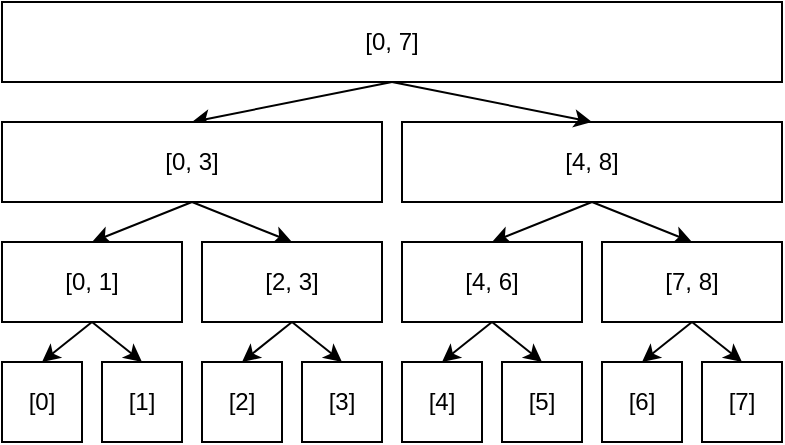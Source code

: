 <mxfile version="20.8.1" type="device" pages="19"><diagram name="segtree" id="gdB3xJcPzcuGcDjwJGze"><mxGraphModel dx="784" dy="369" grid="1" gridSize="10" guides="1" tooltips="1" connect="1" arrows="1" fold="1" page="1" pageScale="1" pageWidth="827" pageHeight="1169" math="0" shadow="0"><root><mxCell id="q6zzQLdBEd_FHLJppV5C-0"/><mxCell id="q6zzQLdBEd_FHLJppV5C-1" parent="q6zzQLdBEd_FHLJppV5C-0"/><mxCell id="q6zzQLdBEd_FHLJppV5C-2" value="" style="rounded=0;whiteSpace=wrap;html=1;" vertex="1" parent="q6zzQLdBEd_FHLJppV5C-1"><mxGeometry x="200" y="120" width="390" height="40" as="geometry"/></mxCell><mxCell id="q6zzQLdBEd_FHLJppV5C-3" style="rounded=0;orthogonalLoop=1;jettySize=auto;html=1;exitX=0.5;exitY=1;exitDx=0;exitDy=0;entryX=0.5;entryY=0;entryDx=0;entryDy=0;" edge="1" parent="q6zzQLdBEd_FHLJppV5C-1" source="q6zzQLdBEd_FHLJppV5C-5" target="q6zzQLdBEd_FHLJppV5C-11"><mxGeometry relative="1" as="geometry"/></mxCell><mxCell id="q6zzQLdBEd_FHLJppV5C-4" style="edgeStyle=none;rounded=0;orthogonalLoop=1;jettySize=auto;html=1;exitX=0.5;exitY=1;exitDx=0;exitDy=0;entryX=0.5;entryY=0;entryDx=0;entryDy=0;" edge="1" parent="q6zzQLdBEd_FHLJppV5C-1" source="q6zzQLdBEd_FHLJppV5C-5" target="q6zzQLdBEd_FHLJppV5C-14"><mxGeometry relative="1" as="geometry"/></mxCell><mxCell id="q6zzQLdBEd_FHLJppV5C-5" value="" style="rounded=0;whiteSpace=wrap;html=1;" vertex="1" parent="q6zzQLdBEd_FHLJppV5C-1"><mxGeometry x="200" y="180" width="190" height="40" as="geometry"/></mxCell><mxCell id="q6zzQLdBEd_FHLJppV5C-6" style="edgeStyle=none;rounded=0;orthogonalLoop=1;jettySize=auto;html=1;exitX=0.5;exitY=1;exitDx=0;exitDy=0;entryX=0.5;entryY=0;entryDx=0;entryDy=0;" edge="1" parent="q6zzQLdBEd_FHLJppV5C-1" source="q6zzQLdBEd_FHLJppV5C-8" target="q6zzQLdBEd_FHLJppV5C-22"><mxGeometry relative="1" as="geometry"/></mxCell><mxCell id="q6zzQLdBEd_FHLJppV5C-7" style="edgeStyle=none;rounded=0;orthogonalLoop=1;jettySize=auto;html=1;exitX=0.5;exitY=1;exitDx=0;exitDy=0;entryX=0.5;entryY=0;entryDx=0;entryDy=0;" edge="1" parent="q6zzQLdBEd_FHLJppV5C-1" source="q6zzQLdBEd_FHLJppV5C-8" target="q6zzQLdBEd_FHLJppV5C-19"><mxGeometry relative="1" as="geometry"/></mxCell><mxCell id="q6zzQLdBEd_FHLJppV5C-8" value="[4, 8]" style="rounded=0;whiteSpace=wrap;html=1;align=center;" vertex="1" parent="q6zzQLdBEd_FHLJppV5C-1"><mxGeometry x="400" y="180" width="190" height="40" as="geometry"/></mxCell><mxCell id="q6zzQLdBEd_FHLJppV5C-9" style="edgeStyle=none;rounded=0;orthogonalLoop=1;jettySize=auto;html=1;exitX=0.5;exitY=1;exitDx=0;exitDy=0;entryX=0.5;entryY=0;entryDx=0;entryDy=0;" edge="1" parent="q6zzQLdBEd_FHLJppV5C-1" source="q6zzQLdBEd_FHLJppV5C-11" target="q6zzQLdBEd_FHLJppV5C-15"><mxGeometry relative="1" as="geometry"/></mxCell><mxCell id="q6zzQLdBEd_FHLJppV5C-10" style="edgeStyle=none;rounded=0;orthogonalLoop=1;jettySize=auto;html=1;exitX=0.5;exitY=1;exitDx=0;exitDy=0;entryX=0.5;entryY=0;entryDx=0;entryDy=0;" edge="1" parent="q6zzQLdBEd_FHLJppV5C-1" source="q6zzQLdBEd_FHLJppV5C-11" target="q6zzQLdBEd_FHLJppV5C-16"><mxGeometry relative="1" as="geometry"/></mxCell><mxCell id="q6zzQLdBEd_FHLJppV5C-11" value="[0, 1]" style="rounded=0;whiteSpace=wrap;html=1;align=center;" vertex="1" parent="q6zzQLdBEd_FHLJppV5C-1"><mxGeometry x="200" y="240" width="90" height="40" as="geometry"/></mxCell><mxCell id="q6zzQLdBEd_FHLJppV5C-12" style="edgeStyle=none;rounded=0;orthogonalLoop=1;jettySize=auto;html=1;exitX=0.5;exitY=1;exitDx=0;exitDy=0;entryX=0.5;entryY=0;entryDx=0;entryDy=0;" edge="1" parent="q6zzQLdBEd_FHLJppV5C-1" source="q6zzQLdBEd_FHLJppV5C-14" target="q6zzQLdBEd_FHLJppV5C-23"><mxGeometry relative="1" as="geometry"/></mxCell><mxCell id="q6zzQLdBEd_FHLJppV5C-13" style="edgeStyle=none;rounded=0;orthogonalLoop=1;jettySize=auto;html=1;exitX=0.5;exitY=1;exitDx=0;exitDy=0;entryX=0.5;entryY=0;entryDx=0;entryDy=0;" edge="1" parent="q6zzQLdBEd_FHLJppV5C-1" source="q6zzQLdBEd_FHLJppV5C-14" target="q6zzQLdBEd_FHLJppV5C-25"><mxGeometry relative="1" as="geometry"/></mxCell><mxCell id="q6zzQLdBEd_FHLJppV5C-14" value="[2, 3]" style="rounded=0;whiteSpace=wrap;html=1;align=center;" vertex="1" parent="q6zzQLdBEd_FHLJppV5C-1"><mxGeometry x="300" y="240" width="90" height="40" as="geometry"/></mxCell><mxCell id="q6zzQLdBEd_FHLJppV5C-15" value="" style="rounded=0;whiteSpace=wrap;html=1;" vertex="1" parent="q6zzQLdBEd_FHLJppV5C-1"><mxGeometry x="200" y="300" width="40" height="40" as="geometry"/></mxCell><mxCell id="q6zzQLdBEd_FHLJppV5C-16" value="" style="rounded=0;whiteSpace=wrap;html=1;" vertex="1" parent="q6zzQLdBEd_FHLJppV5C-1"><mxGeometry x="250" y="300" width="40" height="40" as="geometry"/></mxCell><mxCell id="q6zzQLdBEd_FHLJppV5C-17" style="edgeStyle=none;rounded=0;orthogonalLoop=1;jettySize=auto;html=1;exitX=0.5;exitY=1;exitDx=0;exitDy=0;entryX=0.5;entryY=0;entryDx=0;entryDy=0;" edge="1" parent="q6zzQLdBEd_FHLJppV5C-1" source="q6zzQLdBEd_FHLJppV5C-19" target="q6zzQLdBEd_FHLJppV5C-28"><mxGeometry relative="1" as="geometry"/></mxCell><mxCell id="q6zzQLdBEd_FHLJppV5C-18" style="edgeStyle=none;rounded=0;orthogonalLoop=1;jettySize=auto;html=1;exitX=0.5;exitY=1;exitDx=0;exitDy=0;entryX=0.5;entryY=0;entryDx=0;entryDy=0;" edge="1" parent="q6zzQLdBEd_FHLJppV5C-1" source="q6zzQLdBEd_FHLJppV5C-19" target="q6zzQLdBEd_FHLJppV5C-27"><mxGeometry relative="1" as="geometry"/></mxCell><mxCell id="q6zzQLdBEd_FHLJppV5C-19" value="[7, 8]" style="rounded=0;whiteSpace=wrap;html=1;align=center;" vertex="1" parent="q6zzQLdBEd_FHLJppV5C-1"><mxGeometry x="500" y="240" width="90" height="40" as="geometry"/></mxCell><mxCell id="q6zzQLdBEd_FHLJppV5C-20" style="edgeStyle=none;rounded=0;orthogonalLoop=1;jettySize=auto;html=1;exitX=0.5;exitY=1;exitDx=0;exitDy=0;entryX=0.5;entryY=0;entryDx=0;entryDy=0;" edge="1" parent="q6zzQLdBEd_FHLJppV5C-1" source="q6zzQLdBEd_FHLJppV5C-22" target="q6zzQLdBEd_FHLJppV5C-24"><mxGeometry relative="1" as="geometry"/></mxCell><mxCell id="q6zzQLdBEd_FHLJppV5C-21" style="edgeStyle=none;rounded=0;orthogonalLoop=1;jettySize=auto;html=1;exitX=0.5;exitY=1;exitDx=0;exitDy=0;entryX=0.5;entryY=0;entryDx=0;entryDy=0;" edge="1" parent="q6zzQLdBEd_FHLJppV5C-1" source="q6zzQLdBEd_FHLJppV5C-22" target="q6zzQLdBEd_FHLJppV5C-26"><mxGeometry relative="1" as="geometry"/></mxCell><mxCell id="q6zzQLdBEd_FHLJppV5C-22" value="[4, 6]" style="rounded=0;whiteSpace=wrap;html=1;align=center;" vertex="1" parent="q6zzQLdBEd_FHLJppV5C-1"><mxGeometry x="400" y="240" width="90" height="40" as="geometry"/></mxCell><mxCell id="q6zzQLdBEd_FHLJppV5C-23" value="[2]" style="rounded=0;whiteSpace=wrap;html=1;align=center;" vertex="1" parent="q6zzQLdBEd_FHLJppV5C-1"><mxGeometry x="300" y="300" width="40" height="40" as="geometry"/></mxCell><mxCell id="q6zzQLdBEd_FHLJppV5C-24" value="[4]" style="rounded=0;whiteSpace=wrap;html=1;align=center;" vertex="1" parent="q6zzQLdBEd_FHLJppV5C-1"><mxGeometry x="400" y="300" width="40" height="40" as="geometry"/></mxCell><mxCell id="q6zzQLdBEd_FHLJppV5C-25" value="[3]" style="rounded=0;whiteSpace=wrap;html=1;align=center;" vertex="1" parent="q6zzQLdBEd_FHLJppV5C-1"><mxGeometry x="350" y="300" width="40" height="40" as="geometry"/></mxCell><mxCell id="q6zzQLdBEd_FHLJppV5C-26" value="[5]" style="rounded=0;whiteSpace=wrap;html=1;align=center;" vertex="1" parent="q6zzQLdBEd_FHLJppV5C-1"><mxGeometry x="450" y="300" width="40" height="40" as="geometry"/></mxCell><mxCell id="q6zzQLdBEd_FHLJppV5C-27" value="[7]" style="rounded=0;whiteSpace=wrap;html=1;align=center;" vertex="1" parent="q6zzQLdBEd_FHLJppV5C-1"><mxGeometry x="550" y="300" width="40" height="40" as="geometry"/></mxCell><mxCell id="q6zzQLdBEd_FHLJppV5C-28" value="[6]" style="rounded=0;whiteSpace=wrap;html=1;align=center;" vertex="1" parent="q6zzQLdBEd_FHLJppV5C-1"><mxGeometry x="500" y="300" width="40" height="40" as="geometry"/></mxCell><mxCell id="q6zzQLdBEd_FHLJppV5C-29" value="" style="endArrow=classic;html=1;rounded=0;entryX=0.5;entryY=0;entryDx=0;entryDy=0;" edge="1" parent="q6zzQLdBEd_FHLJppV5C-1" target="q6zzQLdBEd_FHLJppV5C-5"><mxGeometry width="50" height="50" relative="1" as="geometry"><mxPoint x="395" y="160" as="sourcePoint"/><mxPoint x="445" y="110" as="targetPoint"/></mxGeometry></mxCell><mxCell id="q6zzQLdBEd_FHLJppV5C-30" value="" style="endArrow=classic;html=1;rounded=0;entryX=0.5;entryY=0;entryDx=0;entryDy=0;" edge="1" parent="q6zzQLdBEd_FHLJppV5C-1" target="q6zzQLdBEd_FHLJppV5C-8"><mxGeometry width="50" height="50" relative="1" as="geometry"><mxPoint x="395" y="160" as="sourcePoint"/><mxPoint x="295" y="180" as="targetPoint"/></mxGeometry></mxCell><mxCell id="q6zzQLdBEd_FHLJppV5C-31" value="" style="rounded=0;whiteSpace=wrap;html=1;" vertex="1" parent="q6zzQLdBEd_FHLJppV5C-1"><mxGeometry x="200" y="120" width="390" height="40" as="geometry"/></mxCell><mxCell id="q6zzQLdBEd_FHLJppV5C-32" value="" style="rounded=0;whiteSpace=wrap;html=1;" vertex="1" parent="q6zzQLdBEd_FHLJppV5C-1"><mxGeometry x="200" y="180" width="190" height="40" as="geometry"/></mxCell><mxCell id="q6zzQLdBEd_FHLJppV5C-33" value="" style="rounded=0;whiteSpace=wrap;html=1;" vertex="1" parent="q6zzQLdBEd_FHLJppV5C-1"><mxGeometry x="200" y="120" width="390" height="40" as="geometry"/></mxCell><mxCell id="q6zzQLdBEd_FHLJppV5C-34" value="" style="rounded=0;whiteSpace=wrap;html=1;" vertex="1" parent="q6zzQLdBEd_FHLJppV5C-1"><mxGeometry x="200" y="180" width="190" height="40" as="geometry"/></mxCell><mxCell id="q6zzQLdBEd_FHLJppV5C-35" value="" style="rounded=0;whiteSpace=wrap;html=1;" vertex="1" parent="q6zzQLdBEd_FHLJppV5C-1"><mxGeometry x="200" y="120" width="390" height="40" as="geometry"/></mxCell><mxCell id="q6zzQLdBEd_FHLJppV5C-36" value="" style="rounded=0;whiteSpace=wrap;html=1;" vertex="1" parent="q6zzQLdBEd_FHLJppV5C-1"><mxGeometry x="200" y="180" width="190" height="40" as="geometry"/></mxCell><mxCell id="q6zzQLdBEd_FHLJppV5C-37" value="" style="rounded=0;whiteSpace=wrap;html=1;" vertex="1" parent="q6zzQLdBEd_FHLJppV5C-1"><mxGeometry x="250" y="300" width="40" height="40" as="geometry"/></mxCell><mxCell id="q6zzQLdBEd_FHLJppV5C-38" value="" style="rounded=0;whiteSpace=wrap;html=1;" vertex="1" parent="q6zzQLdBEd_FHLJppV5C-1"><mxGeometry x="200" y="120" width="390" height="40" as="geometry"/></mxCell><mxCell id="q6zzQLdBEd_FHLJppV5C-39" value="" style="rounded=0;whiteSpace=wrap;html=1;" vertex="1" parent="q6zzQLdBEd_FHLJppV5C-1"><mxGeometry x="200" y="180" width="190" height="40" as="geometry"/></mxCell><mxCell id="q6zzQLdBEd_FHLJppV5C-40" value="" style="rounded=0;whiteSpace=wrap;html=1;" vertex="1" parent="q6zzQLdBEd_FHLJppV5C-1"><mxGeometry x="250" y="300" width="40" height="40" as="geometry"/></mxCell><mxCell id="q6zzQLdBEd_FHLJppV5C-41" value="" style="rounded=0;whiteSpace=wrap;html=1;" vertex="1" parent="q6zzQLdBEd_FHLJppV5C-1"><mxGeometry x="200" y="300" width="40" height="40" as="geometry"/></mxCell><mxCell id="q6zzQLdBEd_FHLJppV5C-42" value="[0, 7]" style="rounded=0;whiteSpace=wrap;html=1;align=center;" vertex="1" parent="q6zzQLdBEd_FHLJppV5C-1"><mxGeometry x="200" y="120" width="390" height="40" as="geometry"/></mxCell><mxCell id="q6zzQLdBEd_FHLJppV5C-43" value="[0, 3]" style="rounded=0;whiteSpace=wrap;html=1;align=center;" vertex="1" parent="q6zzQLdBEd_FHLJppV5C-1"><mxGeometry x="200" y="180" width="190" height="40" as="geometry"/></mxCell><mxCell id="q6zzQLdBEd_FHLJppV5C-44" value="[1]" style="rounded=0;whiteSpace=wrap;html=1;align=center;" vertex="1" parent="q6zzQLdBEd_FHLJppV5C-1"><mxGeometry x="250" y="300" width="40" height="40" as="geometry"/></mxCell><mxCell id="q6zzQLdBEd_FHLJppV5C-45" value="[0]" style="rounded=0;whiteSpace=wrap;html=1;align=center;" vertex="1" parent="q6zzQLdBEd_FHLJppV5C-1"><mxGeometry x="200" y="300" width="40" height="40" as="geometry"/></mxCell></root></mxGraphModel></diagram><diagram name="segtree_rmq" id="ACxIgBblOoLMkoWNaAqx"><mxGraphModel dx="1646" dy="775" grid="1" gridSize="10" guides="1" tooltips="1" connect="1" arrows="1" fold="1" page="1" pageScale="1" pageWidth="827" pageHeight="1169" math="0" shadow="0"><root><mxCell id="E0htRNKVKWiG_XrjvCwd-0"/><mxCell id="E0htRNKVKWiG_XrjvCwd-1" parent="E0htRNKVKWiG_XrjvCwd-0"/><mxCell id="E0htRNKVKWiG_XrjvCwd-2" value="" style="rounded=0;whiteSpace=wrap;html=1;" vertex="1" parent="E0htRNKVKWiG_XrjvCwd-1"><mxGeometry x="200" y="120" width="390" height="40" as="geometry"/></mxCell><mxCell id="E0htRNKVKWiG_XrjvCwd-3" style="rounded=0;orthogonalLoop=1;jettySize=auto;html=1;exitX=0.5;exitY=1;exitDx=0;exitDy=0;entryX=0.5;entryY=0;entryDx=0;entryDy=0;" edge="1" parent="E0htRNKVKWiG_XrjvCwd-1" source="E0htRNKVKWiG_XrjvCwd-5" target="E0htRNKVKWiG_XrjvCwd-11"><mxGeometry relative="1" as="geometry"/></mxCell><mxCell id="E0htRNKVKWiG_XrjvCwd-4" style="edgeStyle=none;rounded=0;orthogonalLoop=1;jettySize=auto;html=1;exitX=0.5;exitY=1;exitDx=0;exitDy=0;entryX=0.5;entryY=0;entryDx=0;entryDy=0;" edge="1" parent="E0htRNKVKWiG_XrjvCwd-1" source="E0htRNKVKWiG_XrjvCwd-5" target="E0htRNKVKWiG_XrjvCwd-14"><mxGeometry relative="1" as="geometry"/></mxCell><mxCell id="E0htRNKVKWiG_XrjvCwd-5" value="" style="rounded=0;whiteSpace=wrap;html=1;" vertex="1" parent="E0htRNKVKWiG_XrjvCwd-1"><mxGeometry x="200" y="180" width="190" height="40" as="geometry"/></mxCell><mxCell id="E0htRNKVKWiG_XrjvCwd-6" style="edgeStyle=none;rounded=0;orthogonalLoop=1;jettySize=auto;html=1;exitX=0.5;exitY=1;exitDx=0;exitDy=0;entryX=0.5;entryY=0;entryDx=0;entryDy=0;" edge="1" parent="E0htRNKVKWiG_XrjvCwd-1" source="E0htRNKVKWiG_XrjvCwd-8" target="E0htRNKVKWiG_XrjvCwd-22"><mxGeometry relative="1" as="geometry"/></mxCell><mxCell id="E0htRNKVKWiG_XrjvCwd-7" style="edgeStyle=none;rounded=0;orthogonalLoop=1;jettySize=auto;html=1;exitX=0.5;exitY=1;exitDx=0;exitDy=0;entryX=0.5;entryY=0;entryDx=0;entryDy=0;" edge="1" parent="E0htRNKVKWiG_XrjvCwd-1" source="E0htRNKVKWiG_XrjvCwd-8" target="E0htRNKVKWiG_XrjvCwd-19"><mxGeometry relative="1" as="geometry"/></mxCell><mxCell id="E0htRNKVKWiG_XrjvCwd-8" value="1" style="rounded=0;whiteSpace=wrap;html=1;align=center;" vertex="1" parent="E0htRNKVKWiG_XrjvCwd-1"><mxGeometry x="400" y="180" width="190" height="40" as="geometry"/></mxCell><mxCell id="E0htRNKVKWiG_XrjvCwd-9" style="edgeStyle=none;rounded=0;orthogonalLoop=1;jettySize=auto;html=1;exitX=0.5;exitY=1;exitDx=0;exitDy=0;entryX=0.5;entryY=0;entryDx=0;entryDy=0;" edge="1" parent="E0htRNKVKWiG_XrjvCwd-1" source="E0htRNKVKWiG_XrjvCwd-11" target="E0htRNKVKWiG_XrjvCwd-15"><mxGeometry relative="1" as="geometry"/></mxCell><mxCell id="E0htRNKVKWiG_XrjvCwd-10" style="edgeStyle=none;rounded=0;orthogonalLoop=1;jettySize=auto;html=1;exitX=0.5;exitY=1;exitDx=0;exitDy=0;entryX=0.5;entryY=0;entryDx=0;entryDy=0;" edge="1" parent="E0htRNKVKWiG_XrjvCwd-1" source="E0htRNKVKWiG_XrjvCwd-11" target="E0htRNKVKWiG_XrjvCwd-16"><mxGeometry relative="1" as="geometry"/></mxCell><mxCell id="E0htRNKVKWiG_XrjvCwd-11" value="3" style="rounded=0;whiteSpace=wrap;html=1;align=center;" vertex="1" parent="E0htRNKVKWiG_XrjvCwd-1"><mxGeometry x="200" y="240" width="90" height="40" as="geometry"/></mxCell><mxCell id="E0htRNKVKWiG_XrjvCwd-12" style="edgeStyle=none;rounded=0;orthogonalLoop=1;jettySize=auto;html=1;exitX=0.5;exitY=1;exitDx=0;exitDy=0;entryX=0.5;entryY=0;entryDx=0;entryDy=0;" edge="1" parent="E0htRNKVKWiG_XrjvCwd-1" source="E0htRNKVKWiG_XrjvCwd-14" target="E0htRNKVKWiG_XrjvCwd-23"><mxGeometry relative="1" as="geometry"/></mxCell><mxCell id="E0htRNKVKWiG_XrjvCwd-13" style="edgeStyle=none;rounded=0;orthogonalLoop=1;jettySize=auto;html=1;exitX=0.5;exitY=1;exitDx=0;exitDy=0;entryX=0.5;entryY=0;entryDx=0;entryDy=0;" edge="1" parent="E0htRNKVKWiG_XrjvCwd-1" source="E0htRNKVKWiG_XrjvCwd-14" target="E0htRNKVKWiG_XrjvCwd-25"><mxGeometry relative="1" as="geometry"/></mxCell><mxCell id="E0htRNKVKWiG_XrjvCwd-14" value="7" style="rounded=0;whiteSpace=wrap;html=1;align=center;" vertex="1" parent="E0htRNKVKWiG_XrjvCwd-1"><mxGeometry x="300" y="240" width="90" height="40" as="geometry"/></mxCell><mxCell id="E0htRNKVKWiG_XrjvCwd-15" value="" style="rounded=0;whiteSpace=wrap;html=1;" vertex="1" parent="E0htRNKVKWiG_XrjvCwd-1"><mxGeometry x="200" y="300" width="40" height="40" as="geometry"/></mxCell><mxCell id="E0htRNKVKWiG_XrjvCwd-16" value="" style="rounded=0;whiteSpace=wrap;html=1;" vertex="1" parent="E0htRNKVKWiG_XrjvCwd-1"><mxGeometry x="250" y="300" width="40" height="40" as="geometry"/></mxCell><mxCell id="E0htRNKVKWiG_XrjvCwd-17" style="edgeStyle=none;rounded=0;orthogonalLoop=1;jettySize=auto;html=1;exitX=0.5;exitY=1;exitDx=0;exitDy=0;entryX=0.5;entryY=0;entryDx=0;entryDy=0;" edge="1" parent="E0htRNKVKWiG_XrjvCwd-1" source="E0htRNKVKWiG_XrjvCwd-19" target="E0htRNKVKWiG_XrjvCwd-28"><mxGeometry relative="1" as="geometry"/></mxCell><mxCell id="E0htRNKVKWiG_XrjvCwd-18" style="edgeStyle=none;rounded=0;orthogonalLoop=1;jettySize=auto;html=1;exitX=0.5;exitY=1;exitDx=0;exitDy=0;entryX=0.5;entryY=0;entryDx=0;entryDy=0;" edge="1" parent="E0htRNKVKWiG_XrjvCwd-1" source="E0htRNKVKWiG_XrjvCwd-19" target="E0htRNKVKWiG_XrjvCwd-27"><mxGeometry relative="1" as="geometry"/></mxCell><mxCell id="E0htRNKVKWiG_XrjvCwd-19" value="1" style="rounded=0;whiteSpace=wrap;html=1;align=center;" vertex="1" parent="E0htRNKVKWiG_XrjvCwd-1"><mxGeometry x="500" y="240" width="90" height="40" as="geometry"/></mxCell><mxCell id="E0htRNKVKWiG_XrjvCwd-20" style="edgeStyle=none;rounded=0;orthogonalLoop=1;jettySize=auto;html=1;exitX=0.5;exitY=1;exitDx=0;exitDy=0;entryX=0.5;entryY=0;entryDx=0;entryDy=0;" edge="1" parent="E0htRNKVKWiG_XrjvCwd-1" source="E0htRNKVKWiG_XrjvCwd-22" target="E0htRNKVKWiG_XrjvCwd-24"><mxGeometry relative="1" as="geometry"/></mxCell><mxCell id="E0htRNKVKWiG_XrjvCwd-21" style="edgeStyle=none;rounded=0;orthogonalLoop=1;jettySize=auto;html=1;exitX=0.5;exitY=1;exitDx=0;exitDy=0;entryX=0.5;entryY=0;entryDx=0;entryDy=0;" edge="1" parent="E0htRNKVKWiG_XrjvCwd-1" source="E0htRNKVKWiG_XrjvCwd-22" target="E0htRNKVKWiG_XrjvCwd-26"><mxGeometry relative="1" as="geometry"/></mxCell><mxCell id="E0htRNKVKWiG_XrjvCwd-22" value="4" style="rounded=0;whiteSpace=wrap;html=1;align=center;" vertex="1" parent="E0htRNKVKWiG_XrjvCwd-1"><mxGeometry x="400" y="240" width="90" height="40" as="geometry"/></mxCell><mxCell id="E0htRNKVKWiG_XrjvCwd-23" value="7" style="rounded=0;whiteSpace=wrap;html=1;align=center;" vertex="1" parent="E0htRNKVKWiG_XrjvCwd-1"><mxGeometry x="300" y="300" width="40" height="40" as="geometry"/></mxCell><mxCell id="E0htRNKVKWiG_XrjvCwd-24" value="6" style="rounded=0;whiteSpace=wrap;html=1;align=center;" vertex="1" parent="E0htRNKVKWiG_XrjvCwd-1"><mxGeometry x="400" y="300" width="40" height="40" as="geometry"/></mxCell><mxCell id="E0htRNKVKWiG_XrjvCwd-25" value="9" style="rounded=0;whiteSpace=wrap;html=1;align=center;" vertex="1" parent="E0htRNKVKWiG_XrjvCwd-1"><mxGeometry x="350" y="300" width="40" height="40" as="geometry"/></mxCell><mxCell id="E0htRNKVKWiG_XrjvCwd-26" value="4" style="rounded=0;whiteSpace=wrap;html=1;align=center;" vertex="1" parent="E0htRNKVKWiG_XrjvCwd-1"><mxGeometry x="450" y="300" width="40" height="40" as="geometry"/></mxCell><mxCell id="E0htRNKVKWiG_XrjvCwd-27" value="2" style="rounded=0;whiteSpace=wrap;html=1;align=center;" vertex="1" parent="E0htRNKVKWiG_XrjvCwd-1"><mxGeometry x="550" y="300" width="40" height="40" as="geometry"/></mxCell><mxCell id="E0htRNKVKWiG_XrjvCwd-28" value="1" style="rounded=0;whiteSpace=wrap;html=1;align=center;" vertex="1" parent="E0htRNKVKWiG_XrjvCwd-1"><mxGeometry x="500" y="300" width="40" height="40" as="geometry"/></mxCell><mxCell id="E0htRNKVKWiG_XrjvCwd-29" value="" style="endArrow=classic;html=1;rounded=0;entryX=0.5;entryY=0;entryDx=0;entryDy=0;" edge="1" parent="E0htRNKVKWiG_XrjvCwd-1" target="E0htRNKVKWiG_XrjvCwd-5"><mxGeometry width="50" height="50" relative="1" as="geometry"><mxPoint x="395" y="160" as="sourcePoint"/><mxPoint x="445" y="110" as="targetPoint"/></mxGeometry></mxCell><mxCell id="E0htRNKVKWiG_XrjvCwd-30" value="" style="endArrow=classic;html=1;rounded=0;entryX=0.5;entryY=0;entryDx=0;entryDy=0;" edge="1" parent="E0htRNKVKWiG_XrjvCwd-1" target="E0htRNKVKWiG_XrjvCwd-8"><mxGeometry width="50" height="50" relative="1" as="geometry"><mxPoint x="395" y="160" as="sourcePoint"/><mxPoint x="295" y="180" as="targetPoint"/></mxGeometry></mxCell><mxCell id="E0htRNKVKWiG_XrjvCwd-31" value="" style="rounded=0;whiteSpace=wrap;html=1;" vertex="1" parent="E0htRNKVKWiG_XrjvCwd-1"><mxGeometry x="200" y="120" width="390" height="40" as="geometry"/></mxCell><mxCell id="E0htRNKVKWiG_XrjvCwd-32" value="" style="rounded=0;whiteSpace=wrap;html=1;" vertex="1" parent="E0htRNKVKWiG_XrjvCwd-1"><mxGeometry x="200" y="180" width="190" height="40" as="geometry"/></mxCell><mxCell id="E0htRNKVKWiG_XrjvCwd-33" value="" style="rounded=0;whiteSpace=wrap;html=1;" vertex="1" parent="E0htRNKVKWiG_XrjvCwd-1"><mxGeometry x="200" y="120" width="390" height="40" as="geometry"/></mxCell><mxCell id="E0htRNKVKWiG_XrjvCwd-34" value="" style="rounded=0;whiteSpace=wrap;html=1;" vertex="1" parent="E0htRNKVKWiG_XrjvCwd-1"><mxGeometry x="200" y="180" width="190" height="40" as="geometry"/></mxCell><mxCell id="E0htRNKVKWiG_XrjvCwd-35" value="" style="rounded=0;whiteSpace=wrap;html=1;" vertex="1" parent="E0htRNKVKWiG_XrjvCwd-1"><mxGeometry x="200" y="120" width="390" height="40" as="geometry"/></mxCell><mxCell id="E0htRNKVKWiG_XrjvCwd-36" value="" style="rounded=0;whiteSpace=wrap;html=1;" vertex="1" parent="E0htRNKVKWiG_XrjvCwd-1"><mxGeometry x="200" y="180" width="190" height="40" as="geometry"/></mxCell><mxCell id="E0htRNKVKWiG_XrjvCwd-37" value="" style="rounded=0;whiteSpace=wrap;html=1;" vertex="1" parent="E0htRNKVKWiG_XrjvCwd-1"><mxGeometry x="250" y="300" width="40" height="40" as="geometry"/></mxCell><mxCell id="E0htRNKVKWiG_XrjvCwd-38" value="" style="rounded=0;whiteSpace=wrap;html=1;" vertex="1" parent="E0htRNKVKWiG_XrjvCwd-1"><mxGeometry x="200" y="120" width="390" height="40" as="geometry"/></mxCell><mxCell id="E0htRNKVKWiG_XrjvCwd-39" value="" style="rounded=0;whiteSpace=wrap;html=1;" vertex="1" parent="E0htRNKVKWiG_XrjvCwd-1"><mxGeometry x="200" y="180" width="190" height="40" as="geometry"/></mxCell><mxCell id="E0htRNKVKWiG_XrjvCwd-40" value="" style="rounded=0;whiteSpace=wrap;html=1;" vertex="1" parent="E0htRNKVKWiG_XrjvCwd-1"><mxGeometry x="250" y="300" width="40" height="40" as="geometry"/></mxCell><mxCell id="E0htRNKVKWiG_XrjvCwd-41" value="" style="rounded=0;whiteSpace=wrap;html=1;" vertex="1" parent="E0htRNKVKWiG_XrjvCwd-1"><mxGeometry x="200" y="300" width="40" height="40" as="geometry"/></mxCell><mxCell id="E0htRNKVKWiG_XrjvCwd-42" value="1" style="rounded=0;whiteSpace=wrap;html=1;align=center;" vertex="1" parent="E0htRNKVKWiG_XrjvCwd-1"><mxGeometry x="200" y="120" width="390" height="40" as="geometry"/></mxCell><mxCell id="E0htRNKVKWiG_XrjvCwd-43" value="3" style="rounded=0;whiteSpace=wrap;html=1;align=center;" vertex="1" parent="E0htRNKVKWiG_XrjvCwd-1"><mxGeometry x="200" y="180" width="190" height="40" as="geometry"/></mxCell><mxCell id="E0htRNKVKWiG_XrjvCwd-44" value="3" style="rounded=0;whiteSpace=wrap;html=1;align=center;" vertex="1" parent="E0htRNKVKWiG_XrjvCwd-1"><mxGeometry x="250" y="300" width="40" height="40" as="geometry"/></mxCell><mxCell id="E0htRNKVKWiG_XrjvCwd-45" value="5" style="rounded=0;whiteSpace=wrap;html=1;align=center;" vertex="1" parent="E0htRNKVKWiG_XrjvCwd-1"><mxGeometry x="200" y="300" width="40" height="40" as="geometry"/></mxCell></root></mxGraphModel></diagram><diagram name="segtree_rmq_" id="jjlcTkAuUf4tjnnBFaL2"><mxGraphModel dx="1646" dy="718" grid="1" gridSize="10" guides="1" tooltips="1" connect="1" arrows="1" fold="1" page="1" pageScale="1" pageWidth="827" pageHeight="1169" math="0" shadow="0"><root><mxCell id="hjIBqEgfNqlAR-WolUdR-0"/><mxCell id="hjIBqEgfNqlAR-WolUdR-1" parent="hjIBqEgfNqlAR-WolUdR-0"/><mxCell id="hjIBqEgfNqlAR-WolUdR-2" value="" style="rounded=0;whiteSpace=wrap;html=1;" vertex="1" parent="hjIBqEgfNqlAR-WolUdR-1"><mxGeometry x="200" y="120" width="390" height="40" as="geometry"/></mxCell><mxCell id="hjIBqEgfNqlAR-WolUdR-3" style="rounded=0;orthogonalLoop=1;jettySize=auto;html=1;exitX=0.5;exitY=1;exitDx=0;exitDy=0;entryX=0.5;entryY=0;entryDx=0;entryDy=0;" edge="1" parent="hjIBqEgfNqlAR-WolUdR-1" source="hjIBqEgfNqlAR-WolUdR-5" target="hjIBqEgfNqlAR-WolUdR-11"><mxGeometry relative="1" as="geometry"/></mxCell><mxCell id="hjIBqEgfNqlAR-WolUdR-4" style="edgeStyle=none;rounded=0;orthogonalLoop=1;jettySize=auto;html=1;exitX=0.5;exitY=1;exitDx=0;exitDy=0;entryX=0.5;entryY=0;entryDx=0;entryDy=0;" edge="1" parent="hjIBqEgfNqlAR-WolUdR-1" source="hjIBqEgfNqlAR-WolUdR-5" target="hjIBqEgfNqlAR-WolUdR-14"><mxGeometry relative="1" as="geometry"/></mxCell><mxCell id="hjIBqEgfNqlAR-WolUdR-5" value="" style="rounded=0;whiteSpace=wrap;html=1;" vertex="1" parent="hjIBqEgfNqlAR-WolUdR-1"><mxGeometry x="200" y="180" width="190" height="40" as="geometry"/></mxCell><mxCell id="hjIBqEgfNqlAR-WolUdR-6" style="edgeStyle=none;rounded=0;orthogonalLoop=1;jettySize=auto;html=1;exitX=0.5;exitY=1;exitDx=0;exitDy=0;entryX=0.5;entryY=0;entryDx=0;entryDy=0;" edge="1" parent="hjIBqEgfNqlAR-WolUdR-1" source="hjIBqEgfNqlAR-WolUdR-8" target="hjIBqEgfNqlAR-WolUdR-22"><mxGeometry relative="1" as="geometry"/></mxCell><mxCell id="hjIBqEgfNqlAR-WolUdR-7" style="edgeStyle=none;rounded=0;orthogonalLoop=1;jettySize=auto;html=1;exitX=0.5;exitY=1;exitDx=0;exitDy=0;entryX=0.5;entryY=0;entryDx=0;entryDy=0;" edge="1" parent="hjIBqEgfNqlAR-WolUdR-1" source="hjIBqEgfNqlAR-WolUdR-8" target="hjIBqEgfNqlAR-WolUdR-19"><mxGeometry relative="1" as="geometry"/></mxCell><mxCell id="hjIBqEgfNqlAR-WolUdR-8" value="" style="rounded=0;whiteSpace=wrap;html=1;align=center;" vertex="1" parent="hjIBqEgfNqlAR-WolUdR-1"><mxGeometry x="400" y="180" width="190" height="40" as="geometry"/></mxCell><mxCell id="hjIBqEgfNqlAR-WolUdR-9" style="edgeStyle=none;rounded=0;orthogonalLoop=1;jettySize=auto;html=1;exitX=0.5;exitY=1;exitDx=0;exitDy=0;entryX=0.5;entryY=0;entryDx=0;entryDy=0;" edge="1" parent="hjIBqEgfNqlAR-WolUdR-1" source="hjIBqEgfNqlAR-WolUdR-11" target="hjIBqEgfNqlAR-WolUdR-15"><mxGeometry relative="1" as="geometry"/></mxCell><mxCell id="hjIBqEgfNqlAR-WolUdR-10" style="edgeStyle=none;rounded=0;orthogonalLoop=1;jettySize=auto;html=1;exitX=0.5;exitY=1;exitDx=0;exitDy=0;entryX=0.5;entryY=0;entryDx=0;entryDy=0;" edge="1" parent="hjIBqEgfNqlAR-WolUdR-1" source="hjIBqEgfNqlAR-WolUdR-11" target="hjIBqEgfNqlAR-WolUdR-16"><mxGeometry relative="1" as="geometry"/></mxCell><mxCell id="hjIBqEgfNqlAR-WolUdR-11" value="" style="rounded=0;whiteSpace=wrap;html=1;align=center;" vertex="1" parent="hjIBqEgfNqlAR-WolUdR-1"><mxGeometry x="200" y="240" width="90" height="40" as="geometry"/></mxCell><mxCell id="hjIBqEgfNqlAR-WolUdR-12" style="edgeStyle=none;rounded=0;orthogonalLoop=1;jettySize=auto;html=1;exitX=0.5;exitY=1;exitDx=0;exitDy=0;entryX=0.5;entryY=0;entryDx=0;entryDy=0;" edge="1" parent="hjIBqEgfNqlAR-WolUdR-1" source="hjIBqEgfNqlAR-WolUdR-14" target="hjIBqEgfNqlAR-WolUdR-23"><mxGeometry relative="1" as="geometry"/></mxCell><mxCell id="hjIBqEgfNqlAR-WolUdR-13" style="edgeStyle=none;rounded=0;orthogonalLoop=1;jettySize=auto;html=1;exitX=0.5;exitY=1;exitDx=0;exitDy=0;entryX=0.5;entryY=0;entryDx=0;entryDy=0;" edge="1" parent="hjIBqEgfNqlAR-WolUdR-1" source="hjIBqEgfNqlAR-WolUdR-14" target="hjIBqEgfNqlAR-WolUdR-25"><mxGeometry relative="1" as="geometry"/></mxCell><mxCell id="hjIBqEgfNqlAR-WolUdR-14" value="" style="rounded=0;whiteSpace=wrap;html=1;align=center;" vertex="1" parent="hjIBqEgfNqlAR-WolUdR-1"><mxGeometry x="300" y="240" width="90" height="40" as="geometry"/></mxCell><mxCell id="hjIBqEgfNqlAR-WolUdR-15" value="" style="rounded=0;whiteSpace=wrap;html=1;" vertex="1" parent="hjIBqEgfNqlAR-WolUdR-1"><mxGeometry x="200" y="300" width="40" height="40" as="geometry"/></mxCell><mxCell id="hjIBqEgfNqlAR-WolUdR-16" value="" style="rounded=0;whiteSpace=wrap;html=1;" vertex="1" parent="hjIBqEgfNqlAR-WolUdR-1"><mxGeometry x="250" y="300" width="40" height="40" as="geometry"/></mxCell><mxCell id="hjIBqEgfNqlAR-WolUdR-17" style="edgeStyle=none;rounded=0;orthogonalLoop=1;jettySize=auto;html=1;exitX=0.5;exitY=1;exitDx=0;exitDy=0;entryX=0.5;entryY=0;entryDx=0;entryDy=0;" edge="1" parent="hjIBqEgfNqlAR-WolUdR-1" source="hjIBqEgfNqlAR-WolUdR-19" target="hjIBqEgfNqlAR-WolUdR-28"><mxGeometry relative="1" as="geometry"/></mxCell><mxCell id="hjIBqEgfNqlAR-WolUdR-18" style="edgeStyle=none;rounded=0;orthogonalLoop=1;jettySize=auto;html=1;exitX=0.5;exitY=1;exitDx=0;exitDy=0;entryX=0.5;entryY=0;entryDx=0;entryDy=0;" edge="1" parent="hjIBqEgfNqlAR-WolUdR-1" source="hjIBqEgfNqlAR-WolUdR-19" target="hjIBqEgfNqlAR-WolUdR-27"><mxGeometry relative="1" as="geometry"/></mxCell><mxCell id="hjIBqEgfNqlAR-WolUdR-19" value="" style="rounded=0;whiteSpace=wrap;html=1;align=center;" vertex="1" parent="hjIBqEgfNqlAR-WolUdR-1"><mxGeometry x="500" y="240" width="90" height="40" as="geometry"/></mxCell><mxCell id="hjIBqEgfNqlAR-WolUdR-20" style="edgeStyle=none;rounded=0;orthogonalLoop=1;jettySize=auto;html=1;exitX=0.5;exitY=1;exitDx=0;exitDy=0;entryX=0.5;entryY=0;entryDx=0;entryDy=0;" edge="1" parent="hjIBqEgfNqlAR-WolUdR-1" source="hjIBqEgfNqlAR-WolUdR-22" target="hjIBqEgfNqlAR-WolUdR-24"><mxGeometry relative="1" as="geometry"/></mxCell><mxCell id="hjIBqEgfNqlAR-WolUdR-21" style="edgeStyle=none;rounded=0;orthogonalLoop=1;jettySize=auto;html=1;exitX=0.5;exitY=1;exitDx=0;exitDy=0;entryX=0.5;entryY=0;entryDx=0;entryDy=0;" edge="1" parent="hjIBqEgfNqlAR-WolUdR-1" source="hjIBqEgfNqlAR-WolUdR-22" target="hjIBqEgfNqlAR-WolUdR-26"><mxGeometry relative="1" as="geometry"/></mxCell><mxCell id="hjIBqEgfNqlAR-WolUdR-22" value="4" style="rounded=0;whiteSpace=wrap;html=1;align=center;fillColor=#B3B3B3;fontColor=#333333;strokeColor=#666666;" vertex="1" parent="hjIBqEgfNqlAR-WolUdR-1"><mxGeometry x="400" y="240" width="90" height="40" as="geometry"/></mxCell><mxCell id="hjIBqEgfNqlAR-WolUdR-23" value="" style="rounded=0;whiteSpace=wrap;html=1;align=center;" vertex="1" parent="hjIBqEgfNqlAR-WolUdR-1"><mxGeometry x="300" y="300" width="40" height="40" as="geometry"/></mxCell><mxCell id="hjIBqEgfNqlAR-WolUdR-24" value="" style="rounded=0;whiteSpace=wrap;html=1;align=center;" vertex="1" parent="hjIBqEgfNqlAR-WolUdR-1"><mxGeometry x="400" y="300" width="40" height="40" as="geometry"/></mxCell><mxCell id="hjIBqEgfNqlAR-WolUdR-25" value="" style="rounded=0;whiteSpace=wrap;html=1;align=center;" vertex="1" parent="hjIBqEgfNqlAR-WolUdR-1"><mxGeometry x="350" y="300" width="40" height="40" as="geometry"/></mxCell><mxCell id="hjIBqEgfNqlAR-WolUdR-26" value="" style="rounded=0;whiteSpace=wrap;html=1;align=center;" vertex="1" parent="hjIBqEgfNqlAR-WolUdR-1"><mxGeometry x="450" y="300" width="40" height="40" as="geometry"/></mxCell><mxCell id="hjIBqEgfNqlAR-WolUdR-27" value="" style="rounded=0;whiteSpace=wrap;html=1;align=center;" vertex="1" parent="hjIBqEgfNqlAR-WolUdR-1"><mxGeometry x="550" y="300" width="40" height="40" as="geometry"/></mxCell><mxCell id="hjIBqEgfNqlAR-WolUdR-28" value="1" style="rounded=0;whiteSpace=wrap;html=1;align=center;fillColor=#B3B3B3;fontColor=#333333;strokeColor=#666666;" vertex="1" parent="hjIBqEgfNqlAR-WolUdR-1"><mxGeometry x="500" y="300" width="40" height="40" as="geometry"/></mxCell><mxCell id="hjIBqEgfNqlAR-WolUdR-29" value="" style="endArrow=classic;html=1;rounded=0;entryX=0.5;entryY=0;entryDx=0;entryDy=0;" edge="1" parent="hjIBqEgfNqlAR-WolUdR-1" target="hjIBqEgfNqlAR-WolUdR-5"><mxGeometry width="50" height="50" relative="1" as="geometry"><mxPoint x="395" y="160" as="sourcePoint"/><mxPoint x="445" y="110" as="targetPoint"/></mxGeometry></mxCell><mxCell id="hjIBqEgfNqlAR-WolUdR-30" value="" style="endArrow=classic;html=1;rounded=0;entryX=0.5;entryY=0;entryDx=0;entryDy=0;" edge="1" parent="hjIBqEgfNqlAR-WolUdR-1" target="hjIBqEgfNqlAR-WolUdR-8"><mxGeometry width="50" height="50" relative="1" as="geometry"><mxPoint x="395" y="160" as="sourcePoint"/><mxPoint x="295" y="180" as="targetPoint"/></mxGeometry></mxCell><mxCell id="hjIBqEgfNqlAR-WolUdR-31" value="" style="rounded=0;whiteSpace=wrap;html=1;" vertex="1" parent="hjIBqEgfNqlAR-WolUdR-1"><mxGeometry x="200" y="120" width="390" height="40" as="geometry"/></mxCell><mxCell id="hjIBqEgfNqlAR-WolUdR-32" value="" style="rounded=0;whiteSpace=wrap;html=1;" vertex="1" parent="hjIBqEgfNqlAR-WolUdR-1"><mxGeometry x="200" y="180" width="190" height="40" as="geometry"/></mxCell><mxCell id="hjIBqEgfNqlAR-WolUdR-33" value="" style="rounded=0;whiteSpace=wrap;html=1;" vertex="1" parent="hjIBqEgfNqlAR-WolUdR-1"><mxGeometry x="200" y="120" width="390" height="40" as="geometry"/></mxCell><mxCell id="hjIBqEgfNqlAR-WolUdR-34" value="" style="rounded=0;whiteSpace=wrap;html=1;" vertex="1" parent="hjIBqEgfNqlAR-WolUdR-1"><mxGeometry x="200" y="180" width="190" height="40" as="geometry"/></mxCell><mxCell id="hjIBqEgfNqlAR-WolUdR-35" value="" style="rounded=0;whiteSpace=wrap;html=1;" vertex="1" parent="hjIBqEgfNqlAR-WolUdR-1"><mxGeometry x="200" y="120" width="390" height="40" as="geometry"/></mxCell><mxCell id="hjIBqEgfNqlAR-WolUdR-36" value="" style="rounded=0;whiteSpace=wrap;html=1;" vertex="1" parent="hjIBqEgfNqlAR-WolUdR-1"><mxGeometry x="200" y="180" width="190" height="40" as="geometry"/></mxCell><mxCell id="hjIBqEgfNqlAR-WolUdR-37" value="" style="rounded=0;whiteSpace=wrap;html=1;" vertex="1" parent="hjIBqEgfNqlAR-WolUdR-1"><mxGeometry x="250" y="300" width="40" height="40" as="geometry"/></mxCell><mxCell id="hjIBqEgfNqlAR-WolUdR-38" value="" style="rounded=0;whiteSpace=wrap;html=1;" vertex="1" parent="hjIBqEgfNqlAR-WolUdR-1"><mxGeometry x="200" y="120" width="390" height="40" as="geometry"/></mxCell><mxCell id="hjIBqEgfNqlAR-WolUdR-39" value="" style="rounded=0;whiteSpace=wrap;html=1;" vertex="1" parent="hjIBqEgfNqlAR-WolUdR-1"><mxGeometry x="200" y="180" width="190" height="40" as="geometry"/></mxCell><mxCell id="hjIBqEgfNqlAR-WolUdR-40" value="" style="rounded=0;whiteSpace=wrap;html=1;" vertex="1" parent="hjIBqEgfNqlAR-WolUdR-1"><mxGeometry x="250" y="300" width="40" height="40" as="geometry"/></mxCell><mxCell id="hjIBqEgfNqlAR-WolUdR-41" value="" style="rounded=0;whiteSpace=wrap;html=1;" vertex="1" parent="hjIBqEgfNqlAR-WolUdR-1"><mxGeometry x="200" y="300" width="40" height="40" as="geometry"/></mxCell><mxCell id="hjIBqEgfNqlAR-WolUdR-42" value="" style="rounded=0;whiteSpace=wrap;html=1;align=center;" vertex="1" parent="hjIBqEgfNqlAR-WolUdR-1"><mxGeometry x="200" y="120" width="390" height="40" as="geometry"/></mxCell><mxCell id="hjIBqEgfNqlAR-WolUdR-43" value="3" style="rounded=0;whiteSpace=wrap;html=1;align=center;fillColor=#B3B3B3;fontColor=#333333;strokeColor=#666666;fillStyle=auto;" vertex="1" parent="hjIBqEgfNqlAR-WolUdR-1"><mxGeometry x="200" y="180" width="190" height="40" as="geometry"/></mxCell><mxCell id="hjIBqEgfNqlAR-WolUdR-44" value="" style="rounded=0;whiteSpace=wrap;html=1;align=center;" vertex="1" parent="hjIBqEgfNqlAR-WolUdR-1"><mxGeometry x="250" y="300" width="40" height="40" as="geometry"/></mxCell><mxCell id="hjIBqEgfNqlAR-WolUdR-45" value="" style="rounded=0;whiteSpace=wrap;html=1;align=center;" vertex="1" parent="hjIBqEgfNqlAR-WolUdR-1"><mxGeometry x="200" y="300" width="40" height="40" as="geometry"/></mxCell><mxCell id="HJydudZmYrU-4FSoM9TO-0" value="" style="endArrow=classic;startArrow=classic;html=1;rounded=0;" edge="1" parent="hjIBqEgfNqlAR-WolUdR-1"><mxGeometry width="50" height="50" relative="1" as="geometry"><mxPoint x="200" y="360" as="sourcePoint"/><mxPoint x="540" y="360" as="targetPoint"/></mxGeometry></mxCell></root></mxGraphModel></diagram><diagram name="segtree_rmq1" id="ihWzoc3ZQXiSFFisXHr5"><mxGraphModel dx="1176" dy="513" grid="1" gridSize="10" guides="1" tooltips="1" connect="1" arrows="1" fold="1" page="1" pageScale="1" pageWidth="1169" pageHeight="827" math="0" shadow="0"><root><mxCell id="XcymErSQSlBXujsi4BWV-0"/><mxCell id="XcymErSQSlBXujsi4BWV-1" parent="XcymErSQSlBXujsi4BWV-0"/><mxCell id="XcymErSQSlBXujsi4BWV-2" value="" style="rounded=0;whiteSpace=wrap;html=1;" vertex="1" parent="XcymErSQSlBXujsi4BWV-1"><mxGeometry x="40" y="40" width="390" height="40" as="geometry"/></mxCell><mxCell id="XcymErSQSlBXujsi4BWV-3" style="rounded=0;orthogonalLoop=1;jettySize=auto;html=1;exitX=0.5;exitY=1;exitDx=0;exitDy=0;entryX=0.5;entryY=0;entryDx=0;entryDy=0;" edge="1" parent="XcymErSQSlBXujsi4BWV-1" source="XcymErSQSlBXujsi4BWV-5" target="XcymErSQSlBXujsi4BWV-11"><mxGeometry relative="1" as="geometry"/></mxCell><mxCell id="XcymErSQSlBXujsi4BWV-4" style="edgeStyle=none;rounded=0;orthogonalLoop=1;jettySize=auto;html=1;exitX=0.5;exitY=1;exitDx=0;exitDy=0;entryX=0.5;entryY=0;entryDx=0;entryDy=0;" edge="1" parent="XcymErSQSlBXujsi4BWV-1" source="XcymErSQSlBXujsi4BWV-5" target="XcymErSQSlBXujsi4BWV-14"><mxGeometry relative="1" as="geometry"/></mxCell><mxCell id="XcymErSQSlBXujsi4BWV-5" value="" style="rounded=0;whiteSpace=wrap;html=1;" vertex="1" parent="XcymErSQSlBXujsi4BWV-1"><mxGeometry x="40" y="100" width="190" height="40" as="geometry"/></mxCell><mxCell id="XcymErSQSlBXujsi4BWV-6" style="edgeStyle=none;rounded=0;orthogonalLoop=1;jettySize=auto;html=1;exitX=0.5;exitY=1;exitDx=0;exitDy=0;entryX=0.5;entryY=0;entryDx=0;entryDy=0;" edge="1" parent="XcymErSQSlBXujsi4BWV-1" source="XcymErSQSlBXujsi4BWV-8"><mxGeometry relative="1" as="geometry"><mxPoint x="285" y="160" as="targetPoint"/></mxGeometry></mxCell><mxCell id="XcymErSQSlBXujsi4BWV-7" style="edgeStyle=none;rounded=0;orthogonalLoop=1;jettySize=auto;html=1;exitX=0.5;exitY=1;exitDx=0;exitDy=0;entryX=0.5;entryY=0;entryDx=0;entryDy=0;" edge="1" parent="XcymErSQSlBXujsi4BWV-1" source="XcymErSQSlBXujsi4BWV-8" target="XcymErSQSlBXujsi4BWV-19"><mxGeometry relative="1" as="geometry"/></mxCell><mxCell id="XcymErSQSlBXujsi4BWV-8" value="" style="rounded=0;whiteSpace=wrap;html=1;align=center;" vertex="1" parent="XcymErSQSlBXujsi4BWV-1"><mxGeometry x="240" y="100" width="190" height="40" as="geometry"/></mxCell><mxCell id="XcymErSQSlBXujsi4BWV-9" style="edgeStyle=none;rounded=0;orthogonalLoop=1;jettySize=auto;html=1;exitX=0.5;exitY=1;exitDx=0;exitDy=0;entryX=0.5;entryY=0;entryDx=0;entryDy=0;" edge="1" parent="XcymErSQSlBXujsi4BWV-1" source="XcymErSQSlBXujsi4BWV-11" target="XcymErSQSlBXujsi4BWV-15"><mxGeometry relative="1" as="geometry"/></mxCell><mxCell id="XcymErSQSlBXujsi4BWV-10" style="edgeStyle=none;rounded=0;orthogonalLoop=1;jettySize=auto;html=1;exitX=0.5;exitY=1;exitDx=0;exitDy=0;entryX=0.5;entryY=0;entryDx=0;entryDy=0;" edge="1" parent="XcymErSQSlBXujsi4BWV-1" source="XcymErSQSlBXujsi4BWV-11" target="XcymErSQSlBXujsi4BWV-16"><mxGeometry relative="1" as="geometry"/></mxCell><mxCell id="XcymErSQSlBXujsi4BWV-11" value="" style="rounded=0;whiteSpace=wrap;html=1;align=center;" vertex="1" parent="XcymErSQSlBXujsi4BWV-1"><mxGeometry x="40" y="160" width="90" height="40" as="geometry"/></mxCell><mxCell id="XcymErSQSlBXujsi4BWV-12" style="edgeStyle=none;rounded=0;orthogonalLoop=1;jettySize=auto;html=1;exitX=0.5;exitY=1;exitDx=0;exitDy=0;entryX=0.5;entryY=0;entryDx=0;entryDy=0;" edge="1" parent="XcymErSQSlBXujsi4BWV-1" source="XcymErSQSlBXujsi4BWV-14" target="XcymErSQSlBXujsi4BWV-23"><mxGeometry relative="1" as="geometry"/></mxCell><mxCell id="XcymErSQSlBXujsi4BWV-13" style="edgeStyle=none;rounded=0;orthogonalLoop=1;jettySize=auto;html=1;exitX=0.5;exitY=1;exitDx=0;exitDy=0;entryX=0.5;entryY=0;entryDx=0;entryDy=0;" edge="1" parent="XcymErSQSlBXujsi4BWV-1" source="XcymErSQSlBXujsi4BWV-14" target="XcymErSQSlBXujsi4BWV-25"><mxGeometry relative="1" as="geometry"/></mxCell><mxCell id="XcymErSQSlBXujsi4BWV-14" value="" style="rounded=0;whiteSpace=wrap;html=1;align=center;" vertex="1" parent="XcymErSQSlBXujsi4BWV-1"><mxGeometry x="140" y="160" width="90" height="40" as="geometry"/></mxCell><mxCell id="XcymErSQSlBXujsi4BWV-15" value="" style="rounded=0;whiteSpace=wrap;html=1;" vertex="1" parent="XcymErSQSlBXujsi4BWV-1"><mxGeometry x="40" y="220" width="40" height="40" as="geometry"/></mxCell><mxCell id="XcymErSQSlBXujsi4BWV-16" value="" style="rounded=0;whiteSpace=wrap;html=1;" vertex="1" parent="XcymErSQSlBXujsi4BWV-1"><mxGeometry x="90" y="220" width="40" height="40" as="geometry"/></mxCell><mxCell id="XcymErSQSlBXujsi4BWV-17" style="edgeStyle=none;rounded=0;orthogonalLoop=1;jettySize=auto;html=1;exitX=0.5;exitY=1;exitDx=0;exitDy=0;entryX=0.5;entryY=0;entryDx=0;entryDy=0;" edge="1" parent="XcymErSQSlBXujsi4BWV-1" source="XcymErSQSlBXujsi4BWV-19"><mxGeometry relative="1" as="geometry"><mxPoint x="360.0" y="220.0" as="targetPoint"/></mxGeometry></mxCell><mxCell id="XcymErSQSlBXujsi4BWV-18" style="edgeStyle=none;rounded=0;orthogonalLoop=1;jettySize=auto;html=1;exitX=0.5;exitY=1;exitDx=0;exitDy=0;entryX=0.5;entryY=0;entryDx=0;entryDy=0;" edge="1" parent="XcymErSQSlBXujsi4BWV-1" source="XcymErSQSlBXujsi4BWV-19" target="XcymErSQSlBXujsi4BWV-27"><mxGeometry relative="1" as="geometry"/></mxCell><mxCell id="XcymErSQSlBXujsi4BWV-19" value="" style="rounded=0;whiteSpace=wrap;html=1;align=center;" vertex="1" parent="XcymErSQSlBXujsi4BWV-1"><mxGeometry x="340" y="160" width="90" height="40" as="geometry"/></mxCell><mxCell id="XcymErSQSlBXujsi4BWV-20" style="edgeStyle=none;rounded=0;orthogonalLoop=1;jettySize=auto;html=1;exitX=0.5;exitY=1;exitDx=0;exitDy=0;entryX=0.5;entryY=0;entryDx=0;entryDy=0;" edge="1" parent="XcymErSQSlBXujsi4BWV-1" target="XcymErSQSlBXujsi4BWV-24"><mxGeometry relative="1" as="geometry"><mxPoint x="285" y="200" as="sourcePoint"/></mxGeometry></mxCell><mxCell id="XcymErSQSlBXujsi4BWV-21" style="edgeStyle=none;rounded=0;orthogonalLoop=1;jettySize=auto;html=1;exitX=0.5;exitY=1;exitDx=0;exitDy=0;entryX=0.5;entryY=0;entryDx=0;entryDy=0;" edge="1" parent="XcymErSQSlBXujsi4BWV-1" target="XcymErSQSlBXujsi4BWV-26"><mxGeometry relative="1" as="geometry"><mxPoint x="285" y="200" as="sourcePoint"/></mxGeometry></mxCell><mxCell id="XcymErSQSlBXujsi4BWV-23" value="" style="rounded=0;whiteSpace=wrap;html=1;align=center;" vertex="1" parent="XcymErSQSlBXujsi4BWV-1"><mxGeometry x="140" y="220" width="40" height="40" as="geometry"/></mxCell><mxCell id="XcymErSQSlBXujsi4BWV-24" value="" style="rounded=0;whiteSpace=wrap;html=1;align=center;" vertex="1" parent="XcymErSQSlBXujsi4BWV-1"><mxGeometry x="240" y="220" width="40" height="40" as="geometry"/></mxCell><mxCell id="XcymErSQSlBXujsi4BWV-25" value="" style="rounded=0;whiteSpace=wrap;html=1;align=center;" vertex="1" parent="XcymErSQSlBXujsi4BWV-1"><mxGeometry x="190" y="220" width="40" height="40" as="geometry"/></mxCell><mxCell id="XcymErSQSlBXujsi4BWV-26" value="" style="rounded=0;whiteSpace=wrap;html=1;align=center;" vertex="1" parent="XcymErSQSlBXujsi4BWV-1"><mxGeometry x="290" y="220" width="40" height="40" as="geometry"/></mxCell><mxCell id="XcymErSQSlBXujsi4BWV-27" value="" style="rounded=0;whiteSpace=wrap;html=1;align=center;" vertex="1" parent="XcymErSQSlBXujsi4BWV-1"><mxGeometry x="390" y="220" width="40" height="40" as="geometry"/></mxCell><mxCell id="XcymErSQSlBXujsi4BWV-29" value="" style="endArrow=classic;html=1;rounded=0;entryX=0.5;entryY=0;entryDx=0;entryDy=0;" edge="1" parent="XcymErSQSlBXujsi4BWV-1" target="XcymErSQSlBXujsi4BWV-5"><mxGeometry width="50" height="50" relative="1" as="geometry"><mxPoint x="235" y="80" as="sourcePoint"/><mxPoint x="285" y="30" as="targetPoint"/></mxGeometry></mxCell><mxCell id="XcymErSQSlBXujsi4BWV-30" value="" style="endArrow=classic;html=1;rounded=0;entryX=0.5;entryY=0;entryDx=0;entryDy=0;" edge="1" parent="XcymErSQSlBXujsi4BWV-1" target="XcymErSQSlBXujsi4BWV-8"><mxGeometry width="50" height="50" relative="1" as="geometry"><mxPoint x="235" y="80" as="sourcePoint"/><mxPoint x="135" y="100" as="targetPoint"/></mxGeometry></mxCell><mxCell id="XcymErSQSlBXujsi4BWV-31" value="" style="rounded=0;whiteSpace=wrap;html=1;" vertex="1" parent="XcymErSQSlBXujsi4BWV-1"><mxGeometry x="40" y="40" width="390" height="40" as="geometry"/></mxCell><mxCell id="XcymErSQSlBXujsi4BWV-32" value="" style="rounded=0;whiteSpace=wrap;html=1;" vertex="1" parent="XcymErSQSlBXujsi4BWV-1"><mxGeometry x="40" y="100" width="190" height="40" as="geometry"/></mxCell><mxCell id="XcymErSQSlBXujsi4BWV-33" value="" style="rounded=0;whiteSpace=wrap;html=1;" vertex="1" parent="XcymErSQSlBXujsi4BWV-1"><mxGeometry x="40" y="40" width="390" height="40" as="geometry"/></mxCell><mxCell id="XcymErSQSlBXujsi4BWV-34" value="" style="rounded=0;whiteSpace=wrap;html=1;" vertex="1" parent="XcymErSQSlBXujsi4BWV-1"><mxGeometry x="40" y="100" width="190" height="40" as="geometry"/></mxCell><mxCell id="XcymErSQSlBXujsi4BWV-35" value="" style="rounded=0;whiteSpace=wrap;html=1;" vertex="1" parent="XcymErSQSlBXujsi4BWV-1"><mxGeometry x="40" y="40" width="390" height="40" as="geometry"/></mxCell><mxCell id="XcymErSQSlBXujsi4BWV-36" value="" style="rounded=0;whiteSpace=wrap;html=1;" vertex="1" parent="XcymErSQSlBXujsi4BWV-1"><mxGeometry x="40" y="100" width="190" height="40" as="geometry"/></mxCell><mxCell id="XcymErSQSlBXujsi4BWV-37" value="" style="rounded=0;whiteSpace=wrap;html=1;" vertex="1" parent="XcymErSQSlBXujsi4BWV-1"><mxGeometry x="90" y="220" width="40" height="40" as="geometry"/></mxCell><mxCell id="XcymErSQSlBXujsi4BWV-38" value="" style="rounded=0;whiteSpace=wrap;html=1;" vertex="1" parent="XcymErSQSlBXujsi4BWV-1"><mxGeometry x="40" y="40" width="390" height="40" as="geometry"/></mxCell><mxCell id="XcymErSQSlBXujsi4BWV-39" value="" style="rounded=0;whiteSpace=wrap;html=1;" vertex="1" parent="XcymErSQSlBXujsi4BWV-1"><mxGeometry x="40" y="100" width="190" height="40" as="geometry"/></mxCell><mxCell id="XcymErSQSlBXujsi4BWV-40" value="" style="rounded=0;whiteSpace=wrap;html=1;" vertex="1" parent="XcymErSQSlBXujsi4BWV-1"><mxGeometry x="90" y="220" width="40" height="40" as="geometry"/></mxCell><mxCell id="XcymErSQSlBXujsi4BWV-41" value="" style="rounded=0;whiteSpace=wrap;html=1;" vertex="1" parent="XcymErSQSlBXujsi4BWV-1"><mxGeometry x="40" y="220" width="40" height="40" as="geometry"/></mxCell><mxCell id="XcymErSQSlBXujsi4BWV-42" value="1" style="rounded=0;whiteSpace=wrap;html=1;align=center;fillColor=#B3B3B3;" vertex="1" parent="XcymErSQSlBXujsi4BWV-1"><mxGeometry x="40" y="40" width="390" height="40" as="geometry"/></mxCell><mxCell id="XcymErSQSlBXujsi4BWV-44" value="" style="rounded=0;whiteSpace=wrap;html=1;align=center;" vertex="1" parent="XcymErSQSlBXujsi4BWV-1"><mxGeometry x="90" y="220" width="40" height="40" as="geometry"/></mxCell><mxCell id="XcymErSQSlBXujsi4BWV-45" value="" style="rounded=0;whiteSpace=wrap;html=1;align=center;" vertex="1" parent="XcymErSQSlBXujsi4BWV-1"><mxGeometry x="40" y="220" width="40" height="40" as="geometry"/></mxCell><mxCell id="6XJE89Xw0QlUQQjkrHQY-0" value="" style="endArrow=classic;startArrow=classic;html=1;rounded=0;" edge="1" parent="XcymErSQSlBXujsi4BWV-1"><mxGeometry width="50" height="50" relative="1" as="geometry"><mxPoint x="40" y="280" as="sourcePoint"/><mxPoint x="380" y="280" as="targetPoint"/></mxGeometry></mxCell><mxCell id="_GkrN5Ok-H4RZ9YdyBAJ-0" value="" style="rounded=0;whiteSpace=wrap;html=1;align=center;" vertex="1" parent="XcymErSQSlBXujsi4BWV-1"><mxGeometry x="240" y="160" width="90" height="40" as="geometry"/></mxCell><mxCell id="_GkrN5Ok-H4RZ9YdyBAJ-1" value="" style="rounded=0;whiteSpace=wrap;html=1;align=center;" vertex="1" parent="XcymErSQSlBXujsi4BWV-1"><mxGeometry x="340" y="220" width="40" height="40" as="geometry"/></mxCell></root></mxGraphModel></diagram><diagram name="segtree_rmq2" id="kMrCjkQnKxwvuQzALshH"><mxGraphModel dx="1646" dy="718" grid="1" gridSize="10" guides="1" tooltips="1" connect="1" arrows="1" fold="1" page="1" pageScale="1" pageWidth="1169" pageHeight="827" math="0" shadow="0"><root><mxCell id="PbfPQLybwI6XAIVEBKSc-0"/><mxCell id="PbfPQLybwI6XAIVEBKSc-1" parent="PbfPQLybwI6XAIVEBKSc-0"/><mxCell id="2AEx37kAFKzbLiz79Y94-87" value="" style="rounded=0;whiteSpace=wrap;html=1;" vertex="1" parent="PbfPQLybwI6XAIVEBKSc-1"><mxGeometry x="40" y="40" width="390" height="40" as="geometry"/></mxCell><mxCell id="2AEx37kAFKzbLiz79Y94-88" style="rounded=0;orthogonalLoop=1;jettySize=auto;html=1;exitX=0.5;exitY=1;exitDx=0;exitDy=0;entryX=0.5;entryY=0;entryDx=0;entryDy=0;" edge="1" parent="PbfPQLybwI6XAIVEBKSc-1" source="2AEx37kAFKzbLiz79Y94-90" target="2AEx37kAFKzbLiz79Y94-96"><mxGeometry relative="1" as="geometry"/></mxCell><mxCell id="2AEx37kAFKzbLiz79Y94-89" style="edgeStyle=none;rounded=0;orthogonalLoop=1;jettySize=auto;html=1;exitX=0.5;exitY=1;exitDx=0;exitDy=0;entryX=0.5;entryY=0;entryDx=0;entryDy=0;" edge="1" parent="PbfPQLybwI6XAIVEBKSc-1" source="2AEx37kAFKzbLiz79Y94-90" target="2AEx37kAFKzbLiz79Y94-99"><mxGeometry relative="1" as="geometry"/></mxCell><mxCell id="2AEx37kAFKzbLiz79Y94-90" value="" style="rounded=0;whiteSpace=wrap;html=1;" vertex="1" parent="PbfPQLybwI6XAIVEBKSc-1"><mxGeometry x="40" y="100" width="190" height="40" as="geometry"/></mxCell><mxCell id="2AEx37kAFKzbLiz79Y94-91" style="edgeStyle=none;rounded=0;orthogonalLoop=1;jettySize=auto;html=1;exitX=0.5;exitY=1;exitDx=0;exitDy=0;entryX=0.5;entryY=0;entryDx=0;entryDy=0;" edge="1" parent="PbfPQLybwI6XAIVEBKSc-1" source="2AEx37kAFKzbLiz79Y94-93"><mxGeometry relative="1" as="geometry"><mxPoint x="285" y="160" as="targetPoint"/></mxGeometry></mxCell><mxCell id="2AEx37kAFKzbLiz79Y94-92" style="edgeStyle=none;rounded=0;orthogonalLoop=1;jettySize=auto;html=1;exitX=0.5;exitY=1;exitDx=0;exitDy=0;entryX=0.5;entryY=0;entryDx=0;entryDy=0;" edge="1" parent="PbfPQLybwI6XAIVEBKSc-1" source="2AEx37kAFKzbLiz79Y94-93" target="2AEx37kAFKzbLiz79Y94-104"><mxGeometry relative="1" as="geometry"/></mxCell><mxCell id="2AEx37kAFKzbLiz79Y94-93" value="4" style="rounded=0;whiteSpace=wrap;html=1;align=center;fillColor=#B3B3B3;" vertex="1" parent="PbfPQLybwI6XAIVEBKSc-1"><mxGeometry x="240" y="100" width="190" height="40" as="geometry"/></mxCell><mxCell id="2AEx37kAFKzbLiz79Y94-94" style="edgeStyle=none;rounded=0;orthogonalLoop=1;jettySize=auto;html=1;exitX=0.5;exitY=1;exitDx=0;exitDy=0;entryX=0.5;entryY=0;entryDx=0;entryDy=0;" edge="1" parent="PbfPQLybwI6XAIVEBKSc-1" source="2AEx37kAFKzbLiz79Y94-96" target="2AEx37kAFKzbLiz79Y94-100"><mxGeometry relative="1" as="geometry"/></mxCell><mxCell id="2AEx37kAFKzbLiz79Y94-95" style="edgeStyle=none;rounded=0;orthogonalLoop=1;jettySize=auto;html=1;exitX=0.5;exitY=1;exitDx=0;exitDy=0;entryX=0.5;entryY=0;entryDx=0;entryDy=0;" edge="1" parent="PbfPQLybwI6XAIVEBKSc-1" source="2AEx37kAFKzbLiz79Y94-96" target="2AEx37kAFKzbLiz79Y94-101"><mxGeometry relative="1" as="geometry"/></mxCell><mxCell id="2AEx37kAFKzbLiz79Y94-96" value="" style="rounded=0;whiteSpace=wrap;html=1;align=center;" vertex="1" parent="PbfPQLybwI6XAIVEBKSc-1"><mxGeometry x="40" y="160" width="90" height="40" as="geometry"/></mxCell><mxCell id="2AEx37kAFKzbLiz79Y94-97" style="edgeStyle=none;rounded=0;orthogonalLoop=1;jettySize=auto;html=1;exitX=0.5;exitY=1;exitDx=0;exitDy=0;entryX=0.5;entryY=0;entryDx=0;entryDy=0;" edge="1" parent="PbfPQLybwI6XAIVEBKSc-1" source="2AEx37kAFKzbLiz79Y94-99" target="2AEx37kAFKzbLiz79Y94-107"><mxGeometry relative="1" as="geometry"/></mxCell><mxCell id="2AEx37kAFKzbLiz79Y94-98" style="edgeStyle=none;rounded=0;orthogonalLoop=1;jettySize=auto;html=1;exitX=0.5;exitY=1;exitDx=0;exitDy=0;entryX=0.5;entryY=0;entryDx=0;entryDy=0;" edge="1" parent="PbfPQLybwI6XAIVEBKSc-1" source="2AEx37kAFKzbLiz79Y94-99" target="2AEx37kAFKzbLiz79Y94-109"><mxGeometry relative="1" as="geometry"/></mxCell><mxCell id="2AEx37kAFKzbLiz79Y94-99" value="" style="rounded=0;whiteSpace=wrap;html=1;align=center;" vertex="1" parent="PbfPQLybwI6XAIVEBKSc-1"><mxGeometry x="140" y="160" width="90" height="40" as="geometry"/></mxCell><mxCell id="2AEx37kAFKzbLiz79Y94-100" value="" style="rounded=0;whiteSpace=wrap;html=1;" vertex="1" parent="PbfPQLybwI6XAIVEBKSc-1"><mxGeometry x="40" y="220" width="40" height="40" as="geometry"/></mxCell><mxCell id="2AEx37kAFKzbLiz79Y94-101" value="" style="rounded=0;whiteSpace=wrap;html=1;" vertex="1" parent="PbfPQLybwI6XAIVEBKSc-1"><mxGeometry x="90" y="220" width="40" height="40" as="geometry"/></mxCell><mxCell id="2AEx37kAFKzbLiz79Y94-102" style="edgeStyle=none;rounded=0;orthogonalLoop=1;jettySize=auto;html=1;exitX=0.5;exitY=1;exitDx=0;exitDy=0;entryX=0.5;entryY=0;entryDx=0;entryDy=0;" edge="1" parent="PbfPQLybwI6XAIVEBKSc-1" source="2AEx37kAFKzbLiz79Y94-104"><mxGeometry relative="1" as="geometry"><mxPoint x="360.0" y="220.0" as="targetPoint"/></mxGeometry></mxCell><mxCell id="2AEx37kAFKzbLiz79Y94-103" style="edgeStyle=none;rounded=0;orthogonalLoop=1;jettySize=auto;html=1;exitX=0.5;exitY=1;exitDx=0;exitDy=0;entryX=0.5;entryY=0;entryDx=0;entryDy=0;" edge="1" parent="PbfPQLybwI6XAIVEBKSc-1" source="2AEx37kAFKzbLiz79Y94-104" target="2AEx37kAFKzbLiz79Y94-111"><mxGeometry relative="1" as="geometry"/></mxCell><mxCell id="2AEx37kAFKzbLiz79Y94-104" value="" style="rounded=0;whiteSpace=wrap;html=1;align=center;" vertex="1" parent="PbfPQLybwI6XAIVEBKSc-1"><mxGeometry x="340" y="160" width="90" height="40" as="geometry"/></mxCell><mxCell id="2AEx37kAFKzbLiz79Y94-105" style="edgeStyle=none;rounded=0;orthogonalLoop=1;jettySize=auto;html=1;exitX=0.5;exitY=1;exitDx=0;exitDy=0;entryX=0.5;entryY=0;entryDx=0;entryDy=0;" edge="1" parent="PbfPQLybwI6XAIVEBKSc-1" target="2AEx37kAFKzbLiz79Y94-108"><mxGeometry relative="1" as="geometry"><mxPoint x="285" y="200" as="sourcePoint"/></mxGeometry></mxCell><mxCell id="2AEx37kAFKzbLiz79Y94-106" style="edgeStyle=none;rounded=0;orthogonalLoop=1;jettySize=auto;html=1;exitX=0.5;exitY=1;exitDx=0;exitDy=0;entryX=0.5;entryY=0;entryDx=0;entryDy=0;" edge="1" parent="PbfPQLybwI6XAIVEBKSc-1" target="2AEx37kAFKzbLiz79Y94-110"><mxGeometry relative="1" as="geometry"><mxPoint x="285" y="200" as="sourcePoint"/></mxGeometry></mxCell><mxCell id="2AEx37kAFKzbLiz79Y94-107" value="" style="rounded=0;whiteSpace=wrap;html=1;align=center;" vertex="1" parent="PbfPQLybwI6XAIVEBKSc-1"><mxGeometry x="140" y="220" width="40" height="40" as="geometry"/></mxCell><mxCell id="2AEx37kAFKzbLiz79Y94-108" value="" style="rounded=0;whiteSpace=wrap;html=1;align=center;" vertex="1" parent="PbfPQLybwI6XAIVEBKSc-1"><mxGeometry x="240" y="220" width="40" height="40" as="geometry"/></mxCell><mxCell id="2AEx37kAFKzbLiz79Y94-109" value="" style="rounded=0;whiteSpace=wrap;html=1;align=center;" vertex="1" parent="PbfPQLybwI6XAIVEBKSc-1"><mxGeometry x="190" y="220" width="40" height="40" as="geometry"/></mxCell><mxCell id="2AEx37kAFKzbLiz79Y94-110" value="" style="rounded=0;whiteSpace=wrap;html=1;align=center;" vertex="1" parent="PbfPQLybwI6XAIVEBKSc-1"><mxGeometry x="290" y="220" width="40" height="40" as="geometry"/></mxCell><mxCell id="2AEx37kAFKzbLiz79Y94-111" value="" style="rounded=0;whiteSpace=wrap;html=1;align=center;" vertex="1" parent="PbfPQLybwI6XAIVEBKSc-1"><mxGeometry x="390" y="220" width="40" height="40" as="geometry"/></mxCell><mxCell id="2AEx37kAFKzbLiz79Y94-112" value="" style="endArrow=classic;html=1;rounded=0;entryX=0.5;entryY=0;entryDx=0;entryDy=0;" edge="1" parent="PbfPQLybwI6XAIVEBKSc-1" target="2AEx37kAFKzbLiz79Y94-90"><mxGeometry width="50" height="50" relative="1" as="geometry"><mxPoint x="235" y="80" as="sourcePoint"/><mxPoint x="285" y="30" as="targetPoint"/></mxGeometry></mxCell><mxCell id="2AEx37kAFKzbLiz79Y94-113" value="" style="endArrow=classic;html=1;rounded=0;entryX=0.5;entryY=0;entryDx=0;entryDy=0;" edge="1" parent="PbfPQLybwI6XAIVEBKSc-1" target="2AEx37kAFKzbLiz79Y94-93"><mxGeometry width="50" height="50" relative="1" as="geometry"><mxPoint x="235" y="80" as="sourcePoint"/><mxPoint x="135" y="100" as="targetPoint"/></mxGeometry></mxCell><mxCell id="2AEx37kAFKzbLiz79Y94-114" value="" style="rounded=0;whiteSpace=wrap;html=1;" vertex="1" parent="PbfPQLybwI6XAIVEBKSc-1"><mxGeometry x="40" y="40" width="390" height="40" as="geometry"/></mxCell><mxCell id="2AEx37kAFKzbLiz79Y94-115" value="" style="rounded=0;whiteSpace=wrap;html=1;" vertex="1" parent="PbfPQLybwI6XAIVEBKSc-1"><mxGeometry x="40" y="100" width="190" height="40" as="geometry"/></mxCell><mxCell id="2AEx37kAFKzbLiz79Y94-116" value="" style="rounded=0;whiteSpace=wrap;html=1;" vertex="1" parent="PbfPQLybwI6XAIVEBKSc-1"><mxGeometry x="40" y="40" width="390" height="40" as="geometry"/></mxCell><mxCell id="2AEx37kAFKzbLiz79Y94-117" value="" style="rounded=0;whiteSpace=wrap;html=1;" vertex="1" parent="PbfPQLybwI6XAIVEBKSc-1"><mxGeometry x="40" y="100" width="190" height="40" as="geometry"/></mxCell><mxCell id="2AEx37kAFKzbLiz79Y94-118" value="" style="rounded=0;whiteSpace=wrap;html=1;" vertex="1" parent="PbfPQLybwI6XAIVEBKSc-1"><mxGeometry x="40" y="40" width="390" height="40" as="geometry"/></mxCell><mxCell id="2AEx37kAFKzbLiz79Y94-119" value="" style="rounded=0;whiteSpace=wrap;html=1;" vertex="1" parent="PbfPQLybwI6XAIVEBKSc-1"><mxGeometry x="40" y="100" width="190" height="40" as="geometry"/></mxCell><mxCell id="2AEx37kAFKzbLiz79Y94-120" value="" style="rounded=0;whiteSpace=wrap;html=1;" vertex="1" parent="PbfPQLybwI6XAIVEBKSc-1"><mxGeometry x="90" y="220" width="40" height="40" as="geometry"/></mxCell><mxCell id="2AEx37kAFKzbLiz79Y94-121" value="" style="rounded=0;whiteSpace=wrap;html=1;" vertex="1" parent="PbfPQLybwI6XAIVEBKSc-1"><mxGeometry x="40" y="40" width="390" height="40" as="geometry"/></mxCell><mxCell id="2AEx37kAFKzbLiz79Y94-122" value="3" style="rounded=0;whiteSpace=wrap;html=1;fillColor=#B3B3B3;" vertex="1" parent="PbfPQLybwI6XAIVEBKSc-1"><mxGeometry x="40" y="100" width="190" height="40" as="geometry"/></mxCell><mxCell id="2AEx37kAFKzbLiz79Y94-123" value="" style="rounded=0;whiteSpace=wrap;html=1;" vertex="1" parent="PbfPQLybwI6XAIVEBKSc-1"><mxGeometry x="90" y="220" width="40" height="40" as="geometry"/></mxCell><mxCell id="2AEx37kAFKzbLiz79Y94-124" value="" style="rounded=0;whiteSpace=wrap;html=1;" vertex="1" parent="PbfPQLybwI6XAIVEBKSc-1"><mxGeometry x="40" y="220" width="40" height="40" as="geometry"/></mxCell><mxCell id="2AEx37kAFKzbLiz79Y94-125" value="" style="rounded=0;whiteSpace=wrap;html=1;align=center;" vertex="1" parent="PbfPQLybwI6XAIVEBKSc-1"><mxGeometry x="90" y="220" width="40" height="40" as="geometry"/></mxCell><mxCell id="2AEx37kAFKzbLiz79Y94-126" value="" style="rounded=0;whiteSpace=wrap;html=1;align=center;" vertex="1" parent="PbfPQLybwI6XAIVEBKSc-1"><mxGeometry x="40" y="220" width="40" height="40" as="geometry"/></mxCell><mxCell id="2AEx37kAFKzbLiz79Y94-127" value="" style="endArrow=classic;startArrow=classic;html=1;rounded=0;" edge="1" parent="PbfPQLybwI6XAIVEBKSc-1"><mxGeometry width="50" height="50" relative="1" as="geometry"><mxPoint x="40" y="280.0" as="sourcePoint"/><mxPoint x="380.0" y="280.0" as="targetPoint"/></mxGeometry></mxCell><mxCell id="2AEx37kAFKzbLiz79Y94-128" value="" style="rounded=0;whiteSpace=wrap;html=1;align=center;" vertex="1" parent="PbfPQLybwI6XAIVEBKSc-1"><mxGeometry x="240" y="160" width="90" height="40" as="geometry"/></mxCell><mxCell id="2AEx37kAFKzbLiz79Y94-129" value="" style="rounded=0;whiteSpace=wrap;html=1;align=center;" vertex="1" parent="PbfPQLybwI6XAIVEBKSc-1"><mxGeometry x="340" y="220" width="40" height="40" as="geometry"/></mxCell></root></mxGraphModel></diagram><diagram name="segtree_rmq3" id="XxbR8uO7ySKaFHg5uuOR"><mxGraphModel dx="1646" dy="718" grid="1" gridSize="10" guides="1" tooltips="1" connect="1" arrows="1" fold="1" page="1" pageScale="1" pageWidth="1169" pageHeight="827" math="0" shadow="0"><root><mxCell id="ZbBwtqvshYPcNAc-ckEa-0"/><mxCell id="ZbBwtqvshYPcNAc-ckEa-1" parent="ZbBwtqvshYPcNAc-ckEa-0"/><mxCell id="ZbBwtqvshYPcNAc-ckEa-2" value="" style="rounded=0;whiteSpace=wrap;html=1;" vertex="1" parent="ZbBwtqvshYPcNAc-ckEa-1"><mxGeometry x="40" y="40" width="390" height="40" as="geometry"/></mxCell><mxCell id="ZbBwtqvshYPcNAc-ckEa-3" style="rounded=0;orthogonalLoop=1;jettySize=auto;html=1;exitX=0.5;exitY=1;exitDx=0;exitDy=0;entryX=0.5;entryY=0;entryDx=0;entryDy=0;" edge="1" parent="ZbBwtqvshYPcNAc-ckEa-1" source="ZbBwtqvshYPcNAc-ckEa-5" target="ZbBwtqvshYPcNAc-ckEa-11"><mxGeometry relative="1" as="geometry"/></mxCell><mxCell id="ZbBwtqvshYPcNAc-ckEa-4" style="edgeStyle=none;rounded=0;orthogonalLoop=1;jettySize=auto;html=1;exitX=0.5;exitY=1;exitDx=0;exitDy=0;entryX=0.5;entryY=0;entryDx=0;entryDy=0;" edge="1" parent="ZbBwtqvshYPcNAc-ckEa-1" source="ZbBwtqvshYPcNAc-ckEa-5" target="ZbBwtqvshYPcNAc-ckEa-14"><mxGeometry relative="1" as="geometry"/></mxCell><mxCell id="ZbBwtqvshYPcNAc-ckEa-5" value="" style="rounded=0;whiteSpace=wrap;html=1;" vertex="1" parent="ZbBwtqvshYPcNAc-ckEa-1"><mxGeometry x="40" y="100" width="190" height="40" as="geometry"/></mxCell><mxCell id="ZbBwtqvshYPcNAc-ckEa-6" style="edgeStyle=none;rounded=0;orthogonalLoop=1;jettySize=auto;html=1;exitX=0.5;exitY=1;exitDx=0;exitDy=0;entryX=0.5;entryY=0;entryDx=0;entryDy=0;" edge="1" parent="ZbBwtqvshYPcNAc-ckEa-1" source="ZbBwtqvshYPcNAc-ckEa-8"><mxGeometry relative="1" as="geometry"><mxPoint x="285" y="160" as="targetPoint"/></mxGeometry></mxCell><mxCell id="ZbBwtqvshYPcNAc-ckEa-7" style="edgeStyle=none;rounded=0;orthogonalLoop=1;jettySize=auto;html=1;exitX=0.5;exitY=1;exitDx=0;exitDy=0;entryX=0.5;entryY=0;entryDx=0;entryDy=0;" edge="1" parent="ZbBwtqvshYPcNAc-ckEa-1" source="ZbBwtqvshYPcNAc-ckEa-8" target="ZbBwtqvshYPcNAc-ckEa-19"><mxGeometry relative="1" as="geometry"/></mxCell><mxCell id="ZbBwtqvshYPcNAc-ckEa-8" value="" style="rounded=0;whiteSpace=wrap;html=1;align=center;fillColor=#FFFFFF;" vertex="1" parent="ZbBwtqvshYPcNAc-ckEa-1"><mxGeometry x="240" y="100" width="190" height="40" as="geometry"/></mxCell><mxCell id="ZbBwtqvshYPcNAc-ckEa-9" style="edgeStyle=none;rounded=0;orthogonalLoop=1;jettySize=auto;html=1;exitX=0.5;exitY=1;exitDx=0;exitDy=0;entryX=0.5;entryY=0;entryDx=0;entryDy=0;" edge="1" parent="ZbBwtqvshYPcNAc-ckEa-1" source="ZbBwtqvshYPcNAc-ckEa-11" target="ZbBwtqvshYPcNAc-ckEa-15"><mxGeometry relative="1" as="geometry"/></mxCell><mxCell id="ZbBwtqvshYPcNAc-ckEa-10" style="edgeStyle=none;rounded=0;orthogonalLoop=1;jettySize=auto;html=1;exitX=0.5;exitY=1;exitDx=0;exitDy=0;entryX=0.5;entryY=0;entryDx=0;entryDy=0;" edge="1" parent="ZbBwtqvshYPcNAc-ckEa-1" source="ZbBwtqvshYPcNAc-ckEa-11" target="ZbBwtqvshYPcNAc-ckEa-16"><mxGeometry relative="1" as="geometry"/></mxCell><mxCell id="ZbBwtqvshYPcNAc-ckEa-11" value="" style="rounded=0;whiteSpace=wrap;html=1;align=center;" vertex="1" parent="ZbBwtqvshYPcNAc-ckEa-1"><mxGeometry x="40" y="160" width="90" height="40" as="geometry"/></mxCell><mxCell id="ZbBwtqvshYPcNAc-ckEa-12" style="edgeStyle=none;rounded=0;orthogonalLoop=1;jettySize=auto;html=1;exitX=0.5;exitY=1;exitDx=0;exitDy=0;entryX=0.5;entryY=0;entryDx=0;entryDy=0;" edge="1" parent="ZbBwtqvshYPcNAc-ckEa-1" source="ZbBwtqvshYPcNAc-ckEa-14" target="ZbBwtqvshYPcNAc-ckEa-22"><mxGeometry relative="1" as="geometry"/></mxCell><mxCell id="ZbBwtqvshYPcNAc-ckEa-13" style="edgeStyle=none;rounded=0;orthogonalLoop=1;jettySize=auto;html=1;exitX=0.5;exitY=1;exitDx=0;exitDy=0;entryX=0.5;entryY=0;entryDx=0;entryDy=0;" edge="1" parent="ZbBwtqvshYPcNAc-ckEa-1" source="ZbBwtqvshYPcNAc-ckEa-14" target="ZbBwtqvshYPcNAc-ckEa-24"><mxGeometry relative="1" as="geometry"/></mxCell><mxCell id="ZbBwtqvshYPcNAc-ckEa-14" value="" style="rounded=0;whiteSpace=wrap;html=1;align=center;" vertex="1" parent="ZbBwtqvshYPcNAc-ckEa-1"><mxGeometry x="140" y="160" width="90" height="40" as="geometry"/></mxCell><mxCell id="ZbBwtqvshYPcNAc-ckEa-15" value="" style="rounded=0;whiteSpace=wrap;html=1;" vertex="1" parent="ZbBwtqvshYPcNAc-ckEa-1"><mxGeometry x="40" y="220" width="40" height="40" as="geometry"/></mxCell><mxCell id="ZbBwtqvshYPcNAc-ckEa-16" value="" style="rounded=0;whiteSpace=wrap;html=1;" vertex="1" parent="ZbBwtqvshYPcNAc-ckEa-1"><mxGeometry x="90" y="220" width="40" height="40" as="geometry"/></mxCell><mxCell id="ZbBwtqvshYPcNAc-ckEa-17" style="edgeStyle=none;rounded=0;orthogonalLoop=1;jettySize=auto;html=1;exitX=0.5;exitY=1;exitDx=0;exitDy=0;entryX=0.5;entryY=0;entryDx=0;entryDy=0;" edge="1" parent="ZbBwtqvshYPcNAc-ckEa-1" source="ZbBwtqvshYPcNAc-ckEa-19"><mxGeometry relative="1" as="geometry"><mxPoint x="360.0" y="220.0" as="targetPoint"/></mxGeometry></mxCell><mxCell id="ZbBwtqvshYPcNAc-ckEa-18" style="edgeStyle=none;rounded=0;orthogonalLoop=1;jettySize=auto;html=1;exitX=0.5;exitY=1;exitDx=0;exitDy=0;entryX=0.5;entryY=0;entryDx=0;entryDy=0;" edge="1" parent="ZbBwtqvshYPcNAc-ckEa-1" source="ZbBwtqvshYPcNAc-ckEa-19" target="ZbBwtqvshYPcNAc-ckEa-26"><mxGeometry relative="1" as="geometry"/></mxCell><mxCell id="ZbBwtqvshYPcNAc-ckEa-19" value="1" style="rounded=0;whiteSpace=wrap;html=1;align=center;gradientColor=none;fillColor=#B3B3B3;" vertex="1" parent="ZbBwtqvshYPcNAc-ckEa-1"><mxGeometry x="340" y="160" width="90" height="40" as="geometry"/></mxCell><mxCell id="ZbBwtqvshYPcNAc-ckEa-20" style="edgeStyle=none;rounded=0;orthogonalLoop=1;jettySize=auto;html=1;exitX=0.5;exitY=1;exitDx=0;exitDy=0;entryX=0.5;entryY=0;entryDx=0;entryDy=0;" edge="1" parent="ZbBwtqvshYPcNAc-ckEa-1" target="ZbBwtqvshYPcNAc-ckEa-23"><mxGeometry relative="1" as="geometry"><mxPoint x="285" y="200" as="sourcePoint"/></mxGeometry></mxCell><mxCell id="ZbBwtqvshYPcNAc-ckEa-21" style="edgeStyle=none;rounded=0;orthogonalLoop=1;jettySize=auto;html=1;exitX=0.5;exitY=1;exitDx=0;exitDy=0;entryX=0.5;entryY=0;entryDx=0;entryDy=0;" edge="1" parent="ZbBwtqvshYPcNAc-ckEa-1" target="ZbBwtqvshYPcNAc-ckEa-25"><mxGeometry relative="1" as="geometry"><mxPoint x="285" y="200" as="sourcePoint"/></mxGeometry></mxCell><mxCell id="ZbBwtqvshYPcNAc-ckEa-22" value="" style="rounded=0;whiteSpace=wrap;html=1;align=center;" vertex="1" parent="ZbBwtqvshYPcNAc-ckEa-1"><mxGeometry x="140" y="220" width="40" height="40" as="geometry"/></mxCell><mxCell id="ZbBwtqvshYPcNAc-ckEa-23" value="" style="rounded=0;whiteSpace=wrap;html=1;align=center;" vertex="1" parent="ZbBwtqvshYPcNAc-ckEa-1"><mxGeometry x="240" y="220" width="40" height="40" as="geometry"/></mxCell><mxCell id="ZbBwtqvshYPcNAc-ckEa-24" value="" style="rounded=0;whiteSpace=wrap;html=1;align=center;" vertex="1" parent="ZbBwtqvshYPcNAc-ckEa-1"><mxGeometry x="190" y="220" width="40" height="40" as="geometry"/></mxCell><mxCell id="ZbBwtqvshYPcNAc-ckEa-25" value="" style="rounded=0;whiteSpace=wrap;html=1;align=center;" vertex="1" parent="ZbBwtqvshYPcNAc-ckEa-1"><mxGeometry x="290" y="220" width="40" height="40" as="geometry"/></mxCell><mxCell id="ZbBwtqvshYPcNAc-ckEa-26" value="" style="rounded=0;whiteSpace=wrap;html=1;align=center;" vertex="1" parent="ZbBwtqvshYPcNAc-ckEa-1"><mxGeometry x="390" y="220" width="40" height="40" as="geometry"/></mxCell><mxCell id="ZbBwtqvshYPcNAc-ckEa-27" value="" style="endArrow=classic;html=1;rounded=0;entryX=0.5;entryY=0;entryDx=0;entryDy=0;" edge="1" parent="ZbBwtqvshYPcNAc-ckEa-1" target="ZbBwtqvshYPcNAc-ckEa-5"><mxGeometry width="50" height="50" relative="1" as="geometry"><mxPoint x="235" y="80" as="sourcePoint"/><mxPoint x="285" y="30" as="targetPoint"/></mxGeometry></mxCell><mxCell id="ZbBwtqvshYPcNAc-ckEa-28" value="" style="endArrow=classic;html=1;rounded=0;entryX=0.5;entryY=0;entryDx=0;entryDy=0;" edge="1" parent="ZbBwtqvshYPcNAc-ckEa-1" target="ZbBwtqvshYPcNAc-ckEa-8"><mxGeometry width="50" height="50" relative="1" as="geometry"><mxPoint x="235" y="80" as="sourcePoint"/><mxPoint x="135" y="100" as="targetPoint"/></mxGeometry></mxCell><mxCell id="ZbBwtqvshYPcNAc-ckEa-29" value="" style="rounded=0;whiteSpace=wrap;html=1;" vertex="1" parent="ZbBwtqvshYPcNAc-ckEa-1"><mxGeometry x="40" y="40" width="390" height="40" as="geometry"/></mxCell><mxCell id="ZbBwtqvshYPcNAc-ckEa-30" value="" style="rounded=0;whiteSpace=wrap;html=1;" vertex="1" parent="ZbBwtqvshYPcNAc-ckEa-1"><mxGeometry x="40" y="100" width="190" height="40" as="geometry"/></mxCell><mxCell id="ZbBwtqvshYPcNAc-ckEa-31" value="" style="rounded=0;whiteSpace=wrap;html=1;" vertex="1" parent="ZbBwtqvshYPcNAc-ckEa-1"><mxGeometry x="40" y="40" width="390" height="40" as="geometry"/></mxCell><mxCell id="ZbBwtqvshYPcNAc-ckEa-32" value="" style="rounded=0;whiteSpace=wrap;html=1;" vertex="1" parent="ZbBwtqvshYPcNAc-ckEa-1"><mxGeometry x="40" y="100" width="190" height="40" as="geometry"/></mxCell><mxCell id="ZbBwtqvshYPcNAc-ckEa-33" value="" style="rounded=0;whiteSpace=wrap;html=1;" vertex="1" parent="ZbBwtqvshYPcNAc-ckEa-1"><mxGeometry x="40" y="40" width="390" height="40" as="geometry"/></mxCell><mxCell id="ZbBwtqvshYPcNAc-ckEa-34" value="" style="rounded=0;whiteSpace=wrap;html=1;" vertex="1" parent="ZbBwtqvshYPcNAc-ckEa-1"><mxGeometry x="40" y="100" width="190" height="40" as="geometry"/></mxCell><mxCell id="ZbBwtqvshYPcNAc-ckEa-35" value="" style="rounded=0;whiteSpace=wrap;html=1;" vertex="1" parent="ZbBwtqvshYPcNAc-ckEa-1"><mxGeometry x="90" y="220" width="40" height="40" as="geometry"/></mxCell><mxCell id="ZbBwtqvshYPcNAc-ckEa-36" value="" style="rounded=0;whiteSpace=wrap;html=1;" vertex="1" parent="ZbBwtqvshYPcNAc-ckEa-1"><mxGeometry x="40" y="40" width="390" height="40" as="geometry"/></mxCell><mxCell id="ZbBwtqvshYPcNAc-ckEa-37" value="3" style="rounded=0;whiteSpace=wrap;html=1;fillColor=#B3B3B3;" vertex="1" parent="ZbBwtqvshYPcNAc-ckEa-1"><mxGeometry x="40" y="100" width="190" height="40" as="geometry"/></mxCell><mxCell id="ZbBwtqvshYPcNAc-ckEa-38" value="" style="rounded=0;whiteSpace=wrap;html=1;" vertex="1" parent="ZbBwtqvshYPcNAc-ckEa-1"><mxGeometry x="90" y="220" width="40" height="40" as="geometry"/></mxCell><mxCell id="ZbBwtqvshYPcNAc-ckEa-39" value="" style="rounded=0;whiteSpace=wrap;html=1;" vertex="1" parent="ZbBwtqvshYPcNAc-ckEa-1"><mxGeometry x="40" y="220" width="40" height="40" as="geometry"/></mxCell><mxCell id="ZbBwtqvshYPcNAc-ckEa-40" value="" style="rounded=0;whiteSpace=wrap;html=1;align=center;" vertex="1" parent="ZbBwtqvshYPcNAc-ckEa-1"><mxGeometry x="90" y="220" width="40" height="40" as="geometry"/></mxCell><mxCell id="ZbBwtqvshYPcNAc-ckEa-41" value="" style="rounded=0;whiteSpace=wrap;html=1;align=center;" vertex="1" parent="ZbBwtqvshYPcNAc-ckEa-1"><mxGeometry x="40" y="220" width="40" height="40" as="geometry"/></mxCell><mxCell id="ZbBwtqvshYPcNAc-ckEa-42" value="" style="endArrow=classic;startArrow=classic;html=1;rounded=0;" edge="1" parent="ZbBwtqvshYPcNAc-ckEa-1"><mxGeometry width="50" height="50" relative="1" as="geometry"><mxPoint x="40" y="280.0" as="sourcePoint"/><mxPoint x="380.0" y="280.0" as="targetPoint"/></mxGeometry></mxCell><mxCell id="ZbBwtqvshYPcNAc-ckEa-43" value="4" style="rounded=0;whiteSpace=wrap;html=1;align=center;fillColor=#B3B3B3;" vertex="1" parent="ZbBwtqvshYPcNAc-ckEa-1"><mxGeometry x="240" y="160" width="90" height="40" as="geometry"/></mxCell><mxCell id="ZbBwtqvshYPcNAc-ckEa-44" value="" style="rounded=0;whiteSpace=wrap;html=1;align=center;" vertex="1" parent="ZbBwtqvshYPcNAc-ckEa-1"><mxGeometry x="340" y="220" width="40" height="40" as="geometry"/></mxCell></root></mxGraphModel></diagram><diagram name="segtree_rmq4" id="G4IngpkeJvKvA2uvjefh"><mxGraphModel dx="1646" dy="718" grid="1" gridSize="10" guides="1" tooltips="1" connect="1" arrows="1" fold="1" page="1" pageScale="1" pageWidth="1169" pageHeight="827" math="0" shadow="0"><root><mxCell id="12tw0fAd_v3b_1zBMGbg-0"/><mxCell id="12tw0fAd_v3b_1zBMGbg-1" parent="12tw0fAd_v3b_1zBMGbg-0"/><mxCell id="12tw0fAd_v3b_1zBMGbg-2" value="" style="rounded=0;whiteSpace=wrap;html=1;" vertex="1" parent="12tw0fAd_v3b_1zBMGbg-1"><mxGeometry x="40" y="40" width="390" height="40" as="geometry"/></mxCell><mxCell id="12tw0fAd_v3b_1zBMGbg-3" style="rounded=0;orthogonalLoop=1;jettySize=auto;html=1;exitX=0.5;exitY=1;exitDx=0;exitDy=0;entryX=0.5;entryY=0;entryDx=0;entryDy=0;" edge="1" parent="12tw0fAd_v3b_1zBMGbg-1" source="12tw0fAd_v3b_1zBMGbg-5" target="12tw0fAd_v3b_1zBMGbg-11"><mxGeometry relative="1" as="geometry"/></mxCell><mxCell id="12tw0fAd_v3b_1zBMGbg-4" style="edgeStyle=none;rounded=0;orthogonalLoop=1;jettySize=auto;html=1;exitX=0.5;exitY=1;exitDx=0;exitDy=0;entryX=0.5;entryY=0;entryDx=0;entryDy=0;" edge="1" parent="12tw0fAd_v3b_1zBMGbg-1" source="12tw0fAd_v3b_1zBMGbg-5" target="12tw0fAd_v3b_1zBMGbg-14"><mxGeometry relative="1" as="geometry"/></mxCell><mxCell id="12tw0fAd_v3b_1zBMGbg-5" value="" style="rounded=0;whiteSpace=wrap;html=1;" vertex="1" parent="12tw0fAd_v3b_1zBMGbg-1"><mxGeometry x="40" y="100" width="190" height="40" as="geometry"/></mxCell><mxCell id="12tw0fAd_v3b_1zBMGbg-6" style="edgeStyle=none;rounded=0;orthogonalLoop=1;jettySize=auto;html=1;exitX=0.5;exitY=1;exitDx=0;exitDy=0;entryX=0.5;entryY=0;entryDx=0;entryDy=0;" edge="1" parent="12tw0fAd_v3b_1zBMGbg-1" source="12tw0fAd_v3b_1zBMGbg-8"><mxGeometry relative="1" as="geometry"><mxPoint x="285" y="160" as="targetPoint"/></mxGeometry></mxCell><mxCell id="12tw0fAd_v3b_1zBMGbg-7" style="edgeStyle=none;rounded=0;orthogonalLoop=1;jettySize=auto;html=1;exitX=0.5;exitY=1;exitDx=0;exitDy=0;entryX=0.5;entryY=0;entryDx=0;entryDy=0;" edge="1" parent="12tw0fAd_v3b_1zBMGbg-1" source="12tw0fAd_v3b_1zBMGbg-8" target="12tw0fAd_v3b_1zBMGbg-19"><mxGeometry relative="1" as="geometry"/></mxCell><mxCell id="12tw0fAd_v3b_1zBMGbg-8" value="" style="rounded=0;whiteSpace=wrap;html=1;align=center;fillColor=#FFFFFF;" vertex="1" parent="12tw0fAd_v3b_1zBMGbg-1"><mxGeometry x="240" y="100" width="190" height="40" as="geometry"/></mxCell><mxCell id="12tw0fAd_v3b_1zBMGbg-9" style="edgeStyle=none;rounded=0;orthogonalLoop=1;jettySize=auto;html=1;exitX=0.5;exitY=1;exitDx=0;exitDy=0;entryX=0.5;entryY=0;entryDx=0;entryDy=0;" edge="1" parent="12tw0fAd_v3b_1zBMGbg-1" source="12tw0fAd_v3b_1zBMGbg-11" target="12tw0fAd_v3b_1zBMGbg-15"><mxGeometry relative="1" as="geometry"/></mxCell><mxCell id="12tw0fAd_v3b_1zBMGbg-10" style="edgeStyle=none;rounded=0;orthogonalLoop=1;jettySize=auto;html=1;exitX=0.5;exitY=1;exitDx=0;exitDy=0;entryX=0.5;entryY=0;entryDx=0;entryDy=0;" edge="1" parent="12tw0fAd_v3b_1zBMGbg-1" source="12tw0fAd_v3b_1zBMGbg-11" target="12tw0fAd_v3b_1zBMGbg-16"><mxGeometry relative="1" as="geometry"/></mxCell><mxCell id="12tw0fAd_v3b_1zBMGbg-11" value="" style="rounded=0;whiteSpace=wrap;html=1;align=center;" vertex="1" parent="12tw0fAd_v3b_1zBMGbg-1"><mxGeometry x="40" y="160" width="90" height="40" as="geometry"/></mxCell><mxCell id="12tw0fAd_v3b_1zBMGbg-12" style="edgeStyle=none;rounded=0;orthogonalLoop=1;jettySize=auto;html=1;exitX=0.5;exitY=1;exitDx=0;exitDy=0;entryX=0.5;entryY=0;entryDx=0;entryDy=0;" edge="1" parent="12tw0fAd_v3b_1zBMGbg-1" source="12tw0fAd_v3b_1zBMGbg-14" target="12tw0fAd_v3b_1zBMGbg-22"><mxGeometry relative="1" as="geometry"/></mxCell><mxCell id="12tw0fAd_v3b_1zBMGbg-13" style="edgeStyle=none;rounded=0;orthogonalLoop=1;jettySize=auto;html=1;exitX=0.5;exitY=1;exitDx=0;exitDy=0;entryX=0.5;entryY=0;entryDx=0;entryDy=0;" edge="1" parent="12tw0fAd_v3b_1zBMGbg-1" source="12tw0fAd_v3b_1zBMGbg-14" target="12tw0fAd_v3b_1zBMGbg-24"><mxGeometry relative="1" as="geometry"/></mxCell><mxCell id="12tw0fAd_v3b_1zBMGbg-14" value="" style="rounded=0;whiteSpace=wrap;html=1;align=center;" vertex="1" parent="12tw0fAd_v3b_1zBMGbg-1"><mxGeometry x="140" y="160" width="90" height="40" as="geometry"/></mxCell><mxCell id="12tw0fAd_v3b_1zBMGbg-15" value="" style="rounded=0;whiteSpace=wrap;html=1;" vertex="1" parent="12tw0fAd_v3b_1zBMGbg-1"><mxGeometry x="40" y="220" width="40" height="40" as="geometry"/></mxCell><mxCell id="12tw0fAd_v3b_1zBMGbg-16" value="" style="rounded=0;whiteSpace=wrap;html=1;" vertex="1" parent="12tw0fAd_v3b_1zBMGbg-1"><mxGeometry x="90" y="220" width="40" height="40" as="geometry"/></mxCell><mxCell id="12tw0fAd_v3b_1zBMGbg-17" style="edgeStyle=none;rounded=0;orthogonalLoop=1;jettySize=auto;html=1;exitX=0.5;exitY=1;exitDx=0;exitDy=0;entryX=0.5;entryY=0;entryDx=0;entryDy=0;" edge="1" parent="12tw0fAd_v3b_1zBMGbg-1" source="12tw0fAd_v3b_1zBMGbg-19"><mxGeometry relative="1" as="geometry"><mxPoint x="360.0" y="220.0" as="targetPoint"/></mxGeometry></mxCell><mxCell id="12tw0fAd_v3b_1zBMGbg-18" style="edgeStyle=none;rounded=0;orthogonalLoop=1;jettySize=auto;html=1;exitX=0.5;exitY=1;exitDx=0;exitDy=0;entryX=0.5;entryY=0;entryDx=0;entryDy=0;" edge="1" parent="12tw0fAd_v3b_1zBMGbg-1" source="12tw0fAd_v3b_1zBMGbg-19" target="12tw0fAd_v3b_1zBMGbg-26"><mxGeometry relative="1" as="geometry"/></mxCell><mxCell id="12tw0fAd_v3b_1zBMGbg-19" value="" style="rounded=0;whiteSpace=wrap;html=1;align=center;gradientColor=none;fillColor=#FFFFFF;" vertex="1" parent="12tw0fAd_v3b_1zBMGbg-1"><mxGeometry x="340" y="160" width="90" height="40" as="geometry"/></mxCell><mxCell id="12tw0fAd_v3b_1zBMGbg-20" style="edgeStyle=none;rounded=0;orthogonalLoop=1;jettySize=auto;html=1;exitX=0.5;exitY=1;exitDx=0;exitDy=0;entryX=0.5;entryY=0;entryDx=0;entryDy=0;" edge="1" parent="12tw0fAd_v3b_1zBMGbg-1" target="12tw0fAd_v3b_1zBMGbg-23"><mxGeometry relative="1" as="geometry"><mxPoint x="285" y="200" as="sourcePoint"/></mxGeometry></mxCell><mxCell id="12tw0fAd_v3b_1zBMGbg-21" style="edgeStyle=none;rounded=0;orthogonalLoop=1;jettySize=auto;html=1;exitX=0.5;exitY=1;exitDx=0;exitDy=0;entryX=0.5;entryY=0;entryDx=0;entryDy=0;" edge="1" parent="12tw0fAd_v3b_1zBMGbg-1" target="12tw0fAd_v3b_1zBMGbg-25"><mxGeometry relative="1" as="geometry"><mxPoint x="285" y="200" as="sourcePoint"/></mxGeometry></mxCell><mxCell id="12tw0fAd_v3b_1zBMGbg-22" value="" style="rounded=0;whiteSpace=wrap;html=1;align=center;" vertex="1" parent="12tw0fAd_v3b_1zBMGbg-1"><mxGeometry x="140" y="220" width="40" height="40" as="geometry"/></mxCell><mxCell id="12tw0fAd_v3b_1zBMGbg-23" value="" style="rounded=0;whiteSpace=wrap;html=1;align=center;" vertex="1" parent="12tw0fAd_v3b_1zBMGbg-1"><mxGeometry x="240" y="220" width="40" height="40" as="geometry"/></mxCell><mxCell id="12tw0fAd_v3b_1zBMGbg-24" value="" style="rounded=0;whiteSpace=wrap;html=1;align=center;" vertex="1" parent="12tw0fAd_v3b_1zBMGbg-1"><mxGeometry x="190" y="220" width="40" height="40" as="geometry"/></mxCell><mxCell id="12tw0fAd_v3b_1zBMGbg-25" value="" style="rounded=0;whiteSpace=wrap;html=1;align=center;" vertex="1" parent="12tw0fAd_v3b_1zBMGbg-1"><mxGeometry x="290" y="220" width="40" height="40" as="geometry"/></mxCell><mxCell id="12tw0fAd_v3b_1zBMGbg-26" value="2" style="rounded=0;whiteSpace=wrap;html=1;align=center;fillColor=#B3B3B3;" vertex="1" parent="12tw0fAd_v3b_1zBMGbg-1"><mxGeometry x="390" y="220" width="40" height="40" as="geometry"/></mxCell><mxCell id="12tw0fAd_v3b_1zBMGbg-27" value="" style="endArrow=classic;html=1;rounded=0;entryX=0.5;entryY=0;entryDx=0;entryDy=0;" edge="1" parent="12tw0fAd_v3b_1zBMGbg-1" target="12tw0fAd_v3b_1zBMGbg-5"><mxGeometry width="50" height="50" relative="1" as="geometry"><mxPoint x="235" y="80" as="sourcePoint"/><mxPoint x="285" y="30" as="targetPoint"/></mxGeometry></mxCell><mxCell id="12tw0fAd_v3b_1zBMGbg-28" value="" style="endArrow=classic;html=1;rounded=0;entryX=0.5;entryY=0;entryDx=0;entryDy=0;" edge="1" parent="12tw0fAd_v3b_1zBMGbg-1" target="12tw0fAd_v3b_1zBMGbg-8"><mxGeometry width="50" height="50" relative="1" as="geometry"><mxPoint x="235" y="80" as="sourcePoint"/><mxPoint x="135" y="100" as="targetPoint"/></mxGeometry></mxCell><mxCell id="12tw0fAd_v3b_1zBMGbg-29" value="" style="rounded=0;whiteSpace=wrap;html=1;" vertex="1" parent="12tw0fAd_v3b_1zBMGbg-1"><mxGeometry x="40" y="40" width="390" height="40" as="geometry"/></mxCell><mxCell id="12tw0fAd_v3b_1zBMGbg-30" value="" style="rounded=0;whiteSpace=wrap;html=1;" vertex="1" parent="12tw0fAd_v3b_1zBMGbg-1"><mxGeometry x="40" y="100" width="190" height="40" as="geometry"/></mxCell><mxCell id="12tw0fAd_v3b_1zBMGbg-31" value="" style="rounded=0;whiteSpace=wrap;html=1;" vertex="1" parent="12tw0fAd_v3b_1zBMGbg-1"><mxGeometry x="40" y="40" width="390" height="40" as="geometry"/></mxCell><mxCell id="12tw0fAd_v3b_1zBMGbg-32" value="" style="rounded=0;whiteSpace=wrap;html=1;" vertex="1" parent="12tw0fAd_v3b_1zBMGbg-1"><mxGeometry x="40" y="100" width="190" height="40" as="geometry"/></mxCell><mxCell id="12tw0fAd_v3b_1zBMGbg-33" value="" style="rounded=0;whiteSpace=wrap;html=1;" vertex="1" parent="12tw0fAd_v3b_1zBMGbg-1"><mxGeometry x="40" y="40" width="390" height="40" as="geometry"/></mxCell><mxCell id="12tw0fAd_v3b_1zBMGbg-34" value="" style="rounded=0;whiteSpace=wrap;html=1;" vertex="1" parent="12tw0fAd_v3b_1zBMGbg-1"><mxGeometry x="40" y="100" width="190" height="40" as="geometry"/></mxCell><mxCell id="12tw0fAd_v3b_1zBMGbg-35" value="" style="rounded=0;whiteSpace=wrap;html=1;" vertex="1" parent="12tw0fAd_v3b_1zBMGbg-1"><mxGeometry x="90" y="220" width="40" height="40" as="geometry"/></mxCell><mxCell id="12tw0fAd_v3b_1zBMGbg-36" value="" style="rounded=0;whiteSpace=wrap;html=1;" vertex="1" parent="12tw0fAd_v3b_1zBMGbg-1"><mxGeometry x="40" y="40" width="390" height="40" as="geometry"/></mxCell><mxCell id="12tw0fAd_v3b_1zBMGbg-37" value="3" style="rounded=0;whiteSpace=wrap;html=1;fillColor=#B3B3B3;" vertex="1" parent="12tw0fAd_v3b_1zBMGbg-1"><mxGeometry x="40" y="100" width="190" height="40" as="geometry"/></mxCell><mxCell id="12tw0fAd_v3b_1zBMGbg-38" value="" style="rounded=0;whiteSpace=wrap;html=1;" vertex="1" parent="12tw0fAd_v3b_1zBMGbg-1"><mxGeometry x="90" y="220" width="40" height="40" as="geometry"/></mxCell><mxCell id="12tw0fAd_v3b_1zBMGbg-39" value="" style="rounded=0;whiteSpace=wrap;html=1;" vertex="1" parent="12tw0fAd_v3b_1zBMGbg-1"><mxGeometry x="40" y="220" width="40" height="40" as="geometry"/></mxCell><mxCell id="12tw0fAd_v3b_1zBMGbg-40" value="" style="rounded=0;whiteSpace=wrap;html=1;align=center;" vertex="1" parent="12tw0fAd_v3b_1zBMGbg-1"><mxGeometry x="90" y="220" width="40" height="40" as="geometry"/></mxCell><mxCell id="12tw0fAd_v3b_1zBMGbg-41" value="" style="rounded=0;whiteSpace=wrap;html=1;align=center;" vertex="1" parent="12tw0fAd_v3b_1zBMGbg-1"><mxGeometry x="40" y="220" width="40" height="40" as="geometry"/></mxCell><mxCell id="12tw0fAd_v3b_1zBMGbg-42" value="" style="endArrow=classic;startArrow=classic;html=1;rounded=0;" edge="1" parent="12tw0fAd_v3b_1zBMGbg-1"><mxGeometry width="50" height="50" relative="1" as="geometry"><mxPoint x="40" y="280.0" as="sourcePoint"/><mxPoint x="380.0" y="280.0" as="targetPoint"/></mxGeometry></mxCell><mxCell id="12tw0fAd_v3b_1zBMGbg-43" value="4" style="rounded=0;whiteSpace=wrap;html=1;align=center;fillColor=#B3B3B3;" vertex="1" parent="12tw0fAd_v3b_1zBMGbg-1"><mxGeometry x="240" y="160" width="90" height="40" as="geometry"/></mxCell><mxCell id="12tw0fAd_v3b_1zBMGbg-44" value="1" style="rounded=0;whiteSpace=wrap;html=1;align=center;fillColor=#B3B3B3;" vertex="1" parent="12tw0fAd_v3b_1zBMGbg-1"><mxGeometry x="340" y="220" width="40" height="40" as="geometry"/></mxCell></root></mxGraphModel></diagram><diagram name="segtree_rmq5" id="wHRrShFcgjEJKR6-A76j"><mxGraphModel dx="941" dy="410" grid="1" gridSize="10" guides="1" tooltips="1" connect="1" arrows="1" fold="1" page="1" pageScale="1" pageWidth="1169" pageHeight="827" math="0" shadow="0"><root><mxCell id="CfkJMk_-4c1saQv_eTYw-0"/><mxCell id="CfkJMk_-4c1saQv_eTYw-1" parent="CfkJMk_-4c1saQv_eTYw-0"/><mxCell id="CfkJMk_-4c1saQv_eTYw-2" value="" style="rounded=0;whiteSpace=wrap;html=1;" vertex="1" parent="CfkJMk_-4c1saQv_eTYw-1"><mxGeometry x="40" y="40" width="390" height="40" as="geometry"/></mxCell><mxCell id="CfkJMk_-4c1saQv_eTYw-3" style="rounded=0;orthogonalLoop=1;jettySize=auto;html=1;exitX=0.5;exitY=1;exitDx=0;exitDy=0;entryX=0.5;entryY=0;entryDx=0;entryDy=0;" edge="1" parent="CfkJMk_-4c1saQv_eTYw-1" source="CfkJMk_-4c1saQv_eTYw-5" target="CfkJMk_-4c1saQv_eTYw-11"><mxGeometry relative="1" as="geometry"/></mxCell><mxCell id="CfkJMk_-4c1saQv_eTYw-4" style="edgeStyle=none;rounded=0;orthogonalLoop=1;jettySize=auto;html=1;exitX=0.5;exitY=1;exitDx=0;exitDy=0;entryX=0.5;entryY=0;entryDx=0;entryDy=0;" edge="1" parent="CfkJMk_-4c1saQv_eTYw-1" source="CfkJMk_-4c1saQv_eTYw-5" target="CfkJMk_-4c1saQv_eTYw-14"><mxGeometry relative="1" as="geometry"/></mxCell><mxCell id="CfkJMk_-4c1saQv_eTYw-5" value="" style="rounded=0;whiteSpace=wrap;html=1;" vertex="1" parent="CfkJMk_-4c1saQv_eTYw-1"><mxGeometry x="40" y="100" width="190" height="40" as="geometry"/></mxCell><mxCell id="CfkJMk_-4c1saQv_eTYw-6" style="edgeStyle=none;rounded=0;orthogonalLoop=1;jettySize=auto;html=1;exitX=0.5;exitY=1;exitDx=0;exitDy=0;entryX=0.5;entryY=0;entryDx=0;entryDy=0;" edge="1" parent="CfkJMk_-4c1saQv_eTYw-1" source="CfkJMk_-4c1saQv_eTYw-8"><mxGeometry relative="1" as="geometry"><mxPoint x="285" y="160" as="targetPoint"/></mxGeometry></mxCell><mxCell id="CfkJMk_-4c1saQv_eTYw-7" style="edgeStyle=none;rounded=0;orthogonalLoop=1;jettySize=auto;html=1;exitX=0.5;exitY=1;exitDx=0;exitDy=0;entryX=0.5;entryY=0;entryDx=0;entryDy=0;" edge="1" parent="CfkJMk_-4c1saQv_eTYw-1" source="CfkJMk_-4c1saQv_eTYw-8" target="CfkJMk_-4c1saQv_eTYw-19"><mxGeometry relative="1" as="geometry"/></mxCell><mxCell id="CfkJMk_-4c1saQv_eTYw-8" value="" style="rounded=0;whiteSpace=wrap;html=1;align=center;fillColor=#FFFFFF;" vertex="1" parent="CfkJMk_-4c1saQv_eTYw-1"><mxGeometry x="240" y="100" width="190" height="40" as="geometry"/></mxCell><mxCell id="CfkJMk_-4c1saQv_eTYw-9" style="edgeStyle=none;rounded=0;orthogonalLoop=1;jettySize=auto;html=1;exitX=0.5;exitY=1;exitDx=0;exitDy=0;entryX=0.5;entryY=0;entryDx=0;entryDy=0;" edge="1" parent="CfkJMk_-4c1saQv_eTYw-1" source="CfkJMk_-4c1saQv_eTYw-11" target="CfkJMk_-4c1saQv_eTYw-15"><mxGeometry relative="1" as="geometry"/></mxCell><mxCell id="CfkJMk_-4c1saQv_eTYw-10" style="edgeStyle=none;rounded=0;orthogonalLoop=1;jettySize=auto;html=1;exitX=0.5;exitY=1;exitDx=0;exitDy=0;entryX=0.5;entryY=0;entryDx=0;entryDy=0;" edge="1" parent="CfkJMk_-4c1saQv_eTYw-1" source="CfkJMk_-4c1saQv_eTYw-11" target="CfkJMk_-4c1saQv_eTYw-16"><mxGeometry relative="1" as="geometry"/></mxCell><mxCell id="CfkJMk_-4c1saQv_eTYw-11" value="" style="rounded=0;whiteSpace=wrap;html=1;align=center;" vertex="1" parent="CfkJMk_-4c1saQv_eTYw-1"><mxGeometry x="40" y="160" width="90" height="40" as="geometry"/></mxCell><mxCell id="CfkJMk_-4c1saQv_eTYw-12" style="edgeStyle=none;rounded=0;orthogonalLoop=1;jettySize=auto;html=1;exitX=0.5;exitY=1;exitDx=0;exitDy=0;entryX=0.5;entryY=0;entryDx=0;entryDy=0;" edge="1" parent="CfkJMk_-4c1saQv_eTYw-1" source="CfkJMk_-4c1saQv_eTYw-14" target="CfkJMk_-4c1saQv_eTYw-22"><mxGeometry relative="1" as="geometry"/></mxCell><mxCell id="CfkJMk_-4c1saQv_eTYw-13" style="edgeStyle=none;rounded=0;orthogonalLoop=1;jettySize=auto;html=1;exitX=0.5;exitY=1;exitDx=0;exitDy=0;entryX=0.5;entryY=0;entryDx=0;entryDy=0;" edge="1" parent="CfkJMk_-4c1saQv_eTYw-1" source="CfkJMk_-4c1saQv_eTYw-14" target="CfkJMk_-4c1saQv_eTYw-24"><mxGeometry relative="1" as="geometry"/></mxCell><mxCell id="CfkJMk_-4c1saQv_eTYw-14" value="" style="rounded=0;whiteSpace=wrap;html=1;align=center;" vertex="1" parent="CfkJMk_-4c1saQv_eTYw-1"><mxGeometry x="140" y="160" width="90" height="40" as="geometry"/></mxCell><mxCell id="CfkJMk_-4c1saQv_eTYw-15" value="" style="rounded=0;whiteSpace=wrap;html=1;" vertex="1" parent="CfkJMk_-4c1saQv_eTYw-1"><mxGeometry x="40" y="220" width="40" height="40" as="geometry"/></mxCell><mxCell id="CfkJMk_-4c1saQv_eTYw-16" value="" style="rounded=0;whiteSpace=wrap;html=1;" vertex="1" parent="CfkJMk_-4c1saQv_eTYw-1"><mxGeometry x="90" y="220" width="40" height="40" as="geometry"/></mxCell><mxCell id="CfkJMk_-4c1saQv_eTYw-17" style="edgeStyle=none;rounded=0;orthogonalLoop=1;jettySize=auto;html=1;exitX=0.5;exitY=1;exitDx=0;exitDy=0;entryX=0.5;entryY=0;entryDx=0;entryDy=0;" edge="1" parent="CfkJMk_-4c1saQv_eTYw-1" source="CfkJMk_-4c1saQv_eTYw-19"><mxGeometry relative="1" as="geometry"><mxPoint x="360.0" y="220.0" as="targetPoint"/></mxGeometry></mxCell><mxCell id="CfkJMk_-4c1saQv_eTYw-18" style="edgeStyle=none;rounded=0;orthogonalLoop=1;jettySize=auto;html=1;exitX=0.5;exitY=1;exitDx=0;exitDy=0;entryX=0.5;entryY=0;entryDx=0;entryDy=0;" edge="1" parent="CfkJMk_-4c1saQv_eTYw-1" source="CfkJMk_-4c1saQv_eTYw-19" target="CfkJMk_-4c1saQv_eTYw-26"><mxGeometry relative="1" as="geometry"/></mxCell><mxCell id="CfkJMk_-4c1saQv_eTYw-19" value="" style="rounded=0;whiteSpace=wrap;html=1;align=center;gradientColor=none;fillColor=#FFFFFF;" vertex="1" parent="CfkJMk_-4c1saQv_eTYw-1"><mxGeometry x="340" y="160" width="90" height="40" as="geometry"/></mxCell><mxCell id="CfkJMk_-4c1saQv_eTYw-20" style="edgeStyle=none;rounded=0;orthogonalLoop=1;jettySize=auto;html=1;exitX=0.5;exitY=1;exitDx=0;exitDy=0;entryX=0.5;entryY=0;entryDx=0;entryDy=0;" edge="1" parent="CfkJMk_-4c1saQv_eTYw-1" target="CfkJMk_-4c1saQv_eTYw-23"><mxGeometry relative="1" as="geometry"><mxPoint x="285" y="200" as="sourcePoint"/></mxGeometry></mxCell><mxCell id="CfkJMk_-4c1saQv_eTYw-21" style="edgeStyle=none;rounded=0;orthogonalLoop=1;jettySize=auto;html=1;exitX=0.5;exitY=1;exitDx=0;exitDy=0;entryX=0.5;entryY=0;entryDx=0;entryDy=0;" edge="1" parent="CfkJMk_-4c1saQv_eTYw-1" target="CfkJMk_-4c1saQv_eTYw-25"><mxGeometry relative="1" as="geometry"><mxPoint x="285" y="200" as="sourcePoint"/></mxGeometry></mxCell><mxCell id="CfkJMk_-4c1saQv_eTYw-22" value="" style="rounded=0;whiteSpace=wrap;html=1;align=center;" vertex="1" parent="CfkJMk_-4c1saQv_eTYw-1"><mxGeometry x="140" y="220" width="40" height="40" as="geometry"/></mxCell><mxCell id="CfkJMk_-4c1saQv_eTYw-23" value="" style="rounded=0;whiteSpace=wrap;html=1;align=center;" vertex="1" parent="CfkJMk_-4c1saQv_eTYw-1"><mxGeometry x="240" y="220" width="40" height="40" as="geometry"/></mxCell><mxCell id="CfkJMk_-4c1saQv_eTYw-24" value="" style="rounded=0;whiteSpace=wrap;html=1;align=center;" vertex="1" parent="CfkJMk_-4c1saQv_eTYw-1"><mxGeometry x="190" y="220" width="40" height="40" as="geometry"/></mxCell><mxCell id="CfkJMk_-4c1saQv_eTYw-25" value="" style="rounded=0;whiteSpace=wrap;html=1;align=center;" vertex="1" parent="CfkJMk_-4c1saQv_eTYw-1"><mxGeometry x="290" y="220" width="40" height="40" as="geometry"/></mxCell><mxCell id="CfkJMk_-4c1saQv_eTYw-26" value="inf" style="rounded=0;whiteSpace=wrap;html=1;align=center;fillColor=#FFFFFF;" vertex="1" parent="CfkJMk_-4c1saQv_eTYw-1"><mxGeometry x="390" y="220" width="40" height="40" as="geometry"/></mxCell><mxCell id="CfkJMk_-4c1saQv_eTYw-27" value="" style="endArrow=classic;html=1;rounded=0;entryX=0.5;entryY=0;entryDx=0;entryDy=0;" edge="1" parent="CfkJMk_-4c1saQv_eTYw-1" target="CfkJMk_-4c1saQv_eTYw-5"><mxGeometry width="50" height="50" relative="1" as="geometry"><mxPoint x="235" y="80" as="sourcePoint"/><mxPoint x="285" y="30" as="targetPoint"/></mxGeometry></mxCell><mxCell id="CfkJMk_-4c1saQv_eTYw-28" value="" style="endArrow=classic;html=1;rounded=0;entryX=0.5;entryY=0;entryDx=0;entryDy=0;" edge="1" parent="CfkJMk_-4c1saQv_eTYw-1" target="CfkJMk_-4c1saQv_eTYw-8"><mxGeometry width="50" height="50" relative="1" as="geometry"><mxPoint x="235" y="80" as="sourcePoint"/><mxPoint x="135" y="100" as="targetPoint"/></mxGeometry></mxCell><mxCell id="CfkJMk_-4c1saQv_eTYw-29" value="" style="rounded=0;whiteSpace=wrap;html=1;" vertex="1" parent="CfkJMk_-4c1saQv_eTYw-1"><mxGeometry x="40" y="40" width="390" height="40" as="geometry"/></mxCell><mxCell id="CfkJMk_-4c1saQv_eTYw-30" value="" style="rounded=0;whiteSpace=wrap;html=1;" vertex="1" parent="CfkJMk_-4c1saQv_eTYw-1"><mxGeometry x="40" y="100" width="190" height="40" as="geometry"/></mxCell><mxCell id="CfkJMk_-4c1saQv_eTYw-31" value="" style="rounded=0;whiteSpace=wrap;html=1;" vertex="1" parent="CfkJMk_-4c1saQv_eTYw-1"><mxGeometry x="40" y="40" width="390" height="40" as="geometry"/></mxCell><mxCell id="CfkJMk_-4c1saQv_eTYw-32" value="" style="rounded=0;whiteSpace=wrap;html=1;" vertex="1" parent="CfkJMk_-4c1saQv_eTYw-1"><mxGeometry x="40" y="100" width="190" height="40" as="geometry"/></mxCell><mxCell id="CfkJMk_-4c1saQv_eTYw-33" value="" style="rounded=0;whiteSpace=wrap;html=1;" vertex="1" parent="CfkJMk_-4c1saQv_eTYw-1"><mxGeometry x="40" y="40" width="390" height="40" as="geometry"/></mxCell><mxCell id="CfkJMk_-4c1saQv_eTYw-34" value="" style="rounded=0;whiteSpace=wrap;html=1;" vertex="1" parent="CfkJMk_-4c1saQv_eTYw-1"><mxGeometry x="40" y="100" width="190" height="40" as="geometry"/></mxCell><mxCell id="CfkJMk_-4c1saQv_eTYw-35" value="" style="rounded=0;whiteSpace=wrap;html=1;" vertex="1" parent="CfkJMk_-4c1saQv_eTYw-1"><mxGeometry x="90" y="220" width="40" height="40" as="geometry"/></mxCell><mxCell id="CfkJMk_-4c1saQv_eTYw-36" value="" style="rounded=0;whiteSpace=wrap;html=1;" vertex="1" parent="CfkJMk_-4c1saQv_eTYw-1"><mxGeometry x="40" y="40" width="390" height="40" as="geometry"/></mxCell><mxCell id="CfkJMk_-4c1saQv_eTYw-37" value="3" style="rounded=0;whiteSpace=wrap;html=1;fillColor=#B3B3B3;" vertex="1" parent="CfkJMk_-4c1saQv_eTYw-1"><mxGeometry x="40" y="100" width="190" height="40" as="geometry"/></mxCell><mxCell id="CfkJMk_-4c1saQv_eTYw-38" value="" style="rounded=0;whiteSpace=wrap;html=1;" vertex="1" parent="CfkJMk_-4c1saQv_eTYw-1"><mxGeometry x="90" y="220" width="40" height="40" as="geometry"/></mxCell><mxCell id="CfkJMk_-4c1saQv_eTYw-39" value="" style="rounded=0;whiteSpace=wrap;html=1;" vertex="1" parent="CfkJMk_-4c1saQv_eTYw-1"><mxGeometry x="40" y="220" width="40" height="40" as="geometry"/></mxCell><mxCell id="CfkJMk_-4c1saQv_eTYw-40" value="" style="rounded=0;whiteSpace=wrap;html=1;align=center;" vertex="1" parent="CfkJMk_-4c1saQv_eTYw-1"><mxGeometry x="90" y="220" width="40" height="40" as="geometry"/></mxCell><mxCell id="CfkJMk_-4c1saQv_eTYw-41" value="" style="rounded=0;whiteSpace=wrap;html=1;align=center;" vertex="1" parent="CfkJMk_-4c1saQv_eTYw-1"><mxGeometry x="40" y="220" width="40" height="40" as="geometry"/></mxCell><mxCell id="CfkJMk_-4c1saQv_eTYw-42" value="" style="endArrow=classic;startArrow=classic;html=1;rounded=0;" edge="1" parent="CfkJMk_-4c1saQv_eTYw-1"><mxGeometry width="50" height="50" relative="1" as="geometry"><mxPoint x="40" y="280.0" as="sourcePoint"/><mxPoint x="380.0" y="280.0" as="targetPoint"/></mxGeometry></mxCell><mxCell id="CfkJMk_-4c1saQv_eTYw-43" value="4" style="rounded=0;whiteSpace=wrap;html=1;align=center;fillColor=#B3B3B3;" vertex="1" parent="CfkJMk_-4c1saQv_eTYw-1"><mxGeometry x="240" y="160" width="90" height="40" as="geometry"/></mxCell><mxCell id="CfkJMk_-4c1saQv_eTYw-44" value="1" style="rounded=0;whiteSpace=wrap;html=1;align=center;fillColor=#B3B3B3;" vertex="1" parent="CfkJMk_-4c1saQv_eTYw-1"><mxGeometry x="340" y="220" width="40" height="40" as="geometry"/></mxCell></root></mxGraphModel></diagram><diagram name="segtree_update" id="9y_pxGXq-cMYEVdHzbg0"><mxGraphModel dx="1646" dy="775" grid="1" gridSize="10" guides="1" tooltips="1" connect="1" arrows="1" fold="1" page="1" pageScale="1" pageWidth="827" pageHeight="1169" math="0" shadow="0"><root><mxCell id="2hElteUGM7ZGALD2bxSm-0"/><mxCell id="2hElteUGM7ZGALD2bxSm-1" parent="2hElteUGM7ZGALD2bxSm-0"/><mxCell id="2hElteUGM7ZGALD2bxSm-2" value="" style="rounded=0;whiteSpace=wrap;html=1;" vertex="1" parent="2hElteUGM7ZGALD2bxSm-1"><mxGeometry x="200" y="120" width="390" height="40" as="geometry"/></mxCell><mxCell id="2hElteUGM7ZGALD2bxSm-3" style="rounded=0;orthogonalLoop=1;jettySize=auto;html=1;exitX=0.5;exitY=1;exitDx=0;exitDy=0;entryX=0.5;entryY=0;entryDx=0;entryDy=0;" edge="1" parent="2hElteUGM7ZGALD2bxSm-1" source="2hElteUGM7ZGALD2bxSm-5" target="2hElteUGM7ZGALD2bxSm-11"><mxGeometry relative="1" as="geometry"/></mxCell><mxCell id="2hElteUGM7ZGALD2bxSm-4" style="edgeStyle=none;rounded=0;orthogonalLoop=1;jettySize=auto;html=1;exitX=0.5;exitY=1;exitDx=0;exitDy=0;entryX=0.5;entryY=0;entryDx=0;entryDy=0;" edge="1" parent="2hElteUGM7ZGALD2bxSm-1" source="2hElteUGM7ZGALD2bxSm-5" target="2hElteUGM7ZGALD2bxSm-14"><mxGeometry relative="1" as="geometry"/></mxCell><mxCell id="2hElteUGM7ZGALD2bxSm-5" value="" style="rounded=0;whiteSpace=wrap;html=1;" vertex="1" parent="2hElteUGM7ZGALD2bxSm-1"><mxGeometry x="200" y="180" width="190" height="40" as="geometry"/></mxCell><mxCell id="2hElteUGM7ZGALD2bxSm-6" style="edgeStyle=none;rounded=0;orthogonalLoop=1;jettySize=auto;html=1;exitX=0.5;exitY=1;exitDx=0;exitDy=0;entryX=0.5;entryY=0;entryDx=0;entryDy=0;" edge="1" parent="2hElteUGM7ZGALD2bxSm-1" source="2hElteUGM7ZGALD2bxSm-8" target="2hElteUGM7ZGALD2bxSm-22"><mxGeometry relative="1" as="geometry"/></mxCell><mxCell id="2hElteUGM7ZGALD2bxSm-7" style="edgeStyle=none;rounded=0;orthogonalLoop=1;jettySize=auto;html=1;exitX=0.5;exitY=1;exitDx=0;exitDy=0;entryX=0.5;entryY=0;entryDx=0;entryDy=0;" edge="1" parent="2hElteUGM7ZGALD2bxSm-1" source="2hElteUGM7ZGALD2bxSm-8" target="2hElteUGM7ZGALD2bxSm-19"><mxGeometry relative="1" as="geometry"/></mxCell><mxCell id="2hElteUGM7ZGALD2bxSm-8" value="" style="rounded=0;whiteSpace=wrap;html=1;align=center;" vertex="1" parent="2hElteUGM7ZGALD2bxSm-1"><mxGeometry x="400" y="180" width="190" height="40" as="geometry"/></mxCell><mxCell id="2hElteUGM7ZGALD2bxSm-9" style="edgeStyle=none;rounded=0;orthogonalLoop=1;jettySize=auto;html=1;exitX=0.5;exitY=1;exitDx=0;exitDy=0;entryX=0.5;entryY=0;entryDx=0;entryDy=0;" edge="1" parent="2hElteUGM7ZGALD2bxSm-1" source="2hElteUGM7ZGALD2bxSm-11" target="2hElteUGM7ZGALD2bxSm-15"><mxGeometry relative="1" as="geometry"/></mxCell><mxCell id="2hElteUGM7ZGALD2bxSm-10" style="edgeStyle=none;rounded=0;orthogonalLoop=1;jettySize=auto;html=1;exitX=0.5;exitY=1;exitDx=0;exitDy=0;entryX=0.5;entryY=0;entryDx=0;entryDy=0;" edge="1" parent="2hElteUGM7ZGALD2bxSm-1" source="2hElteUGM7ZGALD2bxSm-11" target="2hElteUGM7ZGALD2bxSm-16"><mxGeometry relative="1" as="geometry"/></mxCell><mxCell id="2hElteUGM7ZGALD2bxSm-11" value="" style="rounded=0;whiteSpace=wrap;html=1;align=center;fillColor=#B3B3B3;" vertex="1" parent="2hElteUGM7ZGALD2bxSm-1"><mxGeometry x="200" y="240" width="90" height="40" as="geometry"/></mxCell><mxCell id="2hElteUGM7ZGALD2bxSm-12" style="edgeStyle=none;rounded=0;orthogonalLoop=1;jettySize=auto;html=1;exitX=0.5;exitY=1;exitDx=0;exitDy=0;entryX=0.5;entryY=0;entryDx=0;entryDy=0;" edge="1" parent="2hElteUGM7ZGALD2bxSm-1" source="2hElteUGM7ZGALD2bxSm-14" target="2hElteUGM7ZGALD2bxSm-23"><mxGeometry relative="1" as="geometry"/></mxCell><mxCell id="2hElteUGM7ZGALD2bxSm-13" style="edgeStyle=none;rounded=0;orthogonalLoop=1;jettySize=auto;html=1;exitX=0.5;exitY=1;exitDx=0;exitDy=0;entryX=0.5;entryY=0;entryDx=0;entryDy=0;" edge="1" parent="2hElteUGM7ZGALD2bxSm-1" source="2hElteUGM7ZGALD2bxSm-14" target="2hElteUGM7ZGALD2bxSm-25"><mxGeometry relative="1" as="geometry"/></mxCell><mxCell id="2hElteUGM7ZGALD2bxSm-14" value="" style="rounded=0;whiteSpace=wrap;html=1;align=center;" vertex="1" parent="2hElteUGM7ZGALD2bxSm-1"><mxGeometry x="300" y="240" width="90" height="40" as="geometry"/></mxCell><mxCell id="2hElteUGM7ZGALD2bxSm-15" value="" style="rounded=0;whiteSpace=wrap;html=1;" vertex="1" parent="2hElteUGM7ZGALD2bxSm-1"><mxGeometry x="200" y="300" width="40" height="40" as="geometry"/></mxCell><mxCell id="2hElteUGM7ZGALD2bxSm-16" value="" style="rounded=0;whiteSpace=wrap;html=1;" vertex="1" parent="2hElteUGM7ZGALD2bxSm-1"><mxGeometry x="250" y="300" width="40" height="40" as="geometry"/></mxCell><mxCell id="2hElteUGM7ZGALD2bxSm-17" style="edgeStyle=none;rounded=0;orthogonalLoop=1;jettySize=auto;html=1;exitX=0.5;exitY=1;exitDx=0;exitDy=0;entryX=0.5;entryY=0;entryDx=0;entryDy=0;" edge="1" parent="2hElteUGM7ZGALD2bxSm-1" source="2hElteUGM7ZGALD2bxSm-19" target="2hElteUGM7ZGALD2bxSm-28"><mxGeometry relative="1" as="geometry"/></mxCell><mxCell id="2hElteUGM7ZGALD2bxSm-18" style="edgeStyle=none;rounded=0;orthogonalLoop=1;jettySize=auto;html=1;exitX=0.5;exitY=1;exitDx=0;exitDy=0;entryX=0.5;entryY=0;entryDx=0;entryDy=0;" edge="1" parent="2hElteUGM7ZGALD2bxSm-1" source="2hElteUGM7ZGALD2bxSm-19" target="2hElteUGM7ZGALD2bxSm-27"><mxGeometry relative="1" as="geometry"/></mxCell><mxCell id="2hElteUGM7ZGALD2bxSm-19" value="" style="rounded=0;whiteSpace=wrap;html=1;align=center;" vertex="1" parent="2hElteUGM7ZGALD2bxSm-1"><mxGeometry x="500" y="240" width="90" height="40" as="geometry"/></mxCell><mxCell id="2hElteUGM7ZGALD2bxSm-20" style="edgeStyle=none;rounded=0;orthogonalLoop=1;jettySize=auto;html=1;exitX=0.5;exitY=1;exitDx=0;exitDy=0;entryX=0.5;entryY=0;entryDx=0;entryDy=0;" edge="1" parent="2hElteUGM7ZGALD2bxSm-1" source="2hElteUGM7ZGALD2bxSm-22" target="2hElteUGM7ZGALD2bxSm-24"><mxGeometry relative="1" as="geometry"/></mxCell><mxCell id="2hElteUGM7ZGALD2bxSm-21" style="edgeStyle=none;rounded=0;orthogonalLoop=1;jettySize=auto;html=1;exitX=0.5;exitY=1;exitDx=0;exitDy=0;entryX=0.5;entryY=0;entryDx=0;entryDy=0;" edge="1" parent="2hElteUGM7ZGALD2bxSm-1" source="2hElteUGM7ZGALD2bxSm-22" target="2hElteUGM7ZGALD2bxSm-26"><mxGeometry relative="1" as="geometry"/></mxCell><mxCell id="2hElteUGM7ZGALD2bxSm-22" value="" style="rounded=0;whiteSpace=wrap;html=1;align=center;" vertex="1" parent="2hElteUGM7ZGALD2bxSm-1"><mxGeometry x="400" y="240" width="90" height="40" as="geometry"/></mxCell><mxCell id="2hElteUGM7ZGALD2bxSm-23" value="" style="rounded=0;whiteSpace=wrap;html=1;align=center;" vertex="1" parent="2hElteUGM7ZGALD2bxSm-1"><mxGeometry x="300" y="300" width="40" height="40" as="geometry"/></mxCell><mxCell id="2hElteUGM7ZGALD2bxSm-24" value="" style="rounded=0;whiteSpace=wrap;html=1;align=center;" vertex="1" parent="2hElteUGM7ZGALD2bxSm-1"><mxGeometry x="400" y="300" width="40" height="40" as="geometry"/></mxCell><mxCell id="2hElteUGM7ZGALD2bxSm-25" value="" style="rounded=0;whiteSpace=wrap;html=1;align=center;" vertex="1" parent="2hElteUGM7ZGALD2bxSm-1"><mxGeometry x="350" y="300" width="40" height="40" as="geometry"/></mxCell><mxCell id="2hElteUGM7ZGALD2bxSm-26" value="" style="rounded=0;whiteSpace=wrap;html=1;align=center;" vertex="1" parent="2hElteUGM7ZGALD2bxSm-1"><mxGeometry x="450" y="300" width="40" height="40" as="geometry"/></mxCell><mxCell id="2hElteUGM7ZGALD2bxSm-27" value="" style="rounded=0;whiteSpace=wrap;html=1;align=center;" vertex="1" parent="2hElteUGM7ZGALD2bxSm-1"><mxGeometry x="550" y="300" width="40" height="40" as="geometry"/></mxCell><mxCell id="2hElteUGM7ZGALD2bxSm-28" value="" style="rounded=0;whiteSpace=wrap;html=1;align=center;" vertex="1" parent="2hElteUGM7ZGALD2bxSm-1"><mxGeometry x="500" y="300" width="40" height="40" as="geometry"/></mxCell><mxCell id="2hElteUGM7ZGALD2bxSm-29" value="" style="endArrow=classic;html=1;rounded=0;entryX=0.5;entryY=0;entryDx=0;entryDy=0;" edge="1" parent="2hElteUGM7ZGALD2bxSm-1" target="2hElteUGM7ZGALD2bxSm-5"><mxGeometry width="50" height="50" relative="1" as="geometry"><mxPoint x="395" y="160" as="sourcePoint"/><mxPoint x="445" y="110" as="targetPoint"/></mxGeometry></mxCell><mxCell id="2hElteUGM7ZGALD2bxSm-30" value="" style="endArrow=classic;html=1;rounded=0;entryX=0.5;entryY=0;entryDx=0;entryDy=0;" edge="1" parent="2hElteUGM7ZGALD2bxSm-1" target="2hElteUGM7ZGALD2bxSm-8"><mxGeometry width="50" height="50" relative="1" as="geometry"><mxPoint x="395" y="160" as="sourcePoint"/><mxPoint x="295" y="180" as="targetPoint"/></mxGeometry></mxCell><mxCell id="2hElteUGM7ZGALD2bxSm-31" value="" style="rounded=0;whiteSpace=wrap;html=1;" vertex="1" parent="2hElteUGM7ZGALD2bxSm-1"><mxGeometry x="200" y="120" width="390" height="40" as="geometry"/></mxCell><mxCell id="2hElteUGM7ZGALD2bxSm-32" value="" style="rounded=0;whiteSpace=wrap;html=1;" vertex="1" parent="2hElteUGM7ZGALD2bxSm-1"><mxGeometry x="200" y="180" width="190" height="40" as="geometry"/></mxCell><mxCell id="2hElteUGM7ZGALD2bxSm-33" value="" style="rounded=0;whiteSpace=wrap;html=1;" vertex="1" parent="2hElteUGM7ZGALD2bxSm-1"><mxGeometry x="200" y="120" width="390" height="40" as="geometry"/></mxCell><mxCell id="2hElteUGM7ZGALD2bxSm-34" value="" style="rounded=0;whiteSpace=wrap;html=1;" vertex="1" parent="2hElteUGM7ZGALD2bxSm-1"><mxGeometry x="200" y="180" width="190" height="40" as="geometry"/></mxCell><mxCell id="2hElteUGM7ZGALD2bxSm-35" value="" style="rounded=0;whiteSpace=wrap;html=1;" vertex="1" parent="2hElteUGM7ZGALD2bxSm-1"><mxGeometry x="200" y="120" width="390" height="40" as="geometry"/></mxCell><mxCell id="2hElteUGM7ZGALD2bxSm-36" value="" style="rounded=0;whiteSpace=wrap;html=1;" vertex="1" parent="2hElteUGM7ZGALD2bxSm-1"><mxGeometry x="200" y="180" width="190" height="40" as="geometry"/></mxCell><mxCell id="2hElteUGM7ZGALD2bxSm-37" value="" style="rounded=0;whiteSpace=wrap;html=1;" vertex="1" parent="2hElteUGM7ZGALD2bxSm-1"><mxGeometry x="250" y="300" width="40" height="40" as="geometry"/></mxCell><mxCell id="2hElteUGM7ZGALD2bxSm-38" value="" style="rounded=0;whiteSpace=wrap;html=1;" vertex="1" parent="2hElteUGM7ZGALD2bxSm-1"><mxGeometry x="200" y="120" width="390" height="40" as="geometry"/></mxCell><mxCell id="2hElteUGM7ZGALD2bxSm-39" value="" style="rounded=0;whiteSpace=wrap;html=1;" vertex="1" parent="2hElteUGM7ZGALD2bxSm-1"><mxGeometry x="200" y="180" width="190" height="40" as="geometry"/></mxCell><mxCell id="2hElteUGM7ZGALD2bxSm-40" value="" style="rounded=0;whiteSpace=wrap;html=1;" vertex="1" parent="2hElteUGM7ZGALD2bxSm-1"><mxGeometry x="250" y="300" width="40" height="40" as="geometry"/></mxCell><mxCell id="2hElteUGM7ZGALD2bxSm-41" value="" style="rounded=0;whiteSpace=wrap;html=1;" vertex="1" parent="2hElteUGM7ZGALD2bxSm-1"><mxGeometry x="200" y="300" width="40" height="40" as="geometry"/></mxCell><mxCell id="2hElteUGM7ZGALD2bxSm-42" value="" style="rounded=0;whiteSpace=wrap;html=1;align=center;fillColor=#B3B3B3;" vertex="1" parent="2hElteUGM7ZGALD2bxSm-1"><mxGeometry x="200" y="120" width="390" height="40" as="geometry"/></mxCell><mxCell id="2hElteUGM7ZGALD2bxSm-43" value="" style="rounded=0;whiteSpace=wrap;html=1;align=center;fillColor=#B3B3B3;" vertex="1" parent="2hElteUGM7ZGALD2bxSm-1"><mxGeometry x="200" y="180" width="190" height="40" as="geometry"/></mxCell><mxCell id="2hElteUGM7ZGALD2bxSm-44" value="" style="rounded=0;whiteSpace=wrap;html=1;align=center;" vertex="1" parent="2hElteUGM7ZGALD2bxSm-1"><mxGeometry x="250" y="300" width="40" height="40" as="geometry"/></mxCell><mxCell id="2hElteUGM7ZGALD2bxSm-45" value="" style="rounded=0;whiteSpace=wrap;html=1;align=center;fillColor=#B3B3B3;" vertex="1" parent="2hElteUGM7ZGALD2bxSm-1"><mxGeometry x="200" y="300" width="40" height="40" as="geometry"/></mxCell></root></mxGraphModel></diagram><diagram name="segtree_implementation" id="UyUiSUJM-pYJ5jc_ZhyF"><mxGraphModel dx="1646" dy="775" grid="1" gridSize="10" guides="1" tooltips="1" connect="1" arrows="1" fold="1" page="1" pageScale="1" pageWidth="827" pageHeight="1169" math="0" shadow="0"><root><mxCell id="mxNOp6CGz2JuBjSmDz02-0"/><mxCell id="mxNOp6CGz2JuBjSmDz02-1" parent="mxNOp6CGz2JuBjSmDz02-0"/><mxCell id="mxNOp6CGz2JuBjSmDz02-2" value="" style="rounded=0;whiteSpace=wrap;html=1;" vertex="1" parent="mxNOp6CGz2JuBjSmDz02-1"><mxGeometry x="200" y="120" width="390" height="40" as="geometry"/></mxCell><mxCell id="mxNOp6CGz2JuBjSmDz02-3" style="rounded=0;orthogonalLoop=1;jettySize=auto;html=1;exitX=0.5;exitY=1;exitDx=0;exitDy=0;entryX=0.5;entryY=0;entryDx=0;entryDy=0;" edge="1" parent="mxNOp6CGz2JuBjSmDz02-1" source="mxNOp6CGz2JuBjSmDz02-5" target="mxNOp6CGz2JuBjSmDz02-11"><mxGeometry relative="1" as="geometry"/></mxCell><mxCell id="mxNOp6CGz2JuBjSmDz02-4" style="edgeStyle=none;rounded=0;orthogonalLoop=1;jettySize=auto;html=1;exitX=0.5;exitY=1;exitDx=0;exitDy=0;entryX=0.5;entryY=0;entryDx=0;entryDy=0;" edge="1" parent="mxNOp6CGz2JuBjSmDz02-1" source="mxNOp6CGz2JuBjSmDz02-5" target="mxNOp6CGz2JuBjSmDz02-14"><mxGeometry relative="1" as="geometry"/></mxCell><mxCell id="mxNOp6CGz2JuBjSmDz02-5" value="" style="rounded=0;whiteSpace=wrap;html=1;" vertex="1" parent="mxNOp6CGz2JuBjSmDz02-1"><mxGeometry x="200" y="180" width="190" height="40" as="geometry"/></mxCell><mxCell id="mxNOp6CGz2JuBjSmDz02-6" style="edgeStyle=none;rounded=0;orthogonalLoop=1;jettySize=auto;html=1;exitX=0.5;exitY=1;exitDx=0;exitDy=0;entryX=0.5;entryY=0;entryDx=0;entryDy=0;" edge="1" parent="mxNOp6CGz2JuBjSmDz02-1" source="mxNOp6CGz2JuBjSmDz02-8" target="mxNOp6CGz2JuBjSmDz02-22"><mxGeometry relative="1" as="geometry"/></mxCell><mxCell id="mxNOp6CGz2JuBjSmDz02-7" style="edgeStyle=none;rounded=0;orthogonalLoop=1;jettySize=auto;html=1;exitX=0.5;exitY=1;exitDx=0;exitDy=0;entryX=0.5;entryY=0;entryDx=0;entryDy=0;" edge="1" parent="mxNOp6CGz2JuBjSmDz02-1" source="mxNOp6CGz2JuBjSmDz02-8" target="mxNOp6CGz2JuBjSmDz02-19"><mxGeometry relative="1" as="geometry"/></mxCell><mxCell id="mxNOp6CGz2JuBjSmDz02-8" value="2" style="rounded=0;whiteSpace=wrap;html=1;align=center;" vertex="1" parent="mxNOp6CGz2JuBjSmDz02-1"><mxGeometry x="400" y="180" width="190" height="40" as="geometry"/></mxCell><mxCell id="mxNOp6CGz2JuBjSmDz02-9" style="edgeStyle=none;rounded=0;orthogonalLoop=1;jettySize=auto;html=1;exitX=0.5;exitY=1;exitDx=0;exitDy=0;entryX=0.5;entryY=0;entryDx=0;entryDy=0;" edge="1" parent="mxNOp6CGz2JuBjSmDz02-1" source="mxNOp6CGz2JuBjSmDz02-11" target="mxNOp6CGz2JuBjSmDz02-15"><mxGeometry relative="1" as="geometry"/></mxCell><mxCell id="mxNOp6CGz2JuBjSmDz02-10" style="edgeStyle=none;rounded=0;orthogonalLoop=1;jettySize=auto;html=1;exitX=0.5;exitY=1;exitDx=0;exitDy=0;entryX=0.5;entryY=0;entryDx=0;entryDy=0;" edge="1" parent="mxNOp6CGz2JuBjSmDz02-1" source="mxNOp6CGz2JuBjSmDz02-11" target="mxNOp6CGz2JuBjSmDz02-16"><mxGeometry relative="1" as="geometry"/></mxCell><mxCell id="mxNOp6CGz2JuBjSmDz02-11" value="3" style="rounded=0;whiteSpace=wrap;html=1;align=center;" vertex="1" parent="mxNOp6CGz2JuBjSmDz02-1"><mxGeometry x="200" y="240" width="90" height="40" as="geometry"/></mxCell><mxCell id="mxNOp6CGz2JuBjSmDz02-12" style="edgeStyle=none;rounded=0;orthogonalLoop=1;jettySize=auto;html=1;exitX=0.5;exitY=1;exitDx=0;exitDy=0;entryX=0.5;entryY=0;entryDx=0;entryDy=0;" edge="1" parent="mxNOp6CGz2JuBjSmDz02-1" source="mxNOp6CGz2JuBjSmDz02-14" target="mxNOp6CGz2JuBjSmDz02-23"><mxGeometry relative="1" as="geometry"/></mxCell><mxCell id="mxNOp6CGz2JuBjSmDz02-13" style="edgeStyle=none;rounded=0;orthogonalLoop=1;jettySize=auto;html=1;exitX=0.5;exitY=1;exitDx=0;exitDy=0;entryX=0.5;entryY=0;entryDx=0;entryDy=0;" edge="1" parent="mxNOp6CGz2JuBjSmDz02-1" source="mxNOp6CGz2JuBjSmDz02-14" target="mxNOp6CGz2JuBjSmDz02-25"><mxGeometry relative="1" as="geometry"/></mxCell><mxCell id="mxNOp6CGz2JuBjSmDz02-14" value="4" style="rounded=0;whiteSpace=wrap;html=1;align=center;" vertex="1" parent="mxNOp6CGz2JuBjSmDz02-1"><mxGeometry x="300" y="240" width="90" height="40" as="geometry"/></mxCell><mxCell id="mxNOp6CGz2JuBjSmDz02-15" value="" style="rounded=0;whiteSpace=wrap;html=1;" vertex="1" parent="mxNOp6CGz2JuBjSmDz02-1"><mxGeometry x="200" y="300" width="40" height="40" as="geometry"/></mxCell><mxCell id="mxNOp6CGz2JuBjSmDz02-16" value="" style="rounded=0;whiteSpace=wrap;html=1;" vertex="1" parent="mxNOp6CGz2JuBjSmDz02-1"><mxGeometry x="250" y="300" width="40" height="40" as="geometry"/></mxCell><mxCell id="mxNOp6CGz2JuBjSmDz02-17" style="edgeStyle=none;rounded=0;orthogonalLoop=1;jettySize=auto;html=1;exitX=0.5;exitY=1;exitDx=0;exitDy=0;entryX=0.5;entryY=0;entryDx=0;entryDy=0;" edge="1" parent="mxNOp6CGz2JuBjSmDz02-1" source="mxNOp6CGz2JuBjSmDz02-19" target="mxNOp6CGz2JuBjSmDz02-28"><mxGeometry relative="1" as="geometry"/></mxCell><mxCell id="mxNOp6CGz2JuBjSmDz02-18" style="edgeStyle=none;rounded=0;orthogonalLoop=1;jettySize=auto;html=1;exitX=0.5;exitY=1;exitDx=0;exitDy=0;entryX=0.5;entryY=0;entryDx=0;entryDy=0;" edge="1" parent="mxNOp6CGz2JuBjSmDz02-1" source="mxNOp6CGz2JuBjSmDz02-19" target="mxNOp6CGz2JuBjSmDz02-27"><mxGeometry relative="1" as="geometry"/></mxCell><mxCell id="mxNOp6CGz2JuBjSmDz02-19" value="6" style="rounded=0;whiteSpace=wrap;html=1;align=center;" vertex="1" parent="mxNOp6CGz2JuBjSmDz02-1"><mxGeometry x="500" y="240" width="90" height="40" as="geometry"/></mxCell><mxCell id="mxNOp6CGz2JuBjSmDz02-20" style="edgeStyle=none;rounded=0;orthogonalLoop=1;jettySize=auto;html=1;exitX=0.5;exitY=1;exitDx=0;exitDy=0;entryX=0.5;entryY=0;entryDx=0;entryDy=0;" edge="1" parent="mxNOp6CGz2JuBjSmDz02-1" source="mxNOp6CGz2JuBjSmDz02-22" target="mxNOp6CGz2JuBjSmDz02-24"><mxGeometry relative="1" as="geometry"/></mxCell><mxCell id="mxNOp6CGz2JuBjSmDz02-21" style="edgeStyle=none;rounded=0;orthogonalLoop=1;jettySize=auto;html=1;exitX=0.5;exitY=1;exitDx=0;exitDy=0;entryX=0.5;entryY=0;entryDx=0;entryDy=0;" edge="1" parent="mxNOp6CGz2JuBjSmDz02-1" source="mxNOp6CGz2JuBjSmDz02-22" target="mxNOp6CGz2JuBjSmDz02-26"><mxGeometry relative="1" as="geometry"/></mxCell><mxCell id="mxNOp6CGz2JuBjSmDz02-22" value="5" style="rounded=0;whiteSpace=wrap;html=1;align=center;" vertex="1" parent="mxNOp6CGz2JuBjSmDz02-1"><mxGeometry x="400" y="240" width="90" height="40" as="geometry"/></mxCell><mxCell id="mxNOp6CGz2JuBjSmDz02-23" value="9" style="rounded=0;whiteSpace=wrap;html=1;align=center;" vertex="1" parent="mxNOp6CGz2JuBjSmDz02-1"><mxGeometry x="300" y="300" width="40" height="40" as="geometry"/></mxCell><mxCell id="mxNOp6CGz2JuBjSmDz02-24" value="11" style="rounded=0;whiteSpace=wrap;html=1;align=center;" vertex="1" parent="mxNOp6CGz2JuBjSmDz02-1"><mxGeometry x="400" y="300" width="40" height="40" as="geometry"/></mxCell><mxCell id="mxNOp6CGz2JuBjSmDz02-25" value="10" style="rounded=0;whiteSpace=wrap;html=1;align=center;" vertex="1" parent="mxNOp6CGz2JuBjSmDz02-1"><mxGeometry x="350" y="300" width="40" height="40" as="geometry"/></mxCell><mxCell id="mxNOp6CGz2JuBjSmDz02-26" value="12" style="rounded=0;whiteSpace=wrap;html=1;align=center;" vertex="1" parent="mxNOp6CGz2JuBjSmDz02-1"><mxGeometry x="450" y="300" width="40" height="40" as="geometry"/></mxCell><mxCell id="mxNOp6CGz2JuBjSmDz02-27" value="14" style="rounded=0;whiteSpace=wrap;html=1;align=center;" vertex="1" parent="mxNOp6CGz2JuBjSmDz02-1"><mxGeometry x="550" y="300" width="40" height="40" as="geometry"/></mxCell><mxCell id="mxNOp6CGz2JuBjSmDz02-28" value="13" style="rounded=0;whiteSpace=wrap;html=1;align=center;" vertex="1" parent="mxNOp6CGz2JuBjSmDz02-1"><mxGeometry x="500" y="300" width="40" height="40" as="geometry"/></mxCell><mxCell id="mxNOp6CGz2JuBjSmDz02-29" value="" style="endArrow=classic;html=1;rounded=0;entryX=0.5;entryY=0;entryDx=0;entryDy=0;" edge="1" parent="mxNOp6CGz2JuBjSmDz02-1" target="mxNOp6CGz2JuBjSmDz02-5"><mxGeometry width="50" height="50" relative="1" as="geometry"><mxPoint x="395" y="160" as="sourcePoint"/><mxPoint x="445" y="110" as="targetPoint"/></mxGeometry></mxCell><mxCell id="mxNOp6CGz2JuBjSmDz02-30" value="" style="endArrow=classic;html=1;rounded=0;entryX=0.5;entryY=0;entryDx=0;entryDy=0;" edge="1" parent="mxNOp6CGz2JuBjSmDz02-1" target="mxNOp6CGz2JuBjSmDz02-8"><mxGeometry width="50" height="50" relative="1" as="geometry"><mxPoint x="395" y="160" as="sourcePoint"/><mxPoint x="295" y="180" as="targetPoint"/></mxGeometry></mxCell><mxCell id="mxNOp6CGz2JuBjSmDz02-31" value="" style="rounded=0;whiteSpace=wrap;html=1;" vertex="1" parent="mxNOp6CGz2JuBjSmDz02-1"><mxGeometry x="200" y="120" width="390" height="40" as="geometry"/></mxCell><mxCell id="mxNOp6CGz2JuBjSmDz02-32" value="" style="rounded=0;whiteSpace=wrap;html=1;" vertex="1" parent="mxNOp6CGz2JuBjSmDz02-1"><mxGeometry x="200" y="180" width="190" height="40" as="geometry"/></mxCell><mxCell id="mxNOp6CGz2JuBjSmDz02-33" value="" style="rounded=0;whiteSpace=wrap;html=1;" vertex="1" parent="mxNOp6CGz2JuBjSmDz02-1"><mxGeometry x="200" y="120" width="390" height="40" as="geometry"/></mxCell><mxCell id="mxNOp6CGz2JuBjSmDz02-34" value="" style="rounded=0;whiteSpace=wrap;html=1;" vertex="1" parent="mxNOp6CGz2JuBjSmDz02-1"><mxGeometry x="200" y="180" width="190" height="40" as="geometry"/></mxCell><mxCell id="mxNOp6CGz2JuBjSmDz02-35" value="" style="rounded=0;whiteSpace=wrap;html=1;" vertex="1" parent="mxNOp6CGz2JuBjSmDz02-1"><mxGeometry x="200" y="120" width="390" height="40" as="geometry"/></mxCell><mxCell id="mxNOp6CGz2JuBjSmDz02-36" value="" style="rounded=0;whiteSpace=wrap;html=1;" vertex="1" parent="mxNOp6CGz2JuBjSmDz02-1"><mxGeometry x="200" y="180" width="190" height="40" as="geometry"/></mxCell><mxCell id="mxNOp6CGz2JuBjSmDz02-37" value="" style="rounded=0;whiteSpace=wrap;html=1;" vertex="1" parent="mxNOp6CGz2JuBjSmDz02-1"><mxGeometry x="250" y="300" width="40" height="40" as="geometry"/></mxCell><mxCell id="mxNOp6CGz2JuBjSmDz02-38" value="" style="rounded=0;whiteSpace=wrap;html=1;" vertex="1" parent="mxNOp6CGz2JuBjSmDz02-1"><mxGeometry x="200" y="120" width="390" height="40" as="geometry"/></mxCell><mxCell id="mxNOp6CGz2JuBjSmDz02-39" value="" style="rounded=0;whiteSpace=wrap;html=1;" vertex="1" parent="mxNOp6CGz2JuBjSmDz02-1"><mxGeometry x="200" y="180" width="190" height="40" as="geometry"/></mxCell><mxCell id="mxNOp6CGz2JuBjSmDz02-40" value="" style="rounded=0;whiteSpace=wrap;html=1;" vertex="1" parent="mxNOp6CGz2JuBjSmDz02-1"><mxGeometry x="250" y="300" width="40" height="40" as="geometry"/></mxCell><mxCell id="mxNOp6CGz2JuBjSmDz02-41" value="" style="rounded=0;whiteSpace=wrap;html=1;" vertex="1" parent="mxNOp6CGz2JuBjSmDz02-1"><mxGeometry x="200" y="300" width="40" height="40" as="geometry"/></mxCell><mxCell id="mxNOp6CGz2JuBjSmDz02-42" value="0" style="rounded=0;whiteSpace=wrap;html=1;align=center;" vertex="1" parent="mxNOp6CGz2JuBjSmDz02-1"><mxGeometry x="200" y="120" width="390" height="40" as="geometry"/></mxCell><mxCell id="mxNOp6CGz2JuBjSmDz02-43" value="1" style="rounded=0;whiteSpace=wrap;html=1;align=center;" vertex="1" parent="mxNOp6CGz2JuBjSmDz02-1"><mxGeometry x="200" y="180" width="190" height="40" as="geometry"/></mxCell><mxCell id="mxNOp6CGz2JuBjSmDz02-44" value="8" style="rounded=0;whiteSpace=wrap;html=1;align=center;" vertex="1" parent="mxNOp6CGz2JuBjSmDz02-1"><mxGeometry x="250" y="300" width="40" height="40" as="geometry"/></mxCell><mxCell id="mxNOp6CGz2JuBjSmDz02-45" value="7" style="rounded=0;whiteSpace=wrap;html=1;align=center;" vertex="1" parent="mxNOp6CGz2JuBjSmDz02-1"><mxGeometry x="200" y="300" width="40" height="40" as="geometry"/></mxCell></root></mxGraphModel></diagram><diagram id="mpJ8Kc2QljCWY-45qPJH" name="segtree"><mxGraphModel dx="1646" dy="775" grid="1" gridSize="10" guides="1" tooltips="1" connect="1" arrows="1" fold="1" page="1" pageScale="1" pageWidth="827" pageHeight="1169" math="0" shadow="0"><root><mxCell id="0"/><mxCell id="1" parent="0"/><mxCell id="XYoZXEGAUZOQb4yfgxFJ-1" value="" style="rounded=0;whiteSpace=wrap;html=1;" parent="1" vertex="1"><mxGeometry x="200" y="120" width="390" height="40" as="geometry"/></mxCell><mxCell id="XYoZXEGAUZOQb4yfgxFJ-25" style="rounded=0;orthogonalLoop=1;jettySize=auto;html=1;exitX=0.5;exitY=1;exitDx=0;exitDy=0;entryX=0.5;entryY=0;entryDx=0;entryDy=0;" parent="1" source="XYoZXEGAUZOQb4yfgxFJ-2" target="XYoZXEGAUZOQb4yfgxFJ-4" edge="1"><mxGeometry relative="1" as="geometry"/></mxCell><mxCell id="XYoZXEGAUZOQb4yfgxFJ-26" style="edgeStyle=none;rounded=0;orthogonalLoop=1;jettySize=auto;html=1;exitX=0.5;exitY=1;exitDx=0;exitDy=0;entryX=0.5;entryY=0;entryDx=0;entryDy=0;" parent="1" source="XYoZXEGAUZOQb4yfgxFJ-2" target="XYoZXEGAUZOQb4yfgxFJ-5" edge="1"><mxGeometry relative="1" as="geometry"/></mxCell><mxCell id="XYoZXEGAUZOQb4yfgxFJ-2" value="" style="rounded=0;whiteSpace=wrap;html=1;" parent="1" vertex="1"><mxGeometry x="200" y="180" width="190" height="40" as="geometry"/></mxCell><mxCell id="XYoZXEGAUZOQb4yfgxFJ-31" style="edgeStyle=none;rounded=0;orthogonalLoop=1;jettySize=auto;html=1;exitX=0.5;exitY=1;exitDx=0;exitDy=0;entryX=0.5;entryY=0;entryDx=0;entryDy=0;" parent="1" source="XYoZXEGAUZOQb4yfgxFJ-3" target="XYoZXEGAUZOQb4yfgxFJ-11" edge="1"><mxGeometry relative="1" as="geometry"/></mxCell><mxCell id="XYoZXEGAUZOQb4yfgxFJ-32" style="edgeStyle=none;rounded=0;orthogonalLoop=1;jettySize=auto;html=1;exitX=0.5;exitY=1;exitDx=0;exitDy=0;entryX=0.5;entryY=0;entryDx=0;entryDy=0;" parent="1" source="XYoZXEGAUZOQb4yfgxFJ-3" target="XYoZXEGAUZOQb4yfgxFJ-10" edge="1"><mxGeometry relative="1" as="geometry"/></mxCell><mxCell id="XYoZXEGAUZOQb4yfgxFJ-3" value="13" style="rounded=0;whiteSpace=wrap;html=1;align=center;" parent="1" vertex="1"><mxGeometry x="400" y="180" width="190" height="40" as="geometry"/></mxCell><mxCell id="XYoZXEGAUZOQb4yfgxFJ-27" style="edgeStyle=none;rounded=0;orthogonalLoop=1;jettySize=auto;html=1;exitX=0.5;exitY=1;exitDx=0;exitDy=0;entryX=0.5;entryY=0;entryDx=0;entryDy=0;" parent="1" source="XYoZXEGAUZOQb4yfgxFJ-4" target="XYoZXEGAUZOQb4yfgxFJ-7" edge="1"><mxGeometry relative="1" as="geometry"/></mxCell><mxCell id="XYoZXEGAUZOQb4yfgxFJ-28" style="edgeStyle=none;rounded=0;orthogonalLoop=1;jettySize=auto;html=1;exitX=0.5;exitY=1;exitDx=0;exitDy=0;entryX=0.5;entryY=0;entryDx=0;entryDy=0;" parent="1" source="XYoZXEGAUZOQb4yfgxFJ-4" target="XYoZXEGAUZOQb4yfgxFJ-8" edge="1"><mxGeometry relative="1" as="geometry"/></mxCell><mxCell id="XYoZXEGAUZOQb4yfgxFJ-4" value="8" style="rounded=0;whiteSpace=wrap;html=1;align=center;" parent="1" vertex="1"><mxGeometry x="200" y="240" width="90" height="40" as="geometry"/></mxCell><mxCell id="XYoZXEGAUZOQb4yfgxFJ-29" style="edgeStyle=none;rounded=0;orthogonalLoop=1;jettySize=auto;html=1;exitX=0.5;exitY=1;exitDx=0;exitDy=0;entryX=0.5;entryY=0;entryDx=0;entryDy=0;" parent="1" source="XYoZXEGAUZOQb4yfgxFJ-5" target="XYoZXEGAUZOQb4yfgxFJ-12" edge="1"><mxGeometry relative="1" as="geometry"/></mxCell><mxCell id="XYoZXEGAUZOQb4yfgxFJ-30" style="edgeStyle=none;rounded=0;orthogonalLoop=1;jettySize=auto;html=1;exitX=0.5;exitY=1;exitDx=0;exitDy=0;entryX=0.5;entryY=0;entryDx=0;entryDy=0;" parent="1" source="XYoZXEGAUZOQb4yfgxFJ-5" target="XYoZXEGAUZOQb4yfgxFJ-14" edge="1"><mxGeometry relative="1" as="geometry"/></mxCell><mxCell id="XYoZXEGAUZOQb4yfgxFJ-5" value="16" style="rounded=0;whiteSpace=wrap;html=1;align=center;" parent="1" vertex="1"><mxGeometry x="300" y="240" width="90" height="40" as="geometry"/></mxCell><mxCell id="XYoZXEGAUZOQb4yfgxFJ-7" value="" style="rounded=0;whiteSpace=wrap;html=1;" parent="1" vertex="1"><mxGeometry x="200" y="300" width="40" height="40" as="geometry"/></mxCell><mxCell id="XYoZXEGAUZOQb4yfgxFJ-8" value="" style="rounded=0;whiteSpace=wrap;html=1;" parent="1" vertex="1"><mxGeometry x="250" y="300" width="40" height="40" as="geometry"/></mxCell><mxCell id="XYoZXEGAUZOQb4yfgxFJ-35" style="edgeStyle=none;rounded=0;orthogonalLoop=1;jettySize=auto;html=1;exitX=0.5;exitY=1;exitDx=0;exitDy=0;entryX=0.5;entryY=0;entryDx=0;entryDy=0;" parent="1" source="XYoZXEGAUZOQb4yfgxFJ-10" target="XYoZXEGAUZOQb4yfgxFJ-17" edge="1"><mxGeometry relative="1" as="geometry"/></mxCell><mxCell id="XYoZXEGAUZOQb4yfgxFJ-36" style="edgeStyle=none;rounded=0;orthogonalLoop=1;jettySize=auto;html=1;exitX=0.5;exitY=1;exitDx=0;exitDy=0;entryX=0.5;entryY=0;entryDx=0;entryDy=0;" parent="1" source="XYoZXEGAUZOQb4yfgxFJ-10" target="XYoZXEGAUZOQb4yfgxFJ-16" edge="1"><mxGeometry relative="1" as="geometry"/></mxCell><mxCell id="XYoZXEGAUZOQb4yfgxFJ-10" value="3" style="rounded=0;whiteSpace=wrap;html=1;align=center;" parent="1" vertex="1"><mxGeometry x="500" y="240" width="90" height="40" as="geometry"/></mxCell><mxCell id="XYoZXEGAUZOQb4yfgxFJ-33" style="edgeStyle=none;rounded=0;orthogonalLoop=1;jettySize=auto;html=1;exitX=0.5;exitY=1;exitDx=0;exitDy=0;entryX=0.5;entryY=0;entryDx=0;entryDy=0;" parent="1" source="XYoZXEGAUZOQb4yfgxFJ-11" target="XYoZXEGAUZOQb4yfgxFJ-13" edge="1"><mxGeometry relative="1" as="geometry"/></mxCell><mxCell id="XYoZXEGAUZOQb4yfgxFJ-34" style="edgeStyle=none;rounded=0;orthogonalLoop=1;jettySize=auto;html=1;exitX=0.5;exitY=1;exitDx=0;exitDy=0;entryX=0.5;entryY=0;entryDx=0;entryDy=0;" parent="1" source="XYoZXEGAUZOQb4yfgxFJ-11" target="XYoZXEGAUZOQb4yfgxFJ-15" edge="1"><mxGeometry relative="1" as="geometry"/></mxCell><mxCell id="XYoZXEGAUZOQb4yfgxFJ-11" value="10" style="rounded=0;whiteSpace=wrap;html=1;align=center;" parent="1" vertex="1"><mxGeometry x="400" y="240" width="90" height="40" as="geometry"/></mxCell><mxCell id="XYoZXEGAUZOQb4yfgxFJ-12" value="7" style="rounded=0;whiteSpace=wrap;html=1;align=center;" parent="1" vertex="1"><mxGeometry x="300" y="300" width="40" height="40" as="geometry"/></mxCell><mxCell id="XYoZXEGAUZOQb4yfgxFJ-13" value="6" style="rounded=0;whiteSpace=wrap;html=1;align=center;" parent="1" vertex="1"><mxGeometry x="400" y="300" width="40" height="40" as="geometry"/></mxCell><mxCell id="XYoZXEGAUZOQb4yfgxFJ-14" value="9" style="rounded=0;whiteSpace=wrap;html=1;align=center;" parent="1" vertex="1"><mxGeometry x="350" y="300" width="40" height="40" as="geometry"/></mxCell><mxCell id="XYoZXEGAUZOQb4yfgxFJ-15" value="4" style="rounded=0;whiteSpace=wrap;html=1;align=center;" parent="1" vertex="1"><mxGeometry x="450" y="300" width="40" height="40" as="geometry"/></mxCell><mxCell id="XYoZXEGAUZOQb4yfgxFJ-16" value="2" style="rounded=0;whiteSpace=wrap;html=1;align=center;" parent="1" vertex="1"><mxGeometry x="550" y="300" width="40" height="40" as="geometry"/></mxCell><mxCell id="XYoZXEGAUZOQb4yfgxFJ-17" value="1" style="rounded=0;whiteSpace=wrap;html=1;align=center;" parent="1" vertex="1"><mxGeometry x="500" y="300" width="40" height="40" as="geometry"/></mxCell><mxCell id="XYoZXEGAUZOQb4yfgxFJ-22" value="" style="endArrow=classic;html=1;rounded=0;entryX=0.5;entryY=0;entryDx=0;entryDy=0;" parent="1" target="XYoZXEGAUZOQb4yfgxFJ-2" edge="1"><mxGeometry width="50" height="50" relative="1" as="geometry"><mxPoint x="395" y="160" as="sourcePoint"/><mxPoint x="445" y="110" as="targetPoint"/></mxGeometry></mxCell><mxCell id="XYoZXEGAUZOQb4yfgxFJ-23" value="" style="endArrow=classic;html=1;rounded=0;entryX=0.5;entryY=0;entryDx=0;entryDy=0;" parent="1" target="XYoZXEGAUZOQb4yfgxFJ-3" edge="1"><mxGeometry width="50" height="50" relative="1" as="geometry"><mxPoint x="395" y="160" as="sourcePoint"/><mxPoint x="295" y="180" as="targetPoint"/></mxGeometry></mxCell><mxCell id="XYoZXEGAUZOQb4yfgxFJ-37" value="" style="rounded=0;whiteSpace=wrap;html=1;" parent="1" vertex="1"><mxGeometry x="200" y="120" width="390" height="40" as="geometry"/></mxCell><mxCell id="XYoZXEGAUZOQb4yfgxFJ-38" value="" style="rounded=0;whiteSpace=wrap;html=1;" parent="1" vertex="1"><mxGeometry x="200" y="180" width="190" height="40" as="geometry"/></mxCell><mxCell id="XYoZXEGAUZOQb4yfgxFJ-39" value="" style="rounded=0;whiteSpace=wrap;html=1;" parent="1" vertex="1"><mxGeometry x="200" y="120" width="390" height="40" as="geometry"/></mxCell><mxCell id="XYoZXEGAUZOQb4yfgxFJ-40" value="" style="rounded=0;whiteSpace=wrap;html=1;" parent="1" vertex="1"><mxGeometry x="200" y="180" width="190" height="40" as="geometry"/></mxCell><mxCell id="XYoZXEGAUZOQb4yfgxFJ-41" value="" style="rounded=0;whiteSpace=wrap;html=1;" parent="1" vertex="1"><mxGeometry x="200" y="120" width="390" height="40" as="geometry"/></mxCell><mxCell id="XYoZXEGAUZOQb4yfgxFJ-42" value="" style="rounded=0;whiteSpace=wrap;html=1;" parent="1" vertex="1"><mxGeometry x="200" y="180" width="190" height="40" as="geometry"/></mxCell><mxCell id="XYoZXEGAUZOQb4yfgxFJ-43" value="" style="rounded=0;whiteSpace=wrap;html=1;" parent="1" vertex="1"><mxGeometry x="250" y="300" width="40" height="40" as="geometry"/></mxCell><mxCell id="XYoZXEGAUZOQb4yfgxFJ-44" value="" style="rounded=0;whiteSpace=wrap;html=1;" parent="1" vertex="1"><mxGeometry x="200" y="120" width="390" height="40" as="geometry"/></mxCell><mxCell id="XYoZXEGAUZOQb4yfgxFJ-45" value="" style="rounded=0;whiteSpace=wrap;html=1;" parent="1" vertex="1"><mxGeometry x="200" y="180" width="190" height="40" as="geometry"/></mxCell><mxCell id="XYoZXEGAUZOQb4yfgxFJ-46" value="" style="rounded=0;whiteSpace=wrap;html=1;" parent="1" vertex="1"><mxGeometry x="250" y="300" width="40" height="40" as="geometry"/></mxCell><mxCell id="XYoZXEGAUZOQb4yfgxFJ-47" value="" style="rounded=0;whiteSpace=wrap;html=1;" parent="1" vertex="1"><mxGeometry x="200" y="300" width="40" height="40" as="geometry"/></mxCell><mxCell id="XYoZXEGAUZOQb4yfgxFJ-48" value="37" style="rounded=0;whiteSpace=wrap;html=1;align=center;" parent="1" vertex="1"><mxGeometry x="200" y="120" width="390" height="40" as="geometry"/></mxCell><mxCell id="XYoZXEGAUZOQb4yfgxFJ-49" value="24" style="rounded=0;whiteSpace=wrap;html=1;align=center;" parent="1" vertex="1"><mxGeometry x="200" y="180" width="190" height="40" as="geometry"/></mxCell><mxCell id="XYoZXEGAUZOQb4yfgxFJ-50" value="3" style="rounded=0;whiteSpace=wrap;html=1;align=center;" parent="1" vertex="1"><mxGeometry x="250" y="300" width="40" height="40" as="geometry"/></mxCell><mxCell id="XYoZXEGAUZOQb4yfgxFJ-51" value="5" style="rounded=0;whiteSpace=wrap;html=1;align=center;" parent="1" vertex="1"><mxGeometry x="200" y="300" width="40" height="40" as="geometry"/></mxCell></root></mxGraphModel></diagram><diagram name="segtree_sum" id="m7QygXxU7thA3VfXpVas"><mxGraphModel dx="326" dy="550" grid="1" gridSize="10" guides="1" tooltips="1" connect="1" arrows="1" fold="1" page="1" pageScale="1" pageWidth="827" pageHeight="1169" math="0" shadow="0"><root><mxCell id="AcnusNIBly-ZPwvutOW1-0"/><mxCell id="AcnusNIBly-ZPwvutOW1-1" parent="AcnusNIBly-ZPwvutOW1-0"/><mxCell id="AcnusNIBly-ZPwvutOW1-2" value="" style="rounded=0;whiteSpace=wrap;html=1;" vertex="1" parent="AcnusNIBly-ZPwvutOW1-1"><mxGeometry x="200" y="120" width="390" height="40" as="geometry"/></mxCell><mxCell id="AcnusNIBly-ZPwvutOW1-3" style="rounded=0;orthogonalLoop=1;jettySize=auto;html=1;exitX=0.5;exitY=1;exitDx=0;exitDy=0;entryX=0.5;entryY=0;entryDx=0;entryDy=0;" edge="1" parent="AcnusNIBly-ZPwvutOW1-1" source="AcnusNIBly-ZPwvutOW1-5" target="AcnusNIBly-ZPwvutOW1-11"><mxGeometry relative="1" as="geometry"/></mxCell><mxCell id="AcnusNIBly-ZPwvutOW1-4" style="edgeStyle=none;rounded=0;orthogonalLoop=1;jettySize=auto;html=1;exitX=0.5;exitY=1;exitDx=0;exitDy=0;entryX=0.5;entryY=0;entryDx=0;entryDy=0;" edge="1" parent="AcnusNIBly-ZPwvutOW1-1" source="AcnusNIBly-ZPwvutOW1-5" target="AcnusNIBly-ZPwvutOW1-14"><mxGeometry relative="1" as="geometry"/></mxCell><mxCell id="AcnusNIBly-ZPwvutOW1-5" value="" style="rounded=0;whiteSpace=wrap;html=1;" vertex="1" parent="AcnusNIBly-ZPwvutOW1-1"><mxGeometry x="200" y="180" width="190" height="40" as="geometry"/></mxCell><mxCell id="AcnusNIBly-ZPwvutOW1-6" style="edgeStyle=none;rounded=0;orthogonalLoop=1;jettySize=auto;html=1;exitX=0.5;exitY=1;exitDx=0;exitDy=0;entryX=0.5;entryY=0;entryDx=0;entryDy=0;" edge="1" parent="AcnusNIBly-ZPwvutOW1-1" source="AcnusNIBly-ZPwvutOW1-8" target="AcnusNIBly-ZPwvutOW1-22"><mxGeometry relative="1" as="geometry"/></mxCell><mxCell id="AcnusNIBly-ZPwvutOW1-7" style="edgeStyle=none;rounded=0;orthogonalLoop=1;jettySize=auto;html=1;exitX=0.5;exitY=1;exitDx=0;exitDy=0;entryX=0.5;entryY=0;entryDx=0;entryDy=0;" edge="1" parent="AcnusNIBly-ZPwvutOW1-1" source="AcnusNIBly-ZPwvutOW1-8" target="AcnusNIBly-ZPwvutOW1-19"><mxGeometry relative="1" as="geometry"/></mxCell><mxCell id="AcnusNIBly-ZPwvutOW1-8" value="" style="rounded=0;whiteSpace=wrap;html=1;align=center;" vertex="1" parent="AcnusNIBly-ZPwvutOW1-1"><mxGeometry x="400" y="180" width="190" height="40" as="geometry"/></mxCell><mxCell id="AcnusNIBly-ZPwvutOW1-9" style="edgeStyle=none;rounded=0;orthogonalLoop=1;jettySize=auto;html=1;exitX=0.5;exitY=1;exitDx=0;exitDy=0;entryX=0.5;entryY=0;entryDx=0;entryDy=0;" edge="1" parent="AcnusNIBly-ZPwvutOW1-1" source="AcnusNIBly-ZPwvutOW1-11" target="AcnusNIBly-ZPwvutOW1-15"><mxGeometry relative="1" as="geometry"/></mxCell><mxCell id="AcnusNIBly-ZPwvutOW1-10" style="edgeStyle=none;rounded=0;orthogonalLoop=1;jettySize=auto;html=1;exitX=0.5;exitY=1;exitDx=0;exitDy=0;entryX=0.5;entryY=0;entryDx=0;entryDy=0;" edge="1" parent="AcnusNIBly-ZPwvutOW1-1" source="AcnusNIBly-ZPwvutOW1-11" target="AcnusNIBly-ZPwvutOW1-16"><mxGeometry relative="1" as="geometry"/></mxCell><mxCell id="AcnusNIBly-ZPwvutOW1-11" value="" style="rounded=0;whiteSpace=wrap;html=1;align=center;" vertex="1" parent="AcnusNIBly-ZPwvutOW1-1"><mxGeometry x="200" y="240" width="90" height="40" as="geometry"/></mxCell><mxCell id="AcnusNIBly-ZPwvutOW1-12" style="edgeStyle=none;rounded=0;orthogonalLoop=1;jettySize=auto;html=1;exitX=0.5;exitY=1;exitDx=0;exitDy=0;entryX=0.5;entryY=0;entryDx=0;entryDy=0;" edge="1" parent="AcnusNIBly-ZPwvutOW1-1" source="AcnusNIBly-ZPwvutOW1-14" target="AcnusNIBly-ZPwvutOW1-23"><mxGeometry relative="1" as="geometry"/></mxCell><mxCell id="AcnusNIBly-ZPwvutOW1-13" style="edgeStyle=none;rounded=0;orthogonalLoop=1;jettySize=auto;html=1;exitX=0.5;exitY=1;exitDx=0;exitDy=0;entryX=0.5;entryY=0;entryDx=0;entryDy=0;" edge="1" parent="AcnusNIBly-ZPwvutOW1-1" source="AcnusNIBly-ZPwvutOW1-14" target="AcnusNIBly-ZPwvutOW1-25"><mxGeometry relative="1" as="geometry"/></mxCell><mxCell id="AcnusNIBly-ZPwvutOW1-14" value="" style="rounded=0;whiteSpace=wrap;html=1;align=center;" vertex="1" parent="AcnusNIBly-ZPwvutOW1-1"><mxGeometry x="300" y="240" width="90" height="40" as="geometry"/></mxCell><mxCell id="AcnusNIBly-ZPwvutOW1-15" value="" style="rounded=0;whiteSpace=wrap;html=1;" vertex="1" parent="AcnusNIBly-ZPwvutOW1-1"><mxGeometry x="200" y="300" width="40" height="40" as="geometry"/></mxCell><mxCell id="AcnusNIBly-ZPwvutOW1-16" value="" style="rounded=0;whiteSpace=wrap;html=1;" vertex="1" parent="AcnusNIBly-ZPwvutOW1-1"><mxGeometry x="250" y="300" width="40" height="40" as="geometry"/></mxCell><mxCell id="AcnusNIBly-ZPwvutOW1-17" style="edgeStyle=none;rounded=0;orthogonalLoop=1;jettySize=auto;html=1;exitX=0.5;exitY=1;exitDx=0;exitDy=0;entryX=0.5;entryY=0;entryDx=0;entryDy=0;" edge="1" parent="AcnusNIBly-ZPwvutOW1-1" source="AcnusNIBly-ZPwvutOW1-19" target="AcnusNIBly-ZPwvutOW1-28"><mxGeometry relative="1" as="geometry"/></mxCell><mxCell id="AcnusNIBly-ZPwvutOW1-18" style="edgeStyle=none;rounded=0;orthogonalLoop=1;jettySize=auto;html=1;exitX=0.5;exitY=1;exitDx=0;exitDy=0;entryX=0.5;entryY=0;entryDx=0;entryDy=0;" edge="1" parent="AcnusNIBly-ZPwvutOW1-1" source="AcnusNIBly-ZPwvutOW1-19" target="AcnusNIBly-ZPwvutOW1-27"><mxGeometry relative="1" as="geometry"/></mxCell><mxCell id="AcnusNIBly-ZPwvutOW1-19" value="" style="rounded=0;whiteSpace=wrap;html=1;align=center;" vertex="1" parent="AcnusNIBly-ZPwvutOW1-1"><mxGeometry x="500" y="240" width="90" height="40" as="geometry"/></mxCell><mxCell id="AcnusNIBly-ZPwvutOW1-20" style="edgeStyle=none;rounded=0;orthogonalLoop=1;jettySize=auto;html=1;exitX=0.5;exitY=1;exitDx=0;exitDy=0;entryX=0.5;entryY=0;entryDx=0;entryDy=0;" edge="1" parent="AcnusNIBly-ZPwvutOW1-1" source="AcnusNIBly-ZPwvutOW1-22" target="AcnusNIBly-ZPwvutOW1-24"><mxGeometry relative="1" as="geometry"/></mxCell><mxCell id="AcnusNIBly-ZPwvutOW1-21" style="edgeStyle=none;rounded=0;orthogonalLoop=1;jettySize=auto;html=1;exitX=0.5;exitY=1;exitDx=0;exitDy=0;entryX=0.5;entryY=0;entryDx=0;entryDy=0;" edge="1" parent="AcnusNIBly-ZPwvutOW1-1" source="AcnusNIBly-ZPwvutOW1-22" target="AcnusNIBly-ZPwvutOW1-26"><mxGeometry relative="1" as="geometry"/></mxCell><mxCell id="AcnusNIBly-ZPwvutOW1-22" value="10" style="rounded=0;whiteSpace=wrap;html=1;align=center;fillColor=#eeeeee;strokeColor=#36393d;" vertex="1" parent="AcnusNIBly-ZPwvutOW1-1"><mxGeometry x="400" y="240" width="90" height="40" as="geometry"/></mxCell><mxCell id="AcnusNIBly-ZPwvutOW1-23" value="" style="rounded=0;whiteSpace=wrap;html=1;align=center;" vertex="1" parent="AcnusNIBly-ZPwvutOW1-1"><mxGeometry x="300" y="300" width="40" height="40" as="geometry"/></mxCell><mxCell id="AcnusNIBly-ZPwvutOW1-24" value="" style="rounded=0;whiteSpace=wrap;html=1;align=center;" vertex="1" parent="AcnusNIBly-ZPwvutOW1-1"><mxGeometry x="400" y="300" width="40" height="40" as="geometry"/></mxCell><mxCell id="AcnusNIBly-ZPwvutOW1-25" value="" style="rounded=0;whiteSpace=wrap;html=1;align=center;" vertex="1" parent="AcnusNIBly-ZPwvutOW1-1"><mxGeometry x="350" y="300" width="40" height="40" as="geometry"/></mxCell><mxCell id="AcnusNIBly-ZPwvutOW1-26" value="" style="rounded=0;whiteSpace=wrap;html=1;align=center;" vertex="1" parent="AcnusNIBly-ZPwvutOW1-1"><mxGeometry x="450" y="300" width="40" height="40" as="geometry"/></mxCell><mxCell id="AcnusNIBly-ZPwvutOW1-27" value="" style="rounded=0;whiteSpace=wrap;html=1;align=center;" vertex="1" parent="AcnusNIBly-ZPwvutOW1-1"><mxGeometry x="550" y="300" width="40" height="40" as="geometry"/></mxCell><mxCell id="AcnusNIBly-ZPwvutOW1-28" value="1" style="rounded=0;whiteSpace=wrap;html=1;align=center;fillColor=#eeeeee;strokeColor=#36393d;" vertex="1" parent="AcnusNIBly-ZPwvutOW1-1"><mxGeometry x="500" y="300" width="40" height="40" as="geometry"/></mxCell><mxCell id="AcnusNIBly-ZPwvutOW1-29" value="" style="endArrow=classic;html=1;rounded=0;entryX=0.5;entryY=0;entryDx=0;entryDy=0;" edge="1" parent="AcnusNIBly-ZPwvutOW1-1" target="AcnusNIBly-ZPwvutOW1-5"><mxGeometry width="50" height="50" relative="1" as="geometry"><mxPoint x="395" y="160" as="sourcePoint"/><mxPoint x="445" y="110" as="targetPoint"/></mxGeometry></mxCell><mxCell id="AcnusNIBly-ZPwvutOW1-30" value="" style="endArrow=classic;html=1;rounded=0;entryX=0.5;entryY=0;entryDx=0;entryDy=0;" edge="1" parent="AcnusNIBly-ZPwvutOW1-1" target="AcnusNIBly-ZPwvutOW1-8"><mxGeometry width="50" height="50" relative="1" as="geometry"><mxPoint x="395" y="160" as="sourcePoint"/><mxPoint x="295" y="180" as="targetPoint"/></mxGeometry></mxCell><mxCell id="AcnusNIBly-ZPwvutOW1-31" value="" style="rounded=0;whiteSpace=wrap;html=1;" vertex="1" parent="AcnusNIBly-ZPwvutOW1-1"><mxGeometry x="200" y="120" width="390" height="40" as="geometry"/></mxCell><mxCell id="AcnusNIBly-ZPwvutOW1-32" value="" style="rounded=0;whiteSpace=wrap;html=1;" vertex="1" parent="AcnusNIBly-ZPwvutOW1-1"><mxGeometry x="200" y="180" width="190" height="40" as="geometry"/></mxCell><mxCell id="AcnusNIBly-ZPwvutOW1-33" value="" style="rounded=0;whiteSpace=wrap;html=1;" vertex="1" parent="AcnusNIBly-ZPwvutOW1-1"><mxGeometry x="200" y="120" width="390" height="40" as="geometry"/></mxCell><mxCell id="AcnusNIBly-ZPwvutOW1-34" value="" style="rounded=0;whiteSpace=wrap;html=1;" vertex="1" parent="AcnusNIBly-ZPwvutOW1-1"><mxGeometry x="200" y="180" width="190" height="40" as="geometry"/></mxCell><mxCell id="AcnusNIBly-ZPwvutOW1-35" value="" style="rounded=0;whiteSpace=wrap;html=1;" vertex="1" parent="AcnusNIBly-ZPwvutOW1-1"><mxGeometry x="200" y="120" width="390" height="40" as="geometry"/></mxCell><mxCell id="AcnusNIBly-ZPwvutOW1-36" value="" style="rounded=0;whiteSpace=wrap;html=1;" vertex="1" parent="AcnusNIBly-ZPwvutOW1-1"><mxGeometry x="200" y="180" width="190" height="40" as="geometry"/></mxCell><mxCell id="AcnusNIBly-ZPwvutOW1-37" value="" style="rounded=0;whiteSpace=wrap;html=1;" vertex="1" parent="AcnusNIBly-ZPwvutOW1-1"><mxGeometry x="250" y="300" width="40" height="40" as="geometry"/></mxCell><mxCell id="AcnusNIBly-ZPwvutOW1-38" value="" style="rounded=0;whiteSpace=wrap;html=1;" vertex="1" parent="AcnusNIBly-ZPwvutOW1-1"><mxGeometry x="200" y="120" width="390" height="40" as="geometry"/></mxCell><mxCell id="AcnusNIBly-ZPwvutOW1-39" value="" style="rounded=0;whiteSpace=wrap;html=1;" vertex="1" parent="AcnusNIBly-ZPwvutOW1-1"><mxGeometry x="200" y="180" width="190" height="40" as="geometry"/></mxCell><mxCell id="AcnusNIBly-ZPwvutOW1-40" value="" style="rounded=0;whiteSpace=wrap;html=1;" vertex="1" parent="AcnusNIBly-ZPwvutOW1-1"><mxGeometry x="250" y="300" width="40" height="40" as="geometry"/></mxCell><mxCell id="AcnusNIBly-ZPwvutOW1-41" value="" style="rounded=0;whiteSpace=wrap;html=1;" vertex="1" parent="AcnusNIBly-ZPwvutOW1-1"><mxGeometry x="200" y="300" width="40" height="40" as="geometry"/></mxCell><mxCell id="AcnusNIBly-ZPwvutOW1-43" value="24" style="rounded=0;whiteSpace=wrap;html=1;align=center;fillColor=#eeeeee;strokeColor=#36393d;" vertex="1" parent="AcnusNIBly-ZPwvutOW1-1"><mxGeometry x="200" y="180" width="190" height="40" as="geometry"/></mxCell><mxCell id="AcnusNIBly-ZPwvutOW1-44" value="" style="rounded=0;whiteSpace=wrap;html=1;align=center;" vertex="1" parent="AcnusNIBly-ZPwvutOW1-1"><mxGeometry x="250" y="300" width="40" height="40" as="geometry"/></mxCell><mxCell id="AcnusNIBly-ZPwvutOW1-45" value="" style="rounded=0;whiteSpace=wrap;html=1;align=center;" vertex="1" parent="AcnusNIBly-ZPwvutOW1-1"><mxGeometry x="200" y="300" width="40" height="40" as="geometry"/></mxCell></root></mxGraphModel></diagram><diagram name="segtree_add" id="Ky8HIiV6lgEwaBIjpsLy"><mxGraphModel dx="326" dy="550" grid="1" gridSize="10" guides="1" tooltips="1" connect="1" arrows="1" fold="1" page="1" pageScale="1" pageWidth="827" pageHeight="1169" math="0" shadow="0"><root><mxCell id="He66PUoNG_QIiXWB3l2F-0"/><mxCell id="He66PUoNG_QIiXWB3l2F-1" parent="He66PUoNG_QIiXWB3l2F-0"/><mxCell id="He66PUoNG_QIiXWB3l2F-2" value="" style="rounded=0;whiteSpace=wrap;html=1;" vertex="1" parent="He66PUoNG_QIiXWB3l2F-1"><mxGeometry x="200" y="120" width="390" height="40" as="geometry"/></mxCell><mxCell id="He66PUoNG_QIiXWB3l2F-3" style="rounded=0;orthogonalLoop=1;jettySize=auto;html=1;exitX=0.5;exitY=1;exitDx=0;exitDy=0;entryX=0.5;entryY=0;entryDx=0;entryDy=0;" edge="1" parent="He66PUoNG_QIiXWB3l2F-1" source="He66PUoNG_QIiXWB3l2F-5" target="He66PUoNG_QIiXWB3l2F-11"><mxGeometry relative="1" as="geometry"/></mxCell><mxCell id="He66PUoNG_QIiXWB3l2F-4" style="edgeStyle=none;rounded=0;orthogonalLoop=1;jettySize=auto;html=1;exitX=0.5;exitY=1;exitDx=0;exitDy=0;entryX=0.5;entryY=0;entryDx=0;entryDy=0;" edge="1" parent="He66PUoNG_QIiXWB3l2F-1" source="He66PUoNG_QIiXWB3l2F-5" target="He66PUoNG_QIiXWB3l2F-14"><mxGeometry relative="1" as="geometry"/></mxCell><mxCell id="He66PUoNG_QIiXWB3l2F-5" value="" style="rounded=0;whiteSpace=wrap;html=1;" vertex="1" parent="He66PUoNG_QIiXWB3l2F-1"><mxGeometry x="200" y="180" width="190" height="40" as="geometry"/></mxCell><mxCell id="He66PUoNG_QIiXWB3l2F-6" style="edgeStyle=none;rounded=0;orthogonalLoop=1;jettySize=auto;html=1;exitX=0.5;exitY=1;exitDx=0;exitDy=0;entryX=0.5;entryY=0;entryDx=0;entryDy=0;" edge="1" parent="He66PUoNG_QIiXWB3l2F-1" source="He66PUoNG_QIiXWB3l2F-8" target="He66PUoNG_QIiXWB3l2F-22"><mxGeometry relative="1" as="geometry"/></mxCell><mxCell id="He66PUoNG_QIiXWB3l2F-7" style="edgeStyle=none;rounded=0;orthogonalLoop=1;jettySize=auto;html=1;exitX=0.5;exitY=1;exitDx=0;exitDy=0;entryX=0.5;entryY=0;entryDx=0;entryDy=0;" edge="1" parent="He66PUoNG_QIiXWB3l2F-1" source="He66PUoNG_QIiXWB3l2F-8" target="He66PUoNG_QIiXWB3l2F-19"><mxGeometry relative="1" as="geometry"/></mxCell><mxCell id="He66PUoNG_QIiXWB3l2F-8" value="" style="rounded=0;whiteSpace=wrap;html=1;align=center;" vertex="1" parent="He66PUoNG_QIiXWB3l2F-1"><mxGeometry x="400" y="180" width="190" height="40" as="geometry"/></mxCell><mxCell id="He66PUoNG_QIiXWB3l2F-9" style="edgeStyle=none;rounded=0;orthogonalLoop=1;jettySize=auto;html=1;exitX=0.5;exitY=1;exitDx=0;exitDy=0;entryX=0.5;entryY=0;entryDx=0;entryDy=0;" edge="1" parent="He66PUoNG_QIiXWB3l2F-1" source="He66PUoNG_QIiXWB3l2F-11" target="He66PUoNG_QIiXWB3l2F-15"><mxGeometry relative="1" as="geometry"/></mxCell><mxCell id="He66PUoNG_QIiXWB3l2F-10" style="edgeStyle=none;rounded=0;orthogonalLoop=1;jettySize=auto;html=1;exitX=0.5;exitY=1;exitDx=0;exitDy=0;entryX=0.5;entryY=0;entryDx=0;entryDy=0;" edge="1" parent="He66PUoNG_QIiXWB3l2F-1" source="He66PUoNG_QIiXWB3l2F-11" target="He66PUoNG_QIiXWB3l2F-16"><mxGeometry relative="1" as="geometry"/></mxCell><mxCell id="He66PUoNG_QIiXWB3l2F-11" value="8+2" style="rounded=0;whiteSpace=wrap;html=1;align=center;fillColor=#eeeeee;strokeColor=#36393d;" vertex="1" parent="He66PUoNG_QIiXWB3l2F-1"><mxGeometry x="201" y="240" width="90" height="40" as="geometry"/></mxCell><mxCell id="He66PUoNG_QIiXWB3l2F-12" style="edgeStyle=none;rounded=0;orthogonalLoop=1;jettySize=auto;html=1;exitX=0.5;exitY=1;exitDx=0;exitDy=0;entryX=0.5;entryY=0;entryDx=0;entryDy=0;" edge="1" parent="He66PUoNG_QIiXWB3l2F-1" source="He66PUoNG_QIiXWB3l2F-14" target="He66PUoNG_QIiXWB3l2F-23"><mxGeometry relative="1" as="geometry"/></mxCell><mxCell id="He66PUoNG_QIiXWB3l2F-13" style="edgeStyle=none;rounded=0;orthogonalLoop=1;jettySize=auto;html=1;exitX=0.5;exitY=1;exitDx=0;exitDy=0;entryX=0.5;entryY=0;entryDx=0;entryDy=0;" edge="1" parent="He66PUoNG_QIiXWB3l2F-1" source="He66PUoNG_QIiXWB3l2F-14" target="He66PUoNG_QIiXWB3l2F-25"><mxGeometry relative="1" as="geometry"/></mxCell><mxCell id="He66PUoNG_QIiXWB3l2F-14" value="" style="rounded=0;whiteSpace=wrap;html=1;align=center;" vertex="1" parent="He66PUoNG_QIiXWB3l2F-1"><mxGeometry x="300" y="240" width="90" height="40" as="geometry"/></mxCell><mxCell id="He66PUoNG_QIiXWB3l2F-15" value="" style="rounded=0;whiteSpace=wrap;html=1;" vertex="1" parent="He66PUoNG_QIiXWB3l2F-1"><mxGeometry x="200" y="300" width="40" height="40" as="geometry"/></mxCell><mxCell id="He66PUoNG_QIiXWB3l2F-16" value="" style="rounded=0;whiteSpace=wrap;html=1;" vertex="1" parent="He66PUoNG_QIiXWB3l2F-1"><mxGeometry x="250" y="300" width="40" height="40" as="geometry"/></mxCell><mxCell id="He66PUoNG_QIiXWB3l2F-17" style="edgeStyle=none;rounded=0;orthogonalLoop=1;jettySize=auto;html=1;exitX=0.5;exitY=1;exitDx=0;exitDy=0;entryX=0.5;entryY=0;entryDx=0;entryDy=0;" edge="1" parent="He66PUoNG_QIiXWB3l2F-1" source="He66PUoNG_QIiXWB3l2F-19" target="He66PUoNG_QIiXWB3l2F-28"><mxGeometry relative="1" as="geometry"/></mxCell><mxCell id="He66PUoNG_QIiXWB3l2F-18" style="edgeStyle=none;rounded=0;orthogonalLoop=1;jettySize=auto;html=1;exitX=0.5;exitY=1;exitDx=0;exitDy=0;entryX=0.5;entryY=0;entryDx=0;entryDy=0;" edge="1" parent="He66PUoNG_QIiXWB3l2F-1" source="He66PUoNG_QIiXWB3l2F-19" target="He66PUoNG_QIiXWB3l2F-27"><mxGeometry relative="1" as="geometry"/></mxCell><mxCell id="He66PUoNG_QIiXWB3l2F-19" value="" style="rounded=0;whiteSpace=wrap;html=1;align=center;" vertex="1" parent="He66PUoNG_QIiXWB3l2F-1"><mxGeometry x="500" y="240" width="90" height="40" as="geometry"/></mxCell><mxCell id="He66PUoNG_QIiXWB3l2F-20" style="edgeStyle=none;rounded=0;orthogonalLoop=1;jettySize=auto;html=1;exitX=0.5;exitY=1;exitDx=0;exitDy=0;entryX=0.5;entryY=0;entryDx=0;entryDy=0;" edge="1" parent="He66PUoNG_QIiXWB3l2F-1" source="He66PUoNG_QIiXWB3l2F-22" target="He66PUoNG_QIiXWB3l2F-24"><mxGeometry relative="1" as="geometry"/></mxCell><mxCell id="He66PUoNG_QIiXWB3l2F-21" style="edgeStyle=none;rounded=0;orthogonalLoop=1;jettySize=auto;html=1;exitX=0.5;exitY=1;exitDx=0;exitDy=0;entryX=0.5;entryY=0;entryDx=0;entryDy=0;" edge="1" parent="He66PUoNG_QIiXWB3l2F-1" source="He66PUoNG_QIiXWB3l2F-22" target="He66PUoNG_QIiXWB3l2F-26"><mxGeometry relative="1" as="geometry"/></mxCell><mxCell id="He66PUoNG_QIiXWB3l2F-22" value="" style="rounded=0;whiteSpace=wrap;html=1;align=center;" vertex="1" parent="He66PUoNG_QIiXWB3l2F-1"><mxGeometry x="400" y="240" width="90" height="40" as="geometry"/></mxCell><mxCell id="He66PUoNG_QIiXWB3l2F-23" value="" style="rounded=0;whiteSpace=wrap;html=1;align=center;" vertex="1" parent="He66PUoNG_QIiXWB3l2F-1"><mxGeometry x="300" y="300" width="40" height="40" as="geometry"/></mxCell><mxCell id="He66PUoNG_QIiXWB3l2F-24" value="" style="rounded=0;whiteSpace=wrap;html=1;align=center;" vertex="1" parent="He66PUoNG_QIiXWB3l2F-1"><mxGeometry x="400" y="300" width="40" height="40" as="geometry"/></mxCell><mxCell id="He66PUoNG_QIiXWB3l2F-25" value="" style="rounded=0;whiteSpace=wrap;html=1;align=center;" vertex="1" parent="He66PUoNG_QIiXWB3l2F-1"><mxGeometry x="350" y="300" width="40" height="40" as="geometry"/></mxCell><mxCell id="He66PUoNG_QIiXWB3l2F-26" value="" style="rounded=0;whiteSpace=wrap;html=1;align=center;" vertex="1" parent="He66PUoNG_QIiXWB3l2F-1"><mxGeometry x="450" y="300" width="40" height="40" as="geometry"/></mxCell><mxCell id="He66PUoNG_QIiXWB3l2F-27" value="" style="rounded=0;whiteSpace=wrap;html=1;align=center;" vertex="1" parent="He66PUoNG_QIiXWB3l2F-1"><mxGeometry x="550" y="300" width="40" height="40" as="geometry"/></mxCell><mxCell id="He66PUoNG_QIiXWB3l2F-28" value="" style="rounded=0;whiteSpace=wrap;html=1;align=center;" vertex="1" parent="He66PUoNG_QIiXWB3l2F-1"><mxGeometry x="500" y="300" width="40" height="40" as="geometry"/></mxCell><mxCell id="He66PUoNG_QIiXWB3l2F-29" value="" style="endArrow=classic;html=1;rounded=0;entryX=0.5;entryY=0;entryDx=0;entryDy=0;" edge="1" parent="He66PUoNG_QIiXWB3l2F-1" target="He66PUoNG_QIiXWB3l2F-5"><mxGeometry width="50" height="50" relative="1" as="geometry"><mxPoint x="395" y="160" as="sourcePoint"/><mxPoint x="445" y="110" as="targetPoint"/></mxGeometry></mxCell><mxCell id="He66PUoNG_QIiXWB3l2F-30" value="" style="endArrow=classic;html=1;rounded=0;entryX=0.5;entryY=0;entryDx=0;entryDy=0;" edge="1" parent="He66PUoNG_QIiXWB3l2F-1" target="He66PUoNG_QIiXWB3l2F-8"><mxGeometry width="50" height="50" relative="1" as="geometry"><mxPoint x="395" y="160" as="sourcePoint"/><mxPoint x="295" y="180" as="targetPoint"/></mxGeometry></mxCell><mxCell id="He66PUoNG_QIiXWB3l2F-31" value="" style="rounded=0;whiteSpace=wrap;html=1;" vertex="1" parent="He66PUoNG_QIiXWB3l2F-1"><mxGeometry x="200" y="120" width="390" height="40" as="geometry"/></mxCell><mxCell id="He66PUoNG_QIiXWB3l2F-32" value="" style="rounded=0;whiteSpace=wrap;html=1;" vertex="1" parent="He66PUoNG_QIiXWB3l2F-1"><mxGeometry x="200" y="180" width="190" height="40" as="geometry"/></mxCell><mxCell id="He66PUoNG_QIiXWB3l2F-33" value="" style="rounded=0;whiteSpace=wrap;html=1;" vertex="1" parent="He66PUoNG_QIiXWB3l2F-1"><mxGeometry x="200" y="120" width="390" height="40" as="geometry"/></mxCell><mxCell id="He66PUoNG_QIiXWB3l2F-34" value="" style="rounded=0;whiteSpace=wrap;html=1;" vertex="1" parent="He66PUoNG_QIiXWB3l2F-1"><mxGeometry x="200" y="180" width="190" height="40" as="geometry"/></mxCell><mxCell id="He66PUoNG_QIiXWB3l2F-35" value="" style="rounded=0;whiteSpace=wrap;html=1;" vertex="1" parent="He66PUoNG_QIiXWB3l2F-1"><mxGeometry x="200" y="120" width="390" height="40" as="geometry"/></mxCell><mxCell id="He66PUoNG_QIiXWB3l2F-36" value="" style="rounded=0;whiteSpace=wrap;html=1;" vertex="1" parent="He66PUoNG_QIiXWB3l2F-1"><mxGeometry x="200" y="180" width="190" height="40" as="geometry"/></mxCell><mxCell id="He66PUoNG_QIiXWB3l2F-37" value="" style="rounded=0;whiteSpace=wrap;html=1;" vertex="1" parent="He66PUoNG_QIiXWB3l2F-1"><mxGeometry x="250" y="300" width="40" height="40" as="geometry"/></mxCell><mxCell id="He66PUoNG_QIiXWB3l2F-38" value="" style="rounded=0;whiteSpace=wrap;html=1;" vertex="1" parent="He66PUoNG_QIiXWB3l2F-1"><mxGeometry x="200" y="120" width="390" height="40" as="geometry"/></mxCell><mxCell id="He66PUoNG_QIiXWB3l2F-39" value="" style="rounded=0;whiteSpace=wrap;html=1;" vertex="1" parent="He66PUoNG_QIiXWB3l2F-1"><mxGeometry x="200" y="180" width="190" height="40" as="geometry"/></mxCell><mxCell id="He66PUoNG_QIiXWB3l2F-40" value="" style="rounded=0;whiteSpace=wrap;html=1;" vertex="1" parent="He66PUoNG_QIiXWB3l2F-1"><mxGeometry x="250" y="300" width="40" height="40" as="geometry"/></mxCell><mxCell id="He66PUoNG_QIiXWB3l2F-41" value="" style="rounded=0;whiteSpace=wrap;html=1;" vertex="1" parent="He66PUoNG_QIiXWB3l2F-1"><mxGeometry x="200" y="300" width="40" height="40" as="geometry"/></mxCell><mxCell id="He66PUoNG_QIiXWB3l2F-42" value="37+2" style="rounded=0;whiteSpace=wrap;html=1;align=center;fillColor=#eeeeee;strokeColor=#36393d;" vertex="1" parent="He66PUoNG_QIiXWB3l2F-1"><mxGeometry x="200" y="120" width="390" height="40" as="geometry"/></mxCell><mxCell id="He66PUoNG_QIiXWB3l2F-43" value="24+2" style="rounded=0;whiteSpace=wrap;html=1;align=center;fillColor=#eeeeee;strokeColor=#36393d;" vertex="1" parent="He66PUoNG_QIiXWB3l2F-1"><mxGeometry x="200" y="180" width="190" height="40" as="geometry"/></mxCell><mxCell id="He66PUoNG_QIiXWB3l2F-45" value="5+2" style="rounded=0;whiteSpace=wrap;html=1;align=center;fillColor=#eeeeee;strokeColor=#36393d;" vertex="1" parent="He66PUoNG_QIiXWB3l2F-1"><mxGeometry x="200" y="300" width="40" height="40" as="geometry"/></mxCell></root></mxGraphModel></diagram><diagram name="unecessary_node" id="PKWsc5aqN_VP1Lj5iTYy"><mxGraphModel dx="472" dy="797" grid="1" gridSize="10" guides="1" tooltips="1" connect="1" arrows="1" fold="1" page="1" pageScale="1" pageWidth="827" pageHeight="1169" math="0" shadow="0"><root><mxCell id="sJfMGLXl63Vwt9wBwrJ--0"/><mxCell id="sJfMGLXl63Vwt9wBwrJ--1" parent="sJfMGLXl63Vwt9wBwrJ--0"/><mxCell id="sJfMGLXl63Vwt9wBwrJ--2" value="" style="rounded=0;whiteSpace=wrap;html=1;" vertex="1" parent="sJfMGLXl63Vwt9wBwrJ--1"><mxGeometry x="200" y="120" width="390" height="40" as="geometry"/></mxCell><mxCell id="sJfMGLXl63Vwt9wBwrJ--3" style="rounded=0;orthogonalLoop=1;jettySize=auto;html=1;exitX=0.5;exitY=1;exitDx=0;exitDy=0;entryX=0.5;entryY=0;entryDx=0;entryDy=0;" edge="1" parent="sJfMGLXl63Vwt9wBwrJ--1" source="sJfMGLXl63Vwt9wBwrJ--5" target="sJfMGLXl63Vwt9wBwrJ--11"><mxGeometry relative="1" as="geometry"/></mxCell><mxCell id="sJfMGLXl63Vwt9wBwrJ--4" style="edgeStyle=none;rounded=0;orthogonalLoop=1;jettySize=auto;html=1;exitX=0.5;exitY=1;exitDx=0;exitDy=0;entryX=0.5;entryY=0;entryDx=0;entryDy=0;" edge="1" parent="sJfMGLXl63Vwt9wBwrJ--1" source="sJfMGLXl63Vwt9wBwrJ--5" target="sJfMGLXl63Vwt9wBwrJ--14"><mxGeometry relative="1" as="geometry"/></mxCell><mxCell id="sJfMGLXl63Vwt9wBwrJ--5" value="" style="rounded=0;whiteSpace=wrap;html=1;" vertex="1" parent="sJfMGLXl63Vwt9wBwrJ--1"><mxGeometry x="200" y="180" width="190" height="40" as="geometry"/></mxCell><mxCell id="sJfMGLXl63Vwt9wBwrJ--6" style="edgeStyle=none;rounded=0;orthogonalLoop=1;jettySize=auto;html=1;exitX=0.5;exitY=1;exitDx=0;exitDy=0;entryX=0.5;entryY=0;entryDx=0;entryDy=0;" edge="1" parent="sJfMGLXl63Vwt9wBwrJ--1" source="sJfMGLXl63Vwt9wBwrJ--8" target="sJfMGLXl63Vwt9wBwrJ--22"><mxGeometry relative="1" as="geometry"/></mxCell><mxCell id="sJfMGLXl63Vwt9wBwrJ--7" style="edgeStyle=none;rounded=0;orthogonalLoop=1;jettySize=auto;html=1;exitX=0.5;exitY=1;exitDx=0;exitDy=0;entryX=0.5;entryY=0;entryDx=0;entryDy=0;" edge="1" parent="sJfMGLXl63Vwt9wBwrJ--1" source="sJfMGLXl63Vwt9wBwrJ--8" target="sJfMGLXl63Vwt9wBwrJ--19"><mxGeometry relative="1" as="geometry"/></mxCell><mxCell id="sJfMGLXl63Vwt9wBwrJ--8" value="" style="rounded=0;whiteSpace=wrap;html=1;align=center;fillColor=#eeeeee;strokeColor=#36393d;" vertex="1" parent="sJfMGLXl63Vwt9wBwrJ--1"><mxGeometry x="400" y="180" width="190" height="40" as="geometry"/></mxCell><mxCell id="sJfMGLXl63Vwt9wBwrJ--9" style="edgeStyle=none;rounded=0;orthogonalLoop=1;jettySize=auto;html=1;exitX=0.5;exitY=1;exitDx=0;exitDy=0;entryX=0.5;entryY=0;entryDx=0;entryDy=0;" edge="1" parent="sJfMGLXl63Vwt9wBwrJ--1" source="sJfMGLXl63Vwt9wBwrJ--11" target="sJfMGLXl63Vwt9wBwrJ--15"><mxGeometry relative="1" as="geometry"/></mxCell><mxCell id="sJfMGLXl63Vwt9wBwrJ--10" style="edgeStyle=none;rounded=0;orthogonalLoop=1;jettySize=auto;html=1;exitX=0.5;exitY=1;exitDx=0;exitDy=0;entryX=0.5;entryY=0;entryDx=0;entryDy=0;" edge="1" parent="sJfMGLXl63Vwt9wBwrJ--1" source="sJfMGLXl63Vwt9wBwrJ--11" target="sJfMGLXl63Vwt9wBwrJ--16"><mxGeometry relative="1" as="geometry"/></mxCell><mxCell id="sJfMGLXl63Vwt9wBwrJ--11" value="" style="rounded=0;whiteSpace=wrap;html=1;align=center;" vertex="1" parent="sJfMGLXl63Vwt9wBwrJ--1"><mxGeometry x="200" y="240" width="90" height="40" as="geometry"/></mxCell><mxCell id="sJfMGLXl63Vwt9wBwrJ--12" style="edgeStyle=none;rounded=0;orthogonalLoop=1;jettySize=auto;html=1;exitX=0.5;exitY=1;exitDx=0;exitDy=0;entryX=0.5;entryY=0;entryDx=0;entryDy=0;" edge="1" parent="sJfMGLXl63Vwt9wBwrJ--1" source="sJfMGLXl63Vwt9wBwrJ--14" target="sJfMGLXl63Vwt9wBwrJ--23"><mxGeometry relative="1" as="geometry"/></mxCell><mxCell id="sJfMGLXl63Vwt9wBwrJ--13" style="edgeStyle=none;rounded=0;orthogonalLoop=1;jettySize=auto;html=1;exitX=0.5;exitY=1;exitDx=0;exitDy=0;entryX=0.5;entryY=0;entryDx=0;entryDy=0;" edge="1" parent="sJfMGLXl63Vwt9wBwrJ--1" source="sJfMGLXl63Vwt9wBwrJ--14" target="sJfMGLXl63Vwt9wBwrJ--25"><mxGeometry relative="1" as="geometry"/></mxCell><mxCell id="sJfMGLXl63Vwt9wBwrJ--14" value="" style="rounded=0;whiteSpace=wrap;html=1;align=center;fillColor=#eeeeee;strokeColor=#36393d;" vertex="1" parent="sJfMGLXl63Vwt9wBwrJ--1"><mxGeometry x="300" y="240" width="90" height="40" as="geometry"/></mxCell><mxCell id="sJfMGLXl63Vwt9wBwrJ--15" value="" style="rounded=0;whiteSpace=wrap;html=1;" vertex="1" parent="sJfMGLXl63Vwt9wBwrJ--1"><mxGeometry x="200" y="300" width="40" height="40" as="geometry"/></mxCell><mxCell id="sJfMGLXl63Vwt9wBwrJ--16" value="" style="rounded=0;whiteSpace=wrap;html=1;" vertex="1" parent="sJfMGLXl63Vwt9wBwrJ--1"><mxGeometry x="250" y="300" width="40" height="40" as="geometry"/></mxCell><mxCell id="sJfMGLXl63Vwt9wBwrJ--17" style="edgeStyle=none;rounded=0;orthogonalLoop=1;jettySize=auto;html=1;exitX=0.5;exitY=1;exitDx=0;exitDy=0;entryX=0.5;entryY=0;entryDx=0;entryDy=0;" edge="1" parent="sJfMGLXl63Vwt9wBwrJ--1" source="sJfMGLXl63Vwt9wBwrJ--19" target="sJfMGLXl63Vwt9wBwrJ--28"><mxGeometry relative="1" as="geometry"/></mxCell><mxCell id="sJfMGLXl63Vwt9wBwrJ--18" style="edgeStyle=none;rounded=0;orthogonalLoop=1;jettySize=auto;html=1;exitX=0.5;exitY=1;exitDx=0;exitDy=0;entryX=0.5;entryY=0;entryDx=0;entryDy=0;" edge="1" parent="sJfMGLXl63Vwt9wBwrJ--1" source="sJfMGLXl63Vwt9wBwrJ--19" target="sJfMGLXl63Vwt9wBwrJ--27"><mxGeometry relative="1" as="geometry"/></mxCell><mxCell id="sJfMGLXl63Vwt9wBwrJ--19" value="" style="rounded=0;whiteSpace=wrap;html=1;align=center;fillColor=#eeeeee;strokeColor=#36393d;" vertex="1" parent="sJfMGLXl63Vwt9wBwrJ--1"><mxGeometry x="500" y="240" width="90" height="40" as="geometry"/></mxCell><mxCell id="sJfMGLXl63Vwt9wBwrJ--20" style="edgeStyle=none;rounded=0;orthogonalLoop=1;jettySize=auto;html=1;exitX=0.5;exitY=1;exitDx=0;exitDy=0;entryX=0.5;entryY=0;entryDx=0;entryDy=0;" edge="1" parent="sJfMGLXl63Vwt9wBwrJ--1" source="sJfMGLXl63Vwt9wBwrJ--22" target="sJfMGLXl63Vwt9wBwrJ--24"><mxGeometry relative="1" as="geometry"/></mxCell><mxCell id="sJfMGLXl63Vwt9wBwrJ--21" style="edgeStyle=none;rounded=0;orthogonalLoop=1;jettySize=auto;html=1;exitX=0.5;exitY=1;exitDx=0;exitDy=0;entryX=0.5;entryY=0;entryDx=0;entryDy=0;" edge="1" parent="sJfMGLXl63Vwt9wBwrJ--1" source="sJfMGLXl63Vwt9wBwrJ--22" target="sJfMGLXl63Vwt9wBwrJ--26"><mxGeometry relative="1" as="geometry"/></mxCell><mxCell id="sJfMGLXl63Vwt9wBwrJ--22" value="" style="rounded=0;whiteSpace=wrap;html=1;align=center;" vertex="1" parent="sJfMGLXl63Vwt9wBwrJ--1"><mxGeometry x="400" y="240" width="90" height="40" as="geometry"/></mxCell><mxCell id="sJfMGLXl63Vwt9wBwrJ--23" value="" style="rounded=0;whiteSpace=wrap;html=1;align=center;" vertex="1" parent="sJfMGLXl63Vwt9wBwrJ--1"><mxGeometry x="300" y="300" width="40" height="40" as="geometry"/></mxCell><mxCell id="sJfMGLXl63Vwt9wBwrJ--24" value="" style="rounded=0;whiteSpace=wrap;html=1;align=center;" vertex="1" parent="sJfMGLXl63Vwt9wBwrJ--1"><mxGeometry x="400" y="300" width="40" height="40" as="geometry"/></mxCell><mxCell id="sJfMGLXl63Vwt9wBwrJ--25" value="" style="rounded=0;whiteSpace=wrap;html=1;align=center;fillColor=#eeeeee;strokeColor=#36393d;" vertex="1" parent="sJfMGLXl63Vwt9wBwrJ--1"><mxGeometry x="350" y="300" width="40" height="40" as="geometry"/></mxCell><mxCell id="sJfMGLXl63Vwt9wBwrJ--26" value="" style="rounded=0;whiteSpace=wrap;html=1;align=center;fillColor=#eeeeee;strokeColor=#36393d;" vertex="1" parent="sJfMGLXl63Vwt9wBwrJ--1"><mxGeometry x="450" y="300" width="40" height="40" as="geometry"/></mxCell><mxCell id="sJfMGLXl63Vwt9wBwrJ--27" value="" style="rounded=0;whiteSpace=wrap;html=1;align=center;fillColor=#eeeeee;strokeColor=#36393d;" vertex="1" parent="sJfMGLXl63Vwt9wBwrJ--1"><mxGeometry x="550" y="300" width="40" height="40" as="geometry"/></mxCell><mxCell id="sJfMGLXl63Vwt9wBwrJ--28" value="" style="rounded=0;whiteSpace=wrap;html=1;align=center;" vertex="1" parent="sJfMGLXl63Vwt9wBwrJ--1"><mxGeometry x="500" y="300" width="40" height="40" as="geometry"/></mxCell><mxCell id="sJfMGLXl63Vwt9wBwrJ--29" value="" style="endArrow=classic;html=1;rounded=0;entryX=0.5;entryY=0;entryDx=0;entryDy=0;" edge="1" parent="sJfMGLXl63Vwt9wBwrJ--1" target="sJfMGLXl63Vwt9wBwrJ--5"><mxGeometry width="50" height="50" relative="1" as="geometry"><mxPoint x="395" y="160" as="sourcePoint"/><mxPoint x="445" y="110" as="targetPoint"/></mxGeometry></mxCell><mxCell id="sJfMGLXl63Vwt9wBwrJ--30" value="" style="endArrow=classic;html=1;rounded=0;entryX=0.5;entryY=0;entryDx=0;entryDy=0;" edge="1" parent="sJfMGLXl63Vwt9wBwrJ--1" target="sJfMGLXl63Vwt9wBwrJ--8"><mxGeometry width="50" height="50" relative="1" as="geometry"><mxPoint x="395" y="160" as="sourcePoint"/><mxPoint x="295" y="180" as="targetPoint"/></mxGeometry></mxCell><mxCell id="sJfMGLXl63Vwt9wBwrJ--31" value="" style="rounded=0;whiteSpace=wrap;html=1;" vertex="1" parent="sJfMGLXl63Vwt9wBwrJ--1"><mxGeometry x="200" y="120" width="390" height="40" as="geometry"/></mxCell><mxCell id="sJfMGLXl63Vwt9wBwrJ--32" value="" style="rounded=0;whiteSpace=wrap;html=1;" vertex="1" parent="sJfMGLXl63Vwt9wBwrJ--1"><mxGeometry x="200" y="180" width="190" height="40" as="geometry"/></mxCell><mxCell id="sJfMGLXl63Vwt9wBwrJ--33" value="" style="rounded=0;whiteSpace=wrap;html=1;" vertex="1" parent="sJfMGLXl63Vwt9wBwrJ--1"><mxGeometry x="200" y="120" width="390" height="40" as="geometry"/></mxCell><mxCell id="sJfMGLXl63Vwt9wBwrJ--34" value="" style="rounded=0;whiteSpace=wrap;html=1;" vertex="1" parent="sJfMGLXl63Vwt9wBwrJ--1"><mxGeometry x="200" y="180" width="190" height="40" as="geometry"/></mxCell><mxCell id="sJfMGLXl63Vwt9wBwrJ--35" value="" style="rounded=0;whiteSpace=wrap;html=1;" vertex="1" parent="sJfMGLXl63Vwt9wBwrJ--1"><mxGeometry x="200" y="120" width="390" height="40" as="geometry"/></mxCell><mxCell id="sJfMGLXl63Vwt9wBwrJ--36" value="" style="rounded=0;whiteSpace=wrap;html=1;" vertex="1" parent="sJfMGLXl63Vwt9wBwrJ--1"><mxGeometry x="200" y="180" width="190" height="40" as="geometry"/></mxCell><mxCell id="sJfMGLXl63Vwt9wBwrJ--37" value="" style="rounded=0;whiteSpace=wrap;html=1;" vertex="1" parent="sJfMGLXl63Vwt9wBwrJ--1"><mxGeometry x="250" y="300" width="40" height="40" as="geometry"/></mxCell><mxCell id="sJfMGLXl63Vwt9wBwrJ--38" value="" style="rounded=0;whiteSpace=wrap;html=1;" vertex="1" parent="sJfMGLXl63Vwt9wBwrJ--1"><mxGeometry x="200" y="120" width="390" height="40" as="geometry"/></mxCell><mxCell id="sJfMGLXl63Vwt9wBwrJ--39" value="" style="rounded=0;whiteSpace=wrap;html=1;" vertex="1" parent="sJfMGLXl63Vwt9wBwrJ--1"><mxGeometry x="200" y="180" width="190" height="40" as="geometry"/></mxCell><mxCell id="sJfMGLXl63Vwt9wBwrJ--40" value="" style="rounded=0;whiteSpace=wrap;html=1;" vertex="1" parent="sJfMGLXl63Vwt9wBwrJ--1"><mxGeometry x="250" y="300" width="40" height="40" as="geometry"/></mxCell><mxCell id="sJfMGLXl63Vwt9wBwrJ--41" value="" style="rounded=0;whiteSpace=wrap;html=1;" vertex="1" parent="sJfMGLXl63Vwt9wBwrJ--1"><mxGeometry x="200" y="300" width="40" height="40" as="geometry"/></mxCell><mxCell id="sJfMGLXl63Vwt9wBwrJ--42" value="" style="rounded=0;whiteSpace=wrap;html=1;align=center;" vertex="1" parent="sJfMGLXl63Vwt9wBwrJ--1"><mxGeometry x="200" y="120" width="390" height="40" as="geometry"/></mxCell><mxCell id="sJfMGLXl63Vwt9wBwrJ--43" value="" style="rounded=0;whiteSpace=wrap;html=1;align=center;" vertex="1" parent="sJfMGLXl63Vwt9wBwrJ--1"><mxGeometry x="200" y="180" width="190" height="40" as="geometry"/></mxCell><mxCell id="sJfMGLXl63Vwt9wBwrJ--44" value="" style="rounded=0;whiteSpace=wrap;html=1;align=center;fillColor=#eeeeee;strokeColor=#36393d;" vertex="1" parent="sJfMGLXl63Vwt9wBwrJ--1"><mxGeometry x="250" y="300" width="40" height="40" as="geometry"/></mxCell><mxCell id="sJfMGLXl63Vwt9wBwrJ--45" value="" style="rounded=0;whiteSpace=wrap;html=1;align=center;" vertex="1" parent="sJfMGLXl63Vwt9wBwrJ--1"><mxGeometry x="200" y="300" width="40" height="40" as="geometry"/></mxCell></root></mxGraphModel></diagram><diagram name="bit" id="i99e9q5YaCeC3EQ1OIzY"><mxGraphModel dx="472" dy="797" grid="1" gridSize="10" guides="1" tooltips="1" connect="1" arrows="1" fold="1" page="1" pageScale="1" pageWidth="827" pageHeight="1169" math="0" shadow="0"><root><mxCell id="m_prAbA44jmN3BiRH6a2-0"/><mxCell id="m_prAbA44jmN3BiRH6a2-1" parent="m_prAbA44jmN3BiRH6a2-0"/><mxCell id="m_prAbA44jmN3BiRH6a2-2" value="" style="rounded=0;whiteSpace=wrap;html=1;" vertex="1" parent="m_prAbA44jmN3BiRH6a2-1"><mxGeometry x="200" y="120" width="390" height="40" as="geometry"/></mxCell><mxCell id="m_prAbA44jmN3BiRH6a2-5" value="" style="rounded=0;whiteSpace=wrap;html=1;" vertex="1" parent="m_prAbA44jmN3BiRH6a2-1"><mxGeometry x="200" y="180" width="190" height="40" as="geometry"/></mxCell><mxCell id="m_prAbA44jmN3BiRH6a2-11" value="" style="rounded=0;whiteSpace=wrap;html=1;align=center;" vertex="1" parent="m_prAbA44jmN3BiRH6a2-1"><mxGeometry x="200" y="240" width="90" height="40" as="geometry"/></mxCell><mxCell id="m_prAbA44jmN3BiRH6a2-15" value="" style="rounded=0;whiteSpace=wrap;html=1;" vertex="1" parent="m_prAbA44jmN3BiRH6a2-1"><mxGeometry x="200" y="300" width="40" height="40" as="geometry"/></mxCell><mxCell id="m_prAbA44jmN3BiRH6a2-22" value="" style="rounded=0;whiteSpace=wrap;html=1;align=center;" vertex="1" parent="m_prAbA44jmN3BiRH6a2-1"><mxGeometry x="400" y="240" width="90" height="40" as="geometry"/></mxCell><mxCell id="fG8LltaC3YOmDIo6Lkxq-3" style="edgeStyle=none;rounded=0;orthogonalLoop=1;jettySize=auto;html=1;exitX=0.5;exitY=1;exitDx=0;exitDy=0;dashed=1;startArrow=none;startFill=0;endArrow=none;endFill=0;" edge="1" parent="m_prAbA44jmN3BiRH6a2-1" source="m_prAbA44jmN3BiRH6a2-23"><mxGeometry relative="1" as="geometry"><mxPoint x="320" y="360" as="targetPoint"/></mxGeometry></mxCell><mxCell id="m_prAbA44jmN3BiRH6a2-23" value="" style="rounded=0;whiteSpace=wrap;html=1;align=center;" vertex="1" parent="m_prAbA44jmN3BiRH6a2-1"><mxGeometry x="300" y="300" width="40" height="40" as="geometry"/></mxCell><mxCell id="fG8LltaC3YOmDIo6Lkxq-4" style="edgeStyle=none;rounded=0;orthogonalLoop=1;jettySize=auto;html=1;exitX=0.5;exitY=1;exitDx=0;exitDy=0;dashed=1;startArrow=none;startFill=0;endArrow=none;endFill=0;" edge="1" parent="m_prAbA44jmN3BiRH6a2-1" source="m_prAbA44jmN3BiRH6a2-24"><mxGeometry relative="1" as="geometry"><mxPoint x="420" y="360" as="targetPoint"/></mxGeometry></mxCell><mxCell id="m_prAbA44jmN3BiRH6a2-24" value="" style="rounded=0;whiteSpace=wrap;html=1;align=center;" vertex="1" parent="m_prAbA44jmN3BiRH6a2-1"><mxGeometry x="400" y="300" width="40" height="40" as="geometry"/></mxCell><mxCell id="fG8LltaC3YOmDIo6Lkxq-6" style="edgeStyle=none;rounded=0;orthogonalLoop=1;jettySize=auto;html=1;exitX=0.5;exitY=1;exitDx=0;exitDy=0;dashed=1;startArrow=none;startFill=0;endArrow=none;endFill=0;" edge="1" parent="m_prAbA44jmN3BiRH6a2-1" source="m_prAbA44jmN3BiRH6a2-28"><mxGeometry relative="1" as="geometry"><mxPoint x="520" y="360" as="targetPoint"/></mxGeometry></mxCell><mxCell id="m_prAbA44jmN3BiRH6a2-28" value="" style="rounded=0;whiteSpace=wrap;html=1;align=center;" vertex="1" parent="m_prAbA44jmN3BiRH6a2-1"><mxGeometry x="500" y="300" width="40" height="40" as="geometry"/></mxCell><mxCell id="m_prAbA44jmN3BiRH6a2-41" value="" style="rounded=0;whiteSpace=wrap;html=1;" vertex="1" parent="m_prAbA44jmN3BiRH6a2-1"><mxGeometry x="200" y="300" width="40" height="40" as="geometry"/></mxCell><mxCell id="fG8LltaC3YOmDIo6Lkxq-0" style="edgeStyle=none;rounded=0;orthogonalLoop=1;jettySize=auto;html=1;exitX=0.5;exitY=1;exitDx=0;exitDy=0;dashed=1;startArrow=none;startFill=0;endArrow=none;endFill=0;" edge="1" parent="m_prAbA44jmN3BiRH6a2-1" source="m_prAbA44jmN3BiRH6a2-45"><mxGeometry relative="1" as="geometry"><mxPoint x="220" y="360" as="targetPoint"/></mxGeometry></mxCell><mxCell id="m_prAbA44jmN3BiRH6a2-45" value="" style="rounded=0;whiteSpace=wrap;html=1;align=center;" vertex="1" parent="m_prAbA44jmN3BiRH6a2-1"><mxGeometry x="200" y="300" width="40" height="40" as="geometry"/></mxCell><mxCell id="fG8LltaC3YOmDIo6Lkxq-7" value="" style="endArrow=none;dashed=1;html=1;rounded=0;" edge="1" parent="m_prAbA44jmN3BiRH6a2-1"><mxGeometry x="0.143" y="-10" width="50" height="50" relative="1" as="geometry"><mxPoint x="370" y="360" as="sourcePoint"/><mxPoint x="370" y="220" as="targetPoint"/><mxPoint as="offset"/></mxGeometry></mxCell><mxCell id="fG8LltaC3YOmDIo6Lkxq-8" value="" style="endArrow=none;dashed=1;html=1;rounded=0;" edge="1" parent="m_prAbA44jmN3BiRH6a2-1"><mxGeometry x="0.25" y="-20" width="50" height="50" relative="1" as="geometry"><mxPoint x="270" y="360" as="sourcePoint"/><mxPoint x="270" y="280" as="targetPoint"/><mxPoint as="offset"/></mxGeometry></mxCell><mxCell id="fG8LltaC3YOmDIo6Lkxq-9" value="" style="endArrow=none;dashed=1;html=1;rounded=0;" edge="1" parent="m_prAbA44jmN3BiRH6a2-1"><mxGeometry width="50" height="50" relative="1" as="geometry"><mxPoint x="470" y="360" as="sourcePoint"/><mxPoint x="470" y="280" as="targetPoint"/></mxGeometry></mxCell><mxCell id="fG8LltaC3YOmDIo6Lkxq-10" value="" style="endArrow=none;dashed=1;html=1;rounded=0;startArrow=none;" edge="1" parent="m_prAbA44jmN3BiRH6a2-1"><mxGeometry width="50" height="50" relative="1" as="geometry"><mxPoint x="570" y="360" as="sourcePoint"/><mxPoint x="570" y="160" as="targetPoint"/></mxGeometry></mxCell><mxCell id="fG8LltaC3YOmDIo6Lkxq-11" value="1" style="text;html=1;align=center;verticalAlign=middle;resizable=0;points=[];autosize=1;strokeColor=none;fillColor=none;" vertex="1" parent="m_prAbA44jmN3BiRH6a2-1"><mxGeometry x="205" y="360" width="30" height="30" as="geometry"/></mxCell><mxCell id="fG8LltaC3YOmDIo6Lkxq-12" value="2" style="text;html=1;align=center;verticalAlign=middle;resizable=0;points=[];autosize=1;strokeColor=none;fillColor=none;" vertex="1" parent="m_prAbA44jmN3BiRH6a2-1"><mxGeometry x="254" y="360" width="30" height="30" as="geometry"/></mxCell><mxCell id="fG8LltaC3YOmDIo6Lkxq-13" value="3" style="text;html=1;align=center;verticalAlign=middle;resizable=0;points=[];autosize=1;strokeColor=none;fillColor=none;" vertex="1" parent="m_prAbA44jmN3BiRH6a2-1"><mxGeometry x="305" y="360" width="30" height="30" as="geometry"/></mxCell><mxCell id="fG8LltaC3YOmDIo6Lkxq-14" value="4" style="text;html=1;align=center;verticalAlign=middle;resizable=0;points=[];autosize=1;strokeColor=none;fillColor=none;" vertex="1" parent="m_prAbA44jmN3BiRH6a2-1"><mxGeometry x="354" y="360" width="30" height="30" as="geometry"/></mxCell><mxCell id="fG8LltaC3YOmDIo6Lkxq-15" value="5" style="text;html=1;align=center;verticalAlign=middle;resizable=0;points=[];autosize=1;strokeColor=none;fillColor=none;" vertex="1" parent="m_prAbA44jmN3BiRH6a2-1"><mxGeometry x="405" y="360" width="30" height="30" as="geometry"/></mxCell><mxCell id="fG8LltaC3YOmDIo6Lkxq-16" value="6" style="text;html=1;align=center;verticalAlign=middle;resizable=0;points=[];autosize=1;strokeColor=none;fillColor=none;" vertex="1" parent="m_prAbA44jmN3BiRH6a2-1"><mxGeometry x="454" y="360" width="30" height="30" as="geometry"/></mxCell><mxCell id="fG8LltaC3YOmDIo6Lkxq-18" value="7" style="text;html=1;align=center;verticalAlign=middle;resizable=0;points=[];autosize=1;strokeColor=none;fillColor=none;" vertex="1" parent="m_prAbA44jmN3BiRH6a2-1"><mxGeometry x="505" y="360" width="30" height="30" as="geometry"/></mxCell><mxCell id="fG8LltaC3YOmDIo6Lkxq-20" value="0001" style="text;html=1;align=center;verticalAlign=middle;resizable=0;points=[];autosize=1;strokeColor=none;fillColor=none;" vertex="1" parent="m_prAbA44jmN3BiRH6a2-1"><mxGeometry x="195" y="380" width="50" height="30" as="geometry"/></mxCell><mxCell id="fG8LltaC3YOmDIo6Lkxq-21" value="0010" style="text;html=1;align=center;verticalAlign=middle;resizable=0;points=[];autosize=1;strokeColor=none;fillColor=none;" vertex="1" parent="m_prAbA44jmN3BiRH6a2-1"><mxGeometry x="244" y="380" width="50" height="30" as="geometry"/></mxCell><mxCell id="fG8LltaC3YOmDIo6Lkxq-22" value="0011" style="text;html=1;align=center;verticalAlign=middle;resizable=0;points=[];autosize=1;strokeColor=none;fillColor=none;" vertex="1" parent="m_prAbA44jmN3BiRH6a2-1"><mxGeometry x="295" y="380" width="50" height="30" as="geometry"/></mxCell><mxCell id="fG8LltaC3YOmDIo6Lkxq-23" value="0100" style="text;html=1;align=center;verticalAlign=middle;resizable=0;points=[];autosize=1;strokeColor=none;fillColor=none;" vertex="1" parent="m_prAbA44jmN3BiRH6a2-1"><mxGeometry x="344" y="380" width="50" height="30" as="geometry"/></mxCell><mxCell id="fG8LltaC3YOmDIo6Lkxq-24" value="0101" style="text;html=1;align=center;verticalAlign=middle;resizable=0;points=[];autosize=1;strokeColor=none;fillColor=none;" vertex="1" parent="m_prAbA44jmN3BiRH6a2-1"><mxGeometry x="395" y="380" width="50" height="30" as="geometry"/></mxCell><mxCell id="fG8LltaC3YOmDIo6Lkxq-25" value="0110" style="text;html=1;align=center;verticalAlign=middle;resizable=0;points=[];autosize=1;strokeColor=none;fillColor=none;" vertex="1" parent="m_prAbA44jmN3BiRH6a2-1"><mxGeometry x="444" y="380" width="50" height="30" as="geometry"/></mxCell><mxCell id="fG8LltaC3YOmDIo6Lkxq-26" value="0111" style="text;html=1;align=center;verticalAlign=middle;resizable=0;points=[];autosize=1;strokeColor=none;fillColor=none;" vertex="1" parent="m_prAbA44jmN3BiRH6a2-1"><mxGeometry x="495" y="380" width="50" height="30" as="geometry"/></mxCell><mxCell id="fG8LltaC3YOmDIo6Lkxq-27" value="8" style="text;html=1;align=center;verticalAlign=middle;resizable=0;points=[];autosize=1;strokeColor=none;fillColor=none;" vertex="1" parent="m_prAbA44jmN3BiRH6a2-1"><mxGeometry x="554" y="360" width="30" height="30" as="geometry"/></mxCell><mxCell id="fG8LltaC3YOmDIo6Lkxq-28" value="1000" style="text;html=1;align=center;verticalAlign=middle;resizable=0;points=[];autosize=1;strokeColor=none;fillColor=none;" vertex="1" parent="m_prAbA44jmN3BiRH6a2-1"><mxGeometry x="544" y="380" width="50" height="30" as="geometry"/></mxCell><mxCell id="fG8LltaC3YOmDIo6Lkxq-29" value="2進表記" style="text;html=1;align=center;verticalAlign=middle;resizable=0;points=[];autosize=1;strokeColor=none;fillColor=none;" vertex="1" parent="m_prAbA44jmN3BiRH6a2-1"><mxGeometry x="135" y="380" width="70" height="30" as="geometry"/></mxCell><mxCell id="fG8LltaC3YOmDIo6Lkxq-30" value="番号" style="text;html=1;align=center;verticalAlign=middle;resizable=0;points=[];autosize=1;strokeColor=none;fillColor=none;" vertex="1" parent="m_prAbA44jmN3BiRH6a2-1"><mxGeometry x="145" y="360" width="50" height="30" as="geometry"/></mxCell></root></mxGraphModel></diagram><diagram name="bit_sum" id="t0JwK2qswb6h5N6rmog7"><mxGraphModel dx="528" dy="423" grid="1" gridSize="10" guides="1" tooltips="1" connect="1" arrows="1" fold="1" page="1" pageScale="1" pageWidth="827" pageHeight="1169" math="0" shadow="0"><root><mxCell id="tuBXa8VMyT5yOCwK2Omm-0"/><mxCell id="tuBXa8VMyT5yOCwK2Omm-1" parent="tuBXa8VMyT5yOCwK2Omm-0"/><mxCell id="tuBXa8VMyT5yOCwK2Omm-2" value="" style="rounded=0;whiteSpace=wrap;html=1;" vertex="1" parent="tuBXa8VMyT5yOCwK2Omm-1"><mxGeometry x="365" y="120" width="390" height="40" as="geometry"/></mxCell><mxCell id="tuBXa8VMyT5yOCwK2Omm-3" value="" style="rounded=0;whiteSpace=wrap;html=1;fillColor=#eeeeee;strokeColor=#36393d;" vertex="1" parent="tuBXa8VMyT5yOCwK2Omm-1"><mxGeometry x="365" y="180" width="190" height="40" as="geometry"/></mxCell><mxCell id="tuBXa8VMyT5yOCwK2Omm-4" value="" style="rounded=0;whiteSpace=wrap;html=1;align=center;" vertex="1" parent="tuBXa8VMyT5yOCwK2Omm-1"><mxGeometry x="365" y="240" width="90" height="40" as="geometry"/></mxCell><mxCell id="tuBXa8VMyT5yOCwK2Omm-5" value="" style="rounded=0;whiteSpace=wrap;html=1;" vertex="1" parent="tuBXa8VMyT5yOCwK2Omm-1"><mxGeometry x="365" y="300" width="40" height="40" as="geometry"/></mxCell><mxCell id="tuBXa8VMyT5yOCwK2Omm-6" value="" style="rounded=0;whiteSpace=wrap;html=1;align=center;" vertex="1" parent="tuBXa8VMyT5yOCwK2Omm-1"><mxGeometry x="565" y="240" width="90" height="40" as="geometry"/></mxCell><mxCell id="tuBXa8VMyT5yOCwK2Omm-7" style="edgeStyle=none;rounded=0;orthogonalLoop=1;jettySize=auto;html=1;exitX=0.5;exitY=1;exitDx=0;exitDy=0;dashed=1;startArrow=none;startFill=0;endArrow=none;endFill=0;" edge="1" parent="tuBXa8VMyT5yOCwK2Omm-1" source="tuBXa8VMyT5yOCwK2Omm-8"><mxGeometry relative="1" as="geometry"><mxPoint x="485" y="360" as="targetPoint"/></mxGeometry></mxCell><mxCell id="tuBXa8VMyT5yOCwK2Omm-8" value="" style="rounded=0;whiteSpace=wrap;html=1;align=center;" vertex="1" parent="tuBXa8VMyT5yOCwK2Omm-1"><mxGeometry x="465" y="300" width="40" height="40" as="geometry"/></mxCell><mxCell id="tuBXa8VMyT5yOCwK2Omm-9" style="edgeStyle=none;rounded=0;orthogonalLoop=1;jettySize=auto;html=1;exitX=0.5;exitY=1;exitDx=0;exitDy=0;dashed=1;startArrow=none;startFill=0;endArrow=none;endFill=0;" edge="1" parent="tuBXa8VMyT5yOCwK2Omm-1" source="tuBXa8VMyT5yOCwK2Omm-10"><mxGeometry relative="1" as="geometry"><mxPoint x="585" y="360" as="targetPoint"/></mxGeometry></mxCell><mxCell id="tuBXa8VMyT5yOCwK2Omm-10" value="" style="rounded=0;whiteSpace=wrap;html=1;align=center;fillColor=#eeeeee;strokeColor=#36393d;" vertex="1" parent="tuBXa8VMyT5yOCwK2Omm-1"><mxGeometry x="565" y="300" width="40" height="40" as="geometry"/></mxCell><mxCell id="tuBXa8VMyT5yOCwK2Omm-11" style="edgeStyle=none;rounded=0;orthogonalLoop=1;jettySize=auto;html=1;exitX=0.5;exitY=1;exitDx=0;exitDy=0;dashed=1;startArrow=none;startFill=0;endArrow=none;endFill=0;" edge="1" parent="tuBXa8VMyT5yOCwK2Omm-1" source="tuBXa8VMyT5yOCwK2Omm-12"><mxGeometry relative="1" as="geometry"><mxPoint x="685" y="360" as="targetPoint"/></mxGeometry></mxCell><mxCell id="tuBXa8VMyT5yOCwK2Omm-12" value="" style="rounded=0;whiteSpace=wrap;html=1;align=center;" vertex="1" parent="tuBXa8VMyT5yOCwK2Omm-1"><mxGeometry x="665" y="300" width="40" height="40" as="geometry"/></mxCell><mxCell id="tuBXa8VMyT5yOCwK2Omm-13" value="" style="rounded=0;whiteSpace=wrap;html=1;" vertex="1" parent="tuBXa8VMyT5yOCwK2Omm-1"><mxGeometry x="365" y="300" width="40" height="40" as="geometry"/></mxCell><mxCell id="tuBXa8VMyT5yOCwK2Omm-14" style="edgeStyle=none;rounded=0;orthogonalLoop=1;jettySize=auto;html=1;exitX=0.5;exitY=1;exitDx=0;exitDy=0;dashed=1;startArrow=none;startFill=0;endArrow=none;endFill=0;" edge="1" parent="tuBXa8VMyT5yOCwK2Omm-1" source="tuBXa8VMyT5yOCwK2Omm-15"><mxGeometry relative="1" as="geometry"><mxPoint x="385" y="360" as="targetPoint"/></mxGeometry></mxCell><mxCell id="tuBXa8VMyT5yOCwK2Omm-15" value="" style="rounded=0;whiteSpace=wrap;html=1;align=center;" vertex="1" parent="tuBXa8VMyT5yOCwK2Omm-1"><mxGeometry x="365" y="300" width="40" height="40" as="geometry"/></mxCell><mxCell id="tuBXa8VMyT5yOCwK2Omm-16" value="" style="endArrow=none;dashed=1;html=1;rounded=0;" edge="1" parent="tuBXa8VMyT5yOCwK2Omm-1"><mxGeometry x="0.143" y="-10" width="50" height="50" relative="1" as="geometry"><mxPoint x="535" y="360" as="sourcePoint"/><mxPoint x="535" y="220" as="targetPoint"/><mxPoint as="offset"/></mxGeometry></mxCell><mxCell id="tuBXa8VMyT5yOCwK2Omm-17" value="" style="endArrow=none;dashed=1;html=1;rounded=0;" edge="1" parent="tuBXa8VMyT5yOCwK2Omm-1"><mxGeometry x="0.25" y="-20" width="50" height="50" relative="1" as="geometry"><mxPoint x="435" y="360" as="sourcePoint"/><mxPoint x="435" y="280" as="targetPoint"/><mxPoint as="offset"/></mxGeometry></mxCell><mxCell id="tuBXa8VMyT5yOCwK2Omm-18" value="" style="endArrow=none;dashed=1;html=1;rounded=0;" edge="1" parent="tuBXa8VMyT5yOCwK2Omm-1"><mxGeometry width="50" height="50" relative="1" as="geometry"><mxPoint x="635" y="360" as="sourcePoint"/><mxPoint x="635" y="280" as="targetPoint"/></mxGeometry></mxCell><mxCell id="tuBXa8VMyT5yOCwK2Omm-19" value="" style="endArrow=none;dashed=1;html=1;rounded=0;startArrow=none;" edge="1" parent="tuBXa8VMyT5yOCwK2Omm-1"><mxGeometry width="50" height="50" relative="1" as="geometry"><mxPoint x="735" y="360" as="sourcePoint"/><mxPoint x="735" y="160" as="targetPoint"/></mxGeometry></mxCell><mxCell id="tuBXa8VMyT5yOCwK2Omm-20" value="1" style="text;html=1;align=center;verticalAlign=middle;resizable=0;points=[];autosize=1;strokeColor=none;fillColor=none;" vertex="1" parent="tuBXa8VMyT5yOCwK2Omm-1"><mxGeometry x="370" y="360" width="30" height="30" as="geometry"/></mxCell><mxCell id="tuBXa8VMyT5yOCwK2Omm-21" value="2" style="text;html=1;align=center;verticalAlign=middle;resizable=0;points=[];autosize=1;strokeColor=none;fillColor=none;" vertex="1" parent="tuBXa8VMyT5yOCwK2Omm-1"><mxGeometry x="419" y="360" width="30" height="30" as="geometry"/></mxCell><mxCell id="tuBXa8VMyT5yOCwK2Omm-22" value="3" style="text;html=1;align=center;verticalAlign=middle;resizable=0;points=[];autosize=1;strokeColor=none;fillColor=none;" vertex="1" parent="tuBXa8VMyT5yOCwK2Omm-1"><mxGeometry x="470" y="360" width="30" height="30" as="geometry"/></mxCell><mxCell id="tuBXa8VMyT5yOCwK2Omm-23" value="4" style="text;html=1;align=center;verticalAlign=middle;resizable=0;points=[];autosize=1;strokeColor=none;fillColor=none;" vertex="1" parent="tuBXa8VMyT5yOCwK2Omm-1"><mxGeometry x="519" y="360" width="30" height="30" as="geometry"/></mxCell><mxCell id="tuBXa8VMyT5yOCwK2Omm-24" value="5" style="text;html=1;align=center;verticalAlign=middle;resizable=0;points=[];autosize=1;strokeColor=none;fillColor=none;" vertex="1" parent="tuBXa8VMyT5yOCwK2Omm-1"><mxGeometry x="570" y="360" width="30" height="30" as="geometry"/></mxCell><mxCell id="tuBXa8VMyT5yOCwK2Omm-25" value="6" style="text;html=1;align=center;verticalAlign=middle;resizable=0;points=[];autosize=1;strokeColor=none;fillColor=none;" vertex="1" parent="tuBXa8VMyT5yOCwK2Omm-1"><mxGeometry x="619" y="360" width="30" height="30" as="geometry"/></mxCell><mxCell id="tuBXa8VMyT5yOCwK2Omm-26" value="7" style="text;html=1;align=center;verticalAlign=middle;resizable=0;points=[];autosize=1;strokeColor=none;fillColor=none;" vertex="1" parent="tuBXa8VMyT5yOCwK2Omm-1"><mxGeometry x="670" y="360" width="30" height="30" as="geometry"/></mxCell><mxCell id="tuBXa8VMyT5yOCwK2Omm-27" value="0001" style="text;html=1;align=center;verticalAlign=middle;resizable=0;points=[];autosize=1;strokeColor=none;fillColor=none;" vertex="1" parent="tuBXa8VMyT5yOCwK2Omm-1"><mxGeometry x="360" y="380" width="50" height="30" as="geometry"/></mxCell><mxCell id="tuBXa8VMyT5yOCwK2Omm-28" value="0010" style="text;html=1;align=center;verticalAlign=middle;resizable=0;points=[];autosize=1;strokeColor=none;fillColor=none;" vertex="1" parent="tuBXa8VMyT5yOCwK2Omm-1"><mxGeometry x="409" y="380" width="50" height="30" as="geometry"/></mxCell><mxCell id="tuBXa8VMyT5yOCwK2Omm-29" value="0011" style="text;html=1;align=center;verticalAlign=middle;resizable=0;points=[];autosize=1;strokeColor=none;fillColor=none;" vertex="1" parent="tuBXa8VMyT5yOCwK2Omm-1"><mxGeometry x="460" y="380" width="50" height="30" as="geometry"/></mxCell><mxCell id="tuBXa8VMyT5yOCwK2Omm-30" value="0100" style="text;html=1;align=center;verticalAlign=middle;resizable=0;points=[];autosize=1;strokeColor=none;fillColor=none;" vertex="1" parent="tuBXa8VMyT5yOCwK2Omm-1"><mxGeometry x="509" y="380" width="50" height="30" as="geometry"/></mxCell><mxCell id="tuBXa8VMyT5yOCwK2Omm-31" value="0101" style="text;html=1;align=center;verticalAlign=middle;resizable=0;points=[];autosize=1;strokeColor=none;fillColor=none;" vertex="1" parent="tuBXa8VMyT5yOCwK2Omm-1"><mxGeometry x="560" y="380" width="50" height="30" as="geometry"/></mxCell><mxCell id="tuBXa8VMyT5yOCwK2Omm-32" value="0110" style="text;html=1;align=center;verticalAlign=middle;resizable=0;points=[];autosize=1;strokeColor=none;fillColor=none;" vertex="1" parent="tuBXa8VMyT5yOCwK2Omm-1"><mxGeometry x="609" y="380" width="50" height="30" as="geometry"/></mxCell><mxCell id="tuBXa8VMyT5yOCwK2Omm-33" value="0111" style="text;html=1;align=center;verticalAlign=middle;resizable=0;points=[];autosize=1;strokeColor=none;fillColor=none;" vertex="1" parent="tuBXa8VMyT5yOCwK2Omm-1"><mxGeometry x="660" y="380" width="50" height="30" as="geometry"/></mxCell><mxCell id="tuBXa8VMyT5yOCwK2Omm-34" value="8" style="text;html=1;align=center;verticalAlign=middle;resizable=0;points=[];autosize=1;strokeColor=none;fillColor=none;" vertex="1" parent="tuBXa8VMyT5yOCwK2Omm-1"><mxGeometry x="719" y="360" width="30" height="30" as="geometry"/></mxCell><mxCell id="tuBXa8VMyT5yOCwK2Omm-35" value="1000" style="text;html=1;align=center;verticalAlign=middle;resizable=0;points=[];autosize=1;strokeColor=none;fillColor=none;" vertex="1" parent="tuBXa8VMyT5yOCwK2Omm-1"><mxGeometry x="709" y="380" width="50" height="30" as="geometry"/></mxCell><mxCell id="tuBXa8VMyT5yOCwK2Omm-36" value="2進表記" style="text;html=1;align=center;verticalAlign=middle;resizable=0;points=[];autosize=1;strokeColor=none;fillColor=none;" vertex="1" parent="tuBXa8VMyT5yOCwK2Omm-1"><mxGeometry x="300" y="380" width="70" height="30" as="geometry"/></mxCell><mxCell id="tuBXa8VMyT5yOCwK2Omm-37" value="番号" style="text;html=1;align=center;verticalAlign=middle;resizable=0;points=[];autosize=1;strokeColor=none;fillColor=none;" vertex="1" parent="tuBXa8VMyT5yOCwK2Omm-1"><mxGeometry x="310" y="360" width="50" height="30" as="geometry"/></mxCell><mxCell id="ipypoCn4NAFyCKsaKd9p-0" value="" style="shape=table;html=1;whiteSpace=wrap;startSize=0;container=1;collapsible=0;childLayout=tableLayout;" vertex="1" parent="tuBXa8VMyT5yOCwK2Omm-1"><mxGeometry x="120" y="120" width="120" height="80" as="geometry"/></mxCell><mxCell id="ipypoCn4NAFyCKsaKd9p-17" style="shape=tableRow;horizontal=0;startSize=0;swimlaneHead=0;swimlaneBody=0;top=0;left=0;bottom=0;right=0;collapsible=0;dropTarget=0;fillColor=none;points=[[0,0.5],[1,0.5]];portConstraint=eastwest;" vertex="1" parent="ipypoCn4NAFyCKsaKd9p-0"><mxGeometry width="120" height="20" as="geometry"/></mxCell><mxCell id="ipypoCn4NAFyCKsaKd9p-18" value="i" style="shape=partialRectangle;html=1;whiteSpace=wrap;connectable=0;fillColor=none;top=0;left=0;bottom=0;right=0;overflow=hidden;" vertex="1" parent="ipypoCn4NAFyCKsaKd9p-17"><mxGeometry width="30" height="20" as="geometry"><mxRectangle width="30" height="20" as="alternateBounds"/></mxGeometry></mxCell><mxCell id="ipypoCn4NAFyCKsaKd9p-19" value="2進表記" style="shape=partialRectangle;html=1;whiteSpace=wrap;connectable=0;fillColor=none;top=0;left=0;bottom=0;right=0;overflow=hidden;" vertex="1" parent="ipypoCn4NAFyCKsaKd9p-17"><mxGeometry x="30" width="90" height="20" as="geometry"><mxRectangle width="90" height="20" as="alternateBounds"/></mxGeometry></mxCell><mxCell id="ipypoCn4NAFyCKsaKd9p-5" value="" style="shape=tableRow;horizontal=0;startSize=0;swimlaneHead=0;swimlaneBody=0;top=0;left=0;bottom=0;right=0;collapsible=0;dropTarget=0;fillColor=none;points=[[0,0.5],[1,0.5]];portConstraint=eastwest;" vertex="1" parent="ipypoCn4NAFyCKsaKd9p-0"><mxGeometry y="20" width="120" height="20" as="geometry"/></mxCell><mxCell id="ipypoCn4NAFyCKsaKd9p-6" value="5" style="shape=partialRectangle;html=1;whiteSpace=wrap;connectable=0;fillColor=none;top=0;left=0;bottom=0;right=0;overflow=hidden;" vertex="1" parent="ipypoCn4NAFyCKsaKd9p-5"><mxGeometry width="30" height="20" as="geometry"><mxRectangle width="30" height="20" as="alternateBounds"/></mxGeometry></mxCell><mxCell id="ipypoCn4NAFyCKsaKd9p-8" value="0101" style="shape=partialRectangle;html=1;whiteSpace=wrap;connectable=0;fillColor=none;top=0;left=0;bottom=0;right=0;overflow=hidden;" vertex="1" parent="ipypoCn4NAFyCKsaKd9p-5"><mxGeometry x="30" width="90" height="20" as="geometry"><mxRectangle width="90" height="20" as="alternateBounds"/></mxGeometry></mxCell><mxCell id="ipypoCn4NAFyCKsaKd9p-9" value="" style="shape=tableRow;horizontal=0;startSize=0;swimlaneHead=0;swimlaneBody=0;top=0;left=0;bottom=0;right=0;collapsible=0;dropTarget=0;fillColor=none;points=[[0,0.5],[1,0.5]];portConstraint=eastwest;" vertex="1" parent="ipypoCn4NAFyCKsaKd9p-0"><mxGeometry y="40" width="120" height="20" as="geometry"/></mxCell><mxCell id="ipypoCn4NAFyCKsaKd9p-10" value="4" style="shape=partialRectangle;html=1;whiteSpace=wrap;connectable=0;fillColor=none;top=0;left=0;bottom=0;right=0;overflow=hidden;" vertex="1" parent="ipypoCn4NAFyCKsaKd9p-9"><mxGeometry width="30" height="20" as="geometry"><mxRectangle width="30" height="20" as="alternateBounds"/></mxGeometry></mxCell><mxCell id="ipypoCn4NAFyCKsaKd9p-12" value="0100" style="shape=partialRectangle;html=1;whiteSpace=wrap;connectable=0;fillColor=none;top=0;left=0;bottom=0;right=0;overflow=hidden;pointerEvents=1;" vertex="1" parent="ipypoCn4NAFyCKsaKd9p-9"><mxGeometry x="30" width="90" height="20" as="geometry"><mxRectangle width="90" height="20" as="alternateBounds"/></mxGeometry></mxCell><mxCell id="ipypoCn4NAFyCKsaKd9p-20" style="shape=tableRow;horizontal=0;startSize=0;swimlaneHead=0;swimlaneBody=0;top=0;left=0;bottom=0;right=0;collapsible=0;dropTarget=0;fillColor=none;points=[[0,0.5],[1,0.5]];portConstraint=eastwest;" vertex="1" parent="ipypoCn4NAFyCKsaKd9p-0"><mxGeometry y="60" width="120" height="20" as="geometry"/></mxCell><mxCell id="ipypoCn4NAFyCKsaKd9p-21" value="0" style="shape=partialRectangle;html=1;whiteSpace=wrap;connectable=0;fillColor=none;top=0;left=0;bottom=0;right=0;overflow=hidden;" vertex="1" parent="ipypoCn4NAFyCKsaKd9p-20"><mxGeometry width="30" height="20" as="geometry"><mxRectangle width="30" height="20" as="alternateBounds"/></mxGeometry></mxCell><mxCell id="ipypoCn4NAFyCKsaKd9p-22" value="0000" style="shape=partialRectangle;html=1;whiteSpace=wrap;connectable=0;fillColor=none;top=0;left=0;bottom=0;right=0;overflow=hidden;pointerEvents=1;" vertex="1" parent="ipypoCn4NAFyCKsaKd9p-20"><mxGeometry x="30" width="90" height="20" as="geometry"><mxRectangle width="90" height="20" as="alternateBounds"/></mxGeometry></mxCell><mxCell id="ipypoCn4NAFyCKsaKd9p-26" style="edgeStyle=orthogonalEdgeStyle;curved=1;rounded=0;orthogonalLoop=1;jettySize=auto;html=1;entryX=1.013;entryY=0.598;entryDx=0;entryDy=0;entryPerimeter=0;startArrow=none;startFill=0;endArrow=block;endFill=1;" edge="1" parent="tuBXa8VMyT5yOCwK2Omm-1"><mxGeometry relative="1" as="geometry"><mxPoint x="240" y="170" as="sourcePoint"/><mxPoint x="241.56" y="187.84" as="targetPoint"/><Array as="points"><mxPoint x="242" y="170"/><mxPoint x="260" y="170"/><mxPoint x="260" y="188"/></Array></mxGeometry></mxCell><mxCell id="ipypoCn4NAFyCKsaKd9p-27" style="edgeStyle=orthogonalEdgeStyle;curved=1;rounded=0;orthogonalLoop=1;jettySize=auto;html=1;entryX=1.013;entryY=0.598;entryDx=0;entryDy=0;entryPerimeter=0;startArrow=none;startFill=0;endArrow=block;endFill=1;" edge="1" parent="tuBXa8VMyT5yOCwK2Omm-1"><mxGeometry relative="1" as="geometry"><mxPoint x="240" y="151.08" as="sourcePoint"/><mxPoint x="241.56" y="168.92" as="targetPoint"/><Array as="points"><mxPoint x="242" y="151.08"/><mxPoint x="260" y="151.08"/><mxPoint x="260" y="169.08"/></Array></mxGeometry></mxCell><mxCell id="ipypoCn4NAFyCKsaKd9p-29" value="- 0001&lt;sub&gt;(2)&lt;/sub&gt;" style="text;html=1;align=center;verticalAlign=middle;resizable=0;points=[];autosize=1;strokeColor=none;fillColor=none;" vertex="1" parent="tuBXa8VMyT5yOCwK2Omm-1"><mxGeometry x="254" y="145" width="70" height="30" as="geometry"/></mxCell><mxCell id="ipypoCn4NAFyCKsaKd9p-30" value="- 0100&lt;sub&gt;(2)&lt;/sub&gt;" style="text;html=1;align=center;verticalAlign=middle;resizable=0;points=[];autosize=1;strokeColor=none;fillColor=none;" vertex="1" parent="tuBXa8VMyT5yOCwK2Omm-1"><mxGeometry x="254" y="165" width="70" height="30" as="geometry"/></mxCell></root></mxGraphModel></diagram><diagram name="bit_add" id="izC_TT0RnO-r5j6ChbhK"><mxGraphModel dx="472" dy="510" grid="1" gridSize="10" guides="1" tooltips="1" connect="1" arrows="1" fold="1" page="1" pageScale="1" pageWidth="827" pageHeight="1169" math="0" shadow="0"><root><mxCell id="5HSjGISUnrmhS0fUANrF-0"/><mxCell id="5HSjGISUnrmhS0fUANrF-1" parent="5HSjGISUnrmhS0fUANrF-0"/><mxCell id="5HSjGISUnrmhS0fUANrF-2" value="" style="rounded=0;whiteSpace=wrap;html=1;fillColor=#eeeeee;strokeColor=#36393d;" vertex="1" parent="5HSjGISUnrmhS0fUANrF-1"><mxGeometry x="365" y="120" width="390" height="40" as="geometry"/></mxCell><mxCell id="5HSjGISUnrmhS0fUANrF-3" value="" style="rounded=0;whiteSpace=wrap;html=1;" vertex="1" parent="5HSjGISUnrmhS0fUANrF-1"><mxGeometry x="365" y="180" width="190" height="40" as="geometry"/></mxCell><mxCell id="5HSjGISUnrmhS0fUANrF-4" value="" style="rounded=0;whiteSpace=wrap;html=1;align=center;" vertex="1" parent="5HSjGISUnrmhS0fUANrF-1"><mxGeometry x="365" y="240" width="90" height="40" as="geometry"/></mxCell><mxCell id="5HSjGISUnrmhS0fUANrF-5" value="" style="rounded=0;whiteSpace=wrap;html=1;" vertex="1" parent="5HSjGISUnrmhS0fUANrF-1"><mxGeometry x="365" y="300" width="40" height="40" as="geometry"/></mxCell><mxCell id="5HSjGISUnrmhS0fUANrF-6" value="" style="rounded=0;whiteSpace=wrap;html=1;align=center;fillColor=#eeeeee;strokeColor=#36393d;" vertex="1" parent="5HSjGISUnrmhS0fUANrF-1"><mxGeometry x="565" y="240" width="90" height="40" as="geometry"/></mxCell><mxCell id="5HSjGISUnrmhS0fUANrF-7" style="edgeStyle=none;rounded=0;orthogonalLoop=1;jettySize=auto;html=1;exitX=0.5;exitY=1;exitDx=0;exitDy=0;dashed=1;startArrow=none;startFill=0;endArrow=none;endFill=0;" edge="1" parent="5HSjGISUnrmhS0fUANrF-1" source="5HSjGISUnrmhS0fUANrF-8"><mxGeometry relative="1" as="geometry"><mxPoint x="485" y="360" as="targetPoint"/></mxGeometry></mxCell><mxCell id="5HSjGISUnrmhS0fUANrF-8" value="" style="rounded=0;whiteSpace=wrap;html=1;align=center;" vertex="1" parent="5HSjGISUnrmhS0fUANrF-1"><mxGeometry x="465" y="300" width="40" height="40" as="geometry"/></mxCell><mxCell id="5HSjGISUnrmhS0fUANrF-9" style="edgeStyle=none;rounded=0;orthogonalLoop=1;jettySize=auto;html=1;exitX=0.5;exitY=1;exitDx=0;exitDy=0;dashed=1;startArrow=none;startFill=0;endArrow=none;endFill=0;" edge="1" parent="5HSjGISUnrmhS0fUANrF-1" source="5HSjGISUnrmhS0fUANrF-10"><mxGeometry relative="1" as="geometry"><mxPoint x="585" y="360" as="targetPoint"/></mxGeometry></mxCell><mxCell id="5HSjGISUnrmhS0fUANrF-10" value="" style="rounded=0;whiteSpace=wrap;html=1;align=center;fillColor=#eeeeee;strokeColor=#36393d;" vertex="1" parent="5HSjGISUnrmhS0fUANrF-1"><mxGeometry x="565" y="300" width="40" height="40" as="geometry"/></mxCell><mxCell id="5HSjGISUnrmhS0fUANrF-11" style="edgeStyle=none;rounded=0;orthogonalLoop=1;jettySize=auto;html=1;exitX=0.5;exitY=1;exitDx=0;exitDy=0;dashed=1;startArrow=none;startFill=0;endArrow=none;endFill=0;" edge="1" parent="5HSjGISUnrmhS0fUANrF-1" source="5HSjGISUnrmhS0fUANrF-12"><mxGeometry relative="1" as="geometry"><mxPoint x="685" y="360" as="targetPoint"/></mxGeometry></mxCell><mxCell id="5HSjGISUnrmhS0fUANrF-12" value="" style="rounded=0;whiteSpace=wrap;html=1;align=center;" vertex="1" parent="5HSjGISUnrmhS0fUANrF-1"><mxGeometry x="665" y="300" width="40" height="40" as="geometry"/></mxCell><mxCell id="5HSjGISUnrmhS0fUANrF-13" value="" style="rounded=0;whiteSpace=wrap;html=1;" vertex="1" parent="5HSjGISUnrmhS0fUANrF-1"><mxGeometry x="365" y="300" width="40" height="40" as="geometry"/></mxCell><mxCell id="5HSjGISUnrmhS0fUANrF-14" style="edgeStyle=none;rounded=0;orthogonalLoop=1;jettySize=auto;html=1;exitX=0.5;exitY=1;exitDx=0;exitDy=0;dashed=1;startArrow=none;startFill=0;endArrow=none;endFill=0;" edge="1" parent="5HSjGISUnrmhS0fUANrF-1" source="5HSjGISUnrmhS0fUANrF-15"><mxGeometry relative="1" as="geometry"><mxPoint x="385" y="360" as="targetPoint"/></mxGeometry></mxCell><mxCell id="5HSjGISUnrmhS0fUANrF-15" value="" style="rounded=0;whiteSpace=wrap;html=1;align=center;" vertex="1" parent="5HSjGISUnrmhS0fUANrF-1"><mxGeometry x="365" y="300" width="40" height="40" as="geometry"/></mxCell><mxCell id="5HSjGISUnrmhS0fUANrF-16" value="" style="endArrow=none;dashed=1;html=1;rounded=0;" edge="1" parent="5HSjGISUnrmhS0fUANrF-1"><mxGeometry x="0.143" y="-10" width="50" height="50" relative="1" as="geometry"><mxPoint x="535" y="360" as="sourcePoint"/><mxPoint x="535" y="220" as="targetPoint"/><mxPoint as="offset"/></mxGeometry></mxCell><mxCell id="5HSjGISUnrmhS0fUANrF-17" value="" style="endArrow=none;dashed=1;html=1;rounded=0;" edge="1" parent="5HSjGISUnrmhS0fUANrF-1"><mxGeometry x="0.25" y="-20" width="50" height="50" relative="1" as="geometry"><mxPoint x="435" y="360" as="sourcePoint"/><mxPoint x="435" y="280" as="targetPoint"/><mxPoint as="offset"/></mxGeometry></mxCell><mxCell id="5HSjGISUnrmhS0fUANrF-18" value="" style="endArrow=none;dashed=1;html=1;rounded=0;" edge="1" parent="5HSjGISUnrmhS0fUANrF-1"><mxGeometry width="50" height="50" relative="1" as="geometry"><mxPoint x="635" y="360" as="sourcePoint"/><mxPoint x="635" y="280" as="targetPoint"/></mxGeometry></mxCell><mxCell id="5HSjGISUnrmhS0fUANrF-19" value="" style="endArrow=none;dashed=1;html=1;rounded=0;startArrow=none;" edge="1" parent="5HSjGISUnrmhS0fUANrF-1"><mxGeometry width="50" height="50" relative="1" as="geometry"><mxPoint x="735" y="360" as="sourcePoint"/><mxPoint x="735" y="160" as="targetPoint"/></mxGeometry></mxCell><mxCell id="5HSjGISUnrmhS0fUANrF-20" value="1" style="text;html=1;align=center;verticalAlign=middle;resizable=0;points=[];autosize=1;strokeColor=none;fillColor=none;" vertex="1" parent="5HSjGISUnrmhS0fUANrF-1"><mxGeometry x="370" y="360" width="30" height="30" as="geometry"/></mxCell><mxCell id="5HSjGISUnrmhS0fUANrF-21" value="2" style="text;html=1;align=center;verticalAlign=middle;resizable=0;points=[];autosize=1;strokeColor=none;fillColor=none;" vertex="1" parent="5HSjGISUnrmhS0fUANrF-1"><mxGeometry x="419" y="360" width="30" height="30" as="geometry"/></mxCell><mxCell id="5HSjGISUnrmhS0fUANrF-22" value="3" style="text;html=1;align=center;verticalAlign=middle;resizable=0;points=[];autosize=1;strokeColor=none;fillColor=none;" vertex="1" parent="5HSjGISUnrmhS0fUANrF-1"><mxGeometry x="470" y="360" width="30" height="30" as="geometry"/></mxCell><mxCell id="5HSjGISUnrmhS0fUANrF-23" value="4" style="text;html=1;align=center;verticalAlign=middle;resizable=0;points=[];autosize=1;strokeColor=none;fillColor=none;" vertex="1" parent="5HSjGISUnrmhS0fUANrF-1"><mxGeometry x="519" y="360" width="30" height="30" as="geometry"/></mxCell><mxCell id="5HSjGISUnrmhS0fUANrF-24" value="5" style="text;html=1;align=center;verticalAlign=middle;resizable=0;points=[];autosize=1;strokeColor=none;fillColor=none;" vertex="1" parent="5HSjGISUnrmhS0fUANrF-1"><mxGeometry x="570" y="360" width="30" height="30" as="geometry"/></mxCell><mxCell id="5HSjGISUnrmhS0fUANrF-25" value="6" style="text;html=1;align=center;verticalAlign=middle;resizable=0;points=[];autosize=1;strokeColor=none;fillColor=none;" vertex="1" parent="5HSjGISUnrmhS0fUANrF-1"><mxGeometry x="619" y="360" width="30" height="30" as="geometry"/></mxCell><mxCell id="5HSjGISUnrmhS0fUANrF-26" value="7" style="text;html=1;align=center;verticalAlign=middle;resizable=0;points=[];autosize=1;strokeColor=none;fillColor=none;" vertex="1" parent="5HSjGISUnrmhS0fUANrF-1"><mxGeometry x="670" y="360" width="30" height="30" as="geometry"/></mxCell><mxCell id="5HSjGISUnrmhS0fUANrF-27" value="0001" style="text;html=1;align=center;verticalAlign=middle;resizable=0;points=[];autosize=1;strokeColor=none;fillColor=none;" vertex="1" parent="5HSjGISUnrmhS0fUANrF-1"><mxGeometry x="360" y="380" width="50" height="30" as="geometry"/></mxCell><mxCell id="5HSjGISUnrmhS0fUANrF-28" value="0010" style="text;html=1;align=center;verticalAlign=middle;resizable=0;points=[];autosize=1;strokeColor=none;fillColor=none;" vertex="1" parent="5HSjGISUnrmhS0fUANrF-1"><mxGeometry x="409" y="380" width="50" height="30" as="geometry"/></mxCell><mxCell id="5HSjGISUnrmhS0fUANrF-29" value="0011" style="text;html=1;align=center;verticalAlign=middle;resizable=0;points=[];autosize=1;strokeColor=none;fillColor=none;" vertex="1" parent="5HSjGISUnrmhS0fUANrF-1"><mxGeometry x="460" y="380" width="50" height="30" as="geometry"/></mxCell><mxCell id="5HSjGISUnrmhS0fUANrF-30" value="0100" style="text;html=1;align=center;verticalAlign=middle;resizable=0;points=[];autosize=1;strokeColor=none;fillColor=none;" vertex="1" parent="5HSjGISUnrmhS0fUANrF-1"><mxGeometry x="509" y="380" width="50" height="30" as="geometry"/></mxCell><mxCell id="5HSjGISUnrmhS0fUANrF-31" value="0101" style="text;html=1;align=center;verticalAlign=middle;resizable=0;points=[];autosize=1;strokeColor=none;fillColor=none;" vertex="1" parent="5HSjGISUnrmhS0fUANrF-1"><mxGeometry x="560" y="380" width="50" height="30" as="geometry"/></mxCell><mxCell id="5HSjGISUnrmhS0fUANrF-32" value="0110" style="text;html=1;align=center;verticalAlign=middle;resizable=0;points=[];autosize=1;strokeColor=none;fillColor=none;" vertex="1" parent="5HSjGISUnrmhS0fUANrF-1"><mxGeometry x="609" y="380" width="50" height="30" as="geometry"/></mxCell><mxCell id="5HSjGISUnrmhS0fUANrF-33" value="0111" style="text;html=1;align=center;verticalAlign=middle;resizable=0;points=[];autosize=1;strokeColor=none;fillColor=none;" vertex="1" parent="5HSjGISUnrmhS0fUANrF-1"><mxGeometry x="660" y="380" width="50" height="30" as="geometry"/></mxCell><mxCell id="5HSjGISUnrmhS0fUANrF-34" value="8" style="text;html=1;align=center;verticalAlign=middle;resizable=0;points=[];autosize=1;strokeColor=none;fillColor=none;" vertex="1" parent="5HSjGISUnrmhS0fUANrF-1"><mxGeometry x="719" y="360" width="30" height="30" as="geometry"/></mxCell><mxCell id="5HSjGISUnrmhS0fUANrF-35" value="1000" style="text;html=1;align=center;verticalAlign=middle;resizable=0;points=[];autosize=1;strokeColor=none;fillColor=none;" vertex="1" parent="5HSjGISUnrmhS0fUANrF-1"><mxGeometry x="709" y="380" width="50" height="30" as="geometry"/></mxCell><mxCell id="5HSjGISUnrmhS0fUANrF-36" value="2進表記" style="text;html=1;align=center;verticalAlign=middle;resizable=0;points=[];autosize=1;strokeColor=none;fillColor=none;" vertex="1" parent="5HSjGISUnrmhS0fUANrF-1"><mxGeometry x="300" y="380" width="70" height="30" as="geometry"/></mxCell><mxCell id="5HSjGISUnrmhS0fUANrF-37" value="番号" style="text;html=1;align=center;verticalAlign=middle;resizable=0;points=[];autosize=1;strokeColor=none;fillColor=none;" vertex="1" parent="5HSjGISUnrmhS0fUANrF-1"><mxGeometry x="310" y="360" width="50" height="30" as="geometry"/></mxCell><mxCell id="5HSjGISUnrmhS0fUANrF-38" value="" style="shape=table;html=1;whiteSpace=wrap;startSize=0;container=1;collapsible=0;childLayout=tableLayout;" vertex="1" parent="5HSjGISUnrmhS0fUANrF-1"><mxGeometry x="120" y="120" width="120" height="80" as="geometry"/></mxCell><mxCell id="5HSjGISUnrmhS0fUANrF-39" style="shape=tableRow;horizontal=0;startSize=0;swimlaneHead=0;swimlaneBody=0;top=0;left=0;bottom=0;right=0;collapsible=0;dropTarget=0;fillColor=none;points=[[0,0.5],[1,0.5]];portConstraint=eastwest;" vertex="1" parent="5HSjGISUnrmhS0fUANrF-38"><mxGeometry width="120" height="20" as="geometry"/></mxCell><mxCell id="5HSjGISUnrmhS0fUANrF-40" value="i" style="shape=partialRectangle;html=1;whiteSpace=wrap;connectable=0;fillColor=none;top=0;left=0;bottom=0;right=0;overflow=hidden;" vertex="1" parent="5HSjGISUnrmhS0fUANrF-39"><mxGeometry width="30" height="20" as="geometry"><mxRectangle width="30" height="20" as="alternateBounds"/></mxGeometry></mxCell><mxCell id="5HSjGISUnrmhS0fUANrF-41" value="2進表記" style="shape=partialRectangle;html=1;whiteSpace=wrap;connectable=0;fillColor=none;top=0;left=0;bottom=0;right=0;overflow=hidden;" vertex="1" parent="5HSjGISUnrmhS0fUANrF-39"><mxGeometry x="30" width="90" height="20" as="geometry"><mxRectangle width="90" height="20" as="alternateBounds"/></mxGeometry></mxCell><mxCell id="5HSjGISUnrmhS0fUANrF-42" value="" style="shape=tableRow;horizontal=0;startSize=0;swimlaneHead=0;swimlaneBody=0;top=0;left=0;bottom=0;right=0;collapsible=0;dropTarget=0;fillColor=none;points=[[0,0.5],[1,0.5]];portConstraint=eastwest;" vertex="1" parent="5HSjGISUnrmhS0fUANrF-38"><mxGeometry y="20" width="120" height="20" as="geometry"/></mxCell><mxCell id="5HSjGISUnrmhS0fUANrF-43" value="5" style="shape=partialRectangle;html=1;whiteSpace=wrap;connectable=0;fillColor=none;top=0;left=0;bottom=0;right=0;overflow=hidden;" vertex="1" parent="5HSjGISUnrmhS0fUANrF-42"><mxGeometry width="30" height="20" as="geometry"><mxRectangle width="30" height="20" as="alternateBounds"/></mxGeometry></mxCell><mxCell id="5HSjGISUnrmhS0fUANrF-44" value="0101" style="shape=partialRectangle;html=1;whiteSpace=wrap;connectable=0;fillColor=none;top=0;left=0;bottom=0;right=0;overflow=hidden;" vertex="1" parent="5HSjGISUnrmhS0fUANrF-42"><mxGeometry x="30" width="90" height="20" as="geometry"><mxRectangle width="90" height="20" as="alternateBounds"/></mxGeometry></mxCell><mxCell id="5HSjGISUnrmhS0fUANrF-45" value="" style="shape=tableRow;horizontal=0;startSize=0;swimlaneHead=0;swimlaneBody=0;top=0;left=0;bottom=0;right=0;collapsible=0;dropTarget=0;fillColor=none;points=[[0,0.5],[1,0.5]];portConstraint=eastwest;" vertex="1" parent="5HSjGISUnrmhS0fUANrF-38"><mxGeometry y="40" width="120" height="20" as="geometry"/></mxCell><mxCell id="5HSjGISUnrmhS0fUANrF-46" value="6" style="shape=partialRectangle;html=1;whiteSpace=wrap;connectable=0;fillColor=none;top=0;left=0;bottom=0;right=0;overflow=hidden;" vertex="1" parent="5HSjGISUnrmhS0fUANrF-45"><mxGeometry width="30" height="20" as="geometry"><mxRectangle width="30" height="20" as="alternateBounds"/></mxGeometry></mxCell><mxCell id="5HSjGISUnrmhS0fUANrF-47" value="0110" style="shape=partialRectangle;html=1;whiteSpace=wrap;connectable=0;fillColor=none;top=0;left=0;bottom=0;right=0;overflow=hidden;pointerEvents=1;" vertex="1" parent="5HSjGISUnrmhS0fUANrF-45"><mxGeometry x="30" width="90" height="20" as="geometry"><mxRectangle width="90" height="20" as="alternateBounds"/></mxGeometry></mxCell><mxCell id="5HSjGISUnrmhS0fUANrF-48" style="shape=tableRow;horizontal=0;startSize=0;swimlaneHead=0;swimlaneBody=0;top=0;left=0;bottom=0;right=0;collapsible=0;dropTarget=0;fillColor=none;points=[[0,0.5],[1,0.5]];portConstraint=eastwest;" vertex="1" parent="5HSjGISUnrmhS0fUANrF-38"><mxGeometry y="60" width="120" height="20" as="geometry"/></mxCell><mxCell id="5HSjGISUnrmhS0fUANrF-49" value="8" style="shape=partialRectangle;html=1;whiteSpace=wrap;connectable=0;fillColor=none;top=0;left=0;bottom=0;right=0;overflow=hidden;" vertex="1" parent="5HSjGISUnrmhS0fUANrF-48"><mxGeometry width="30" height="20" as="geometry"><mxRectangle width="30" height="20" as="alternateBounds"/></mxGeometry></mxCell><mxCell id="5HSjGISUnrmhS0fUANrF-50" value="1000" style="shape=partialRectangle;html=1;whiteSpace=wrap;connectable=0;fillColor=none;top=0;left=0;bottom=0;right=0;overflow=hidden;pointerEvents=1;" vertex="1" parent="5HSjGISUnrmhS0fUANrF-48"><mxGeometry x="30" width="90" height="20" as="geometry"><mxRectangle width="90" height="20" as="alternateBounds"/></mxGeometry></mxCell><mxCell id="5HSjGISUnrmhS0fUANrF-51" style="edgeStyle=orthogonalEdgeStyle;curved=1;rounded=0;orthogonalLoop=1;jettySize=auto;html=1;entryX=1.013;entryY=0.598;entryDx=0;entryDy=0;entryPerimeter=0;startArrow=none;startFill=0;endArrow=block;endFill=1;" edge="1" parent="5HSjGISUnrmhS0fUANrF-1"><mxGeometry relative="1" as="geometry"><mxPoint x="240" y="170" as="sourcePoint"/><mxPoint x="241.56" y="187.84" as="targetPoint"/><Array as="points"><mxPoint x="242" y="170"/><mxPoint x="260" y="170"/><mxPoint x="260" y="188"/></Array></mxGeometry></mxCell><mxCell id="5HSjGISUnrmhS0fUANrF-52" style="edgeStyle=orthogonalEdgeStyle;curved=1;rounded=0;orthogonalLoop=1;jettySize=auto;html=1;entryX=1.013;entryY=0.598;entryDx=0;entryDy=0;entryPerimeter=0;startArrow=none;startFill=0;endArrow=block;endFill=1;" edge="1" parent="5HSjGISUnrmhS0fUANrF-1"><mxGeometry relative="1" as="geometry"><mxPoint x="240" y="151.08" as="sourcePoint"/><mxPoint x="241.56" y="168.92" as="targetPoint"/><Array as="points"><mxPoint x="242" y="151.08"/><mxPoint x="260" y="151.08"/><mxPoint x="260" y="169.08"/></Array></mxGeometry></mxCell><mxCell id="5HSjGISUnrmhS0fUANrF-53" value="+ 0001&lt;sub&gt;(2)&lt;/sub&gt;" style="text;html=1;align=center;verticalAlign=middle;resizable=0;points=[];autosize=1;strokeColor=none;fillColor=none;" vertex="1" parent="5HSjGISUnrmhS0fUANrF-1"><mxGeometry x="254" y="145" width="70" height="30" as="geometry"/></mxCell><mxCell id="5HSjGISUnrmhS0fUANrF-54" value="+ 0010&lt;sub&gt;(2)&lt;/sub&gt;" style="text;html=1;align=center;verticalAlign=middle;resizable=0;points=[];autosize=1;strokeColor=none;fillColor=none;" vertex="1" parent="5HSjGISUnrmhS0fUANrF-1"><mxGeometry x="254" y="165" width="70" height="30" as="geometry"/></mxCell></root></mxGraphModel></diagram><diagram id="LqK4mcAf9VpNO9ngZslC" name="BaseTree"><mxGraphModel dx="924" dy="740" grid="1" gridSize="10" guides="1" tooltips="1" connect="1" arrows="1" fold="1" page="1" pageScale="1" pageWidth="827" pageHeight="1169" math="0" shadow="0"><root><mxCell id="0"/><mxCell id="1" parent="0"/><mxCell id="0JVEwOjgRP5zPade_HHJ-1" value="" style="rounded=0;whiteSpace=wrap;html=1;" vertex="1" parent="1"><mxGeometry x="200" y="120" width="390" height="40" as="geometry"/></mxCell><mxCell id="0JVEwOjgRP5zPade_HHJ-2" style="rounded=0;orthogonalLoop=1;jettySize=auto;html=1;exitX=0.5;exitY=1;exitDx=0;exitDy=0;entryX=0.5;entryY=0;entryDx=0;entryDy=0;" edge="1" parent="1" source="0JVEwOjgRP5zPade_HHJ-4" target="0JVEwOjgRP5zPade_HHJ-10"><mxGeometry relative="1" as="geometry"/></mxCell><mxCell id="0JVEwOjgRP5zPade_HHJ-3" style="edgeStyle=none;rounded=0;orthogonalLoop=1;jettySize=auto;html=1;exitX=0.5;exitY=1;exitDx=0;exitDy=0;entryX=0.5;entryY=0;entryDx=0;entryDy=0;" edge="1" parent="1" source="0JVEwOjgRP5zPade_HHJ-4" target="0JVEwOjgRP5zPade_HHJ-13"><mxGeometry relative="1" as="geometry"/></mxCell><mxCell id="0JVEwOjgRP5zPade_HHJ-4" value="" style="rounded=0;whiteSpace=wrap;html=1;" vertex="1" parent="1"><mxGeometry x="200" y="180" width="190" height="40" as="geometry"/></mxCell><mxCell id="0JVEwOjgRP5zPade_HHJ-5" style="edgeStyle=none;rounded=0;orthogonalLoop=1;jettySize=auto;html=1;exitX=0.5;exitY=1;exitDx=0;exitDy=0;entryX=0.5;entryY=0;entryDx=0;entryDy=0;" edge="1" parent="1" source="0JVEwOjgRP5zPade_HHJ-7" target="0JVEwOjgRP5zPade_HHJ-21"><mxGeometry relative="1" as="geometry"/></mxCell><mxCell id="0JVEwOjgRP5zPade_HHJ-6" style="edgeStyle=none;rounded=0;orthogonalLoop=1;jettySize=auto;html=1;exitX=0.5;exitY=1;exitDx=0;exitDy=0;entryX=0.5;entryY=0;entryDx=0;entryDy=0;" edge="1" parent="1" source="0JVEwOjgRP5zPade_HHJ-7" target="0JVEwOjgRP5zPade_HHJ-18"><mxGeometry relative="1" as="geometry"/></mxCell><mxCell id="0JVEwOjgRP5zPade_HHJ-7" value="13" style="rounded=0;whiteSpace=wrap;html=1;align=center;" vertex="1" parent="1"><mxGeometry x="400" y="180" width="190" height="40" as="geometry"/></mxCell><mxCell id="0JVEwOjgRP5zPade_HHJ-8" style="edgeStyle=none;rounded=0;orthogonalLoop=1;jettySize=auto;html=1;exitX=0.5;exitY=1;exitDx=0;exitDy=0;entryX=0.5;entryY=0;entryDx=0;entryDy=0;" edge="1" parent="1" source="0JVEwOjgRP5zPade_HHJ-10" target="0JVEwOjgRP5zPade_HHJ-14"><mxGeometry relative="1" as="geometry"/></mxCell><mxCell id="0JVEwOjgRP5zPade_HHJ-9" style="edgeStyle=none;rounded=0;orthogonalLoop=1;jettySize=auto;html=1;exitX=0.5;exitY=1;exitDx=0;exitDy=0;entryX=0.5;entryY=0;entryDx=0;entryDy=0;" edge="1" parent="1" source="0JVEwOjgRP5zPade_HHJ-10" target="0JVEwOjgRP5zPade_HHJ-15"><mxGeometry relative="1" as="geometry"/></mxCell><mxCell id="0JVEwOjgRP5zPade_HHJ-10" value="8" style="rounded=0;whiteSpace=wrap;html=1;align=center;" vertex="1" parent="1"><mxGeometry x="200" y="240" width="90" height="40" as="geometry"/></mxCell><mxCell id="0JVEwOjgRP5zPade_HHJ-11" style="edgeStyle=none;rounded=0;orthogonalLoop=1;jettySize=auto;html=1;exitX=0.5;exitY=1;exitDx=0;exitDy=0;entryX=0.5;entryY=0;entryDx=0;entryDy=0;" edge="1" parent="1" source="0JVEwOjgRP5zPade_HHJ-13" target="0JVEwOjgRP5zPade_HHJ-22"><mxGeometry relative="1" as="geometry"/></mxCell><mxCell id="0JVEwOjgRP5zPade_HHJ-12" style="edgeStyle=none;rounded=0;orthogonalLoop=1;jettySize=auto;html=1;exitX=0.5;exitY=1;exitDx=0;exitDy=0;entryX=0.5;entryY=0;entryDx=0;entryDy=0;" edge="1" parent="1" source="0JVEwOjgRP5zPade_HHJ-13" target="0JVEwOjgRP5zPade_HHJ-24"><mxGeometry relative="1" as="geometry"/></mxCell><mxCell id="0JVEwOjgRP5zPade_HHJ-13" value="16" style="rounded=0;whiteSpace=wrap;html=1;align=center;" vertex="1" parent="1"><mxGeometry x="300" y="240" width="90" height="40" as="geometry"/></mxCell><mxCell id="0JVEwOjgRP5zPade_HHJ-14" value="" style="rounded=0;whiteSpace=wrap;html=1;" vertex="1" parent="1"><mxGeometry x="200" y="300" width="40" height="40" as="geometry"/></mxCell><mxCell id="0JVEwOjgRP5zPade_HHJ-15" value="" style="rounded=0;whiteSpace=wrap;html=1;" vertex="1" parent="1"><mxGeometry x="250" y="300" width="40" height="40" as="geometry"/></mxCell><mxCell id="0JVEwOjgRP5zPade_HHJ-16" style="edgeStyle=none;rounded=0;orthogonalLoop=1;jettySize=auto;html=1;exitX=0.5;exitY=1;exitDx=0;exitDy=0;entryX=0.5;entryY=0;entryDx=0;entryDy=0;" edge="1" parent="1" source="0JVEwOjgRP5zPade_HHJ-18" target="0JVEwOjgRP5zPade_HHJ-27"><mxGeometry relative="1" as="geometry"/></mxCell><mxCell id="0JVEwOjgRP5zPade_HHJ-17" style="edgeStyle=none;rounded=0;orthogonalLoop=1;jettySize=auto;html=1;exitX=0.5;exitY=1;exitDx=0;exitDy=0;entryX=0.5;entryY=0;entryDx=0;entryDy=0;" edge="1" parent="1" source="0JVEwOjgRP5zPade_HHJ-18" target="0JVEwOjgRP5zPade_HHJ-26"><mxGeometry relative="1" as="geometry"/></mxCell><mxCell id="0JVEwOjgRP5zPade_HHJ-18" value="3" style="rounded=0;whiteSpace=wrap;html=1;align=center;" vertex="1" parent="1"><mxGeometry x="500" y="240" width="90" height="40" as="geometry"/></mxCell><mxCell id="0JVEwOjgRP5zPade_HHJ-19" style="edgeStyle=none;rounded=0;orthogonalLoop=1;jettySize=auto;html=1;exitX=0.5;exitY=1;exitDx=0;exitDy=0;entryX=0.5;entryY=0;entryDx=0;entryDy=0;" edge="1" parent="1" source="0JVEwOjgRP5zPade_HHJ-21" target="0JVEwOjgRP5zPade_HHJ-23"><mxGeometry relative="1" as="geometry"/></mxCell><mxCell id="0JVEwOjgRP5zPade_HHJ-20" style="edgeStyle=none;rounded=0;orthogonalLoop=1;jettySize=auto;html=1;exitX=0.5;exitY=1;exitDx=0;exitDy=0;entryX=0.5;entryY=0;entryDx=0;entryDy=0;" edge="1" parent="1" source="0JVEwOjgRP5zPade_HHJ-21" target="0JVEwOjgRP5zPade_HHJ-25"><mxGeometry relative="1" as="geometry"/></mxCell><mxCell id="0JVEwOjgRP5zPade_HHJ-21" value="10" style="rounded=0;whiteSpace=wrap;html=1;align=center;" vertex="1" parent="1"><mxGeometry x="400" y="240" width="90" height="40" as="geometry"/></mxCell><mxCell id="0JVEwOjgRP5zPade_HHJ-22" value="7" style="rounded=0;whiteSpace=wrap;html=1;align=center;" vertex="1" parent="1"><mxGeometry x="300" y="300" width="40" height="40" as="geometry"/></mxCell><mxCell id="0JVEwOjgRP5zPade_HHJ-23" value="6" style="rounded=0;whiteSpace=wrap;html=1;align=center;" vertex="1" parent="1"><mxGeometry x="400" y="300" width="40" height="40" as="geometry"/></mxCell><mxCell id="0JVEwOjgRP5zPade_HHJ-24" value="9" style="rounded=0;whiteSpace=wrap;html=1;align=center;" vertex="1" parent="1"><mxGeometry x="350" y="300" width="40" height="40" as="geometry"/></mxCell><mxCell id="0JVEwOjgRP5zPade_HHJ-25" value="4" style="rounded=0;whiteSpace=wrap;html=1;align=center;" vertex="1" parent="1"><mxGeometry x="450" y="300" width="40" height="40" as="geometry"/></mxCell><mxCell id="0JVEwOjgRP5zPade_HHJ-26" value="2" style="rounded=0;whiteSpace=wrap;html=1;align=center;" vertex="1" parent="1"><mxGeometry x="550" y="300" width="40" height="40" as="geometry"/></mxCell><mxCell id="0JVEwOjgRP5zPade_HHJ-27" value="1" style="rounded=0;whiteSpace=wrap;html=1;align=center;" vertex="1" parent="1"><mxGeometry x="500" y="300" width="40" height="40" as="geometry"/></mxCell><mxCell id="0JVEwOjgRP5zPade_HHJ-28" value="" style="endArrow=classic;html=1;rounded=0;entryX=0.5;entryY=0;entryDx=0;entryDy=0;" edge="1" parent="1" target="0JVEwOjgRP5zPade_HHJ-4"><mxGeometry width="50" height="50" relative="1" as="geometry"><mxPoint x="395" y="160" as="sourcePoint"/><mxPoint x="445" y="110" as="targetPoint"/></mxGeometry></mxCell><mxCell id="0JVEwOjgRP5zPade_HHJ-29" value="" style="endArrow=classic;html=1;rounded=0;entryX=0.5;entryY=0;entryDx=0;entryDy=0;" edge="1" parent="1" target="0JVEwOjgRP5zPade_HHJ-7"><mxGeometry width="50" height="50" relative="1" as="geometry"><mxPoint x="395" y="160" as="sourcePoint"/><mxPoint x="295" y="180" as="targetPoint"/></mxGeometry></mxCell><mxCell id="0JVEwOjgRP5zPade_HHJ-30" value="" style="rounded=0;whiteSpace=wrap;html=1;" vertex="1" parent="1"><mxGeometry x="200" y="120" width="390" height="40" as="geometry"/></mxCell><mxCell id="0JVEwOjgRP5zPade_HHJ-31" value="" style="rounded=0;whiteSpace=wrap;html=1;" vertex="1" parent="1"><mxGeometry x="200" y="180" width="190" height="40" as="geometry"/></mxCell><mxCell id="0JVEwOjgRP5zPade_HHJ-32" value="" style="rounded=0;whiteSpace=wrap;html=1;" vertex="1" parent="1"><mxGeometry x="200" y="120" width="390" height="40" as="geometry"/></mxCell><mxCell id="0JVEwOjgRP5zPade_HHJ-33" value="" style="rounded=0;whiteSpace=wrap;html=1;" vertex="1" parent="1"><mxGeometry x="200" y="180" width="190" height="40" as="geometry"/></mxCell><mxCell id="0JVEwOjgRP5zPade_HHJ-34" value="" style="rounded=0;whiteSpace=wrap;html=1;" vertex="1" parent="1"><mxGeometry x="200" y="120" width="390" height="40" as="geometry"/></mxCell><mxCell id="0JVEwOjgRP5zPade_HHJ-35" value="" style="rounded=0;whiteSpace=wrap;html=1;" vertex="1" parent="1"><mxGeometry x="200" y="180" width="190" height="40" as="geometry"/></mxCell><mxCell id="0JVEwOjgRP5zPade_HHJ-36" value="" style="rounded=0;whiteSpace=wrap;html=1;" vertex="1" parent="1"><mxGeometry x="250" y="300" width="40" height="40" as="geometry"/></mxCell><mxCell id="0JVEwOjgRP5zPade_HHJ-37" value="" style="rounded=0;whiteSpace=wrap;html=1;" vertex="1" parent="1"><mxGeometry x="200" y="120" width="390" height="40" as="geometry"/></mxCell><mxCell id="0JVEwOjgRP5zPade_HHJ-38" value="" style="rounded=0;whiteSpace=wrap;html=1;" vertex="1" parent="1"><mxGeometry x="200" y="180" width="190" height="40" as="geometry"/></mxCell><mxCell id="0JVEwOjgRP5zPade_HHJ-39" value="" style="rounded=0;whiteSpace=wrap;html=1;" vertex="1" parent="1"><mxGeometry x="250" y="300" width="40" height="40" as="geometry"/></mxCell><mxCell id="0JVEwOjgRP5zPade_HHJ-40" value="" style="rounded=0;whiteSpace=wrap;html=1;" vertex="1" parent="1"><mxGeometry x="200" y="300" width="40" height="40" as="geometry"/></mxCell><mxCell id="0JVEwOjgRP5zPade_HHJ-41" value="37" style="rounded=0;whiteSpace=wrap;html=1;align=center;" vertex="1" parent="1"><mxGeometry x="200" y="120" width="390" height="40" as="geometry"/></mxCell><mxCell id="0JVEwOjgRP5zPade_HHJ-42" value="24" style="rounded=0;whiteSpace=wrap;html=1;align=center;" vertex="1" parent="1"><mxGeometry x="200" y="180" width="190" height="40" as="geometry"/></mxCell><mxCell id="0JVEwOjgRP5zPade_HHJ-43" value="3" style="rounded=0;whiteSpace=wrap;html=1;align=center;" vertex="1" parent="1"><mxGeometry x="250" y="300" width="40" height="40" as="geometry"/></mxCell><mxCell id="0JVEwOjgRP5zPade_HHJ-44" value="5" style="rounded=0;whiteSpace=wrap;html=1;align=center;" vertex="1" parent="1"><mxGeometry x="200" y="300" width="40" height="40" as="geometry"/></mxCell></root></mxGraphModel></diagram><diagram id="qGxzNpfgFcnOeg-wgTyc" name="ページ3"><mxGraphModel dx="924" dy="740" grid="1" gridSize="10" guides="1" tooltips="1" connect="1" arrows="1" fold="1" page="1" pageScale="1" pageWidth="827" pageHeight="1169" math="0" shadow="0"><root><mxCell id="0"/><mxCell id="1" parent="0"/></root></mxGraphModel></diagram></mxfile>